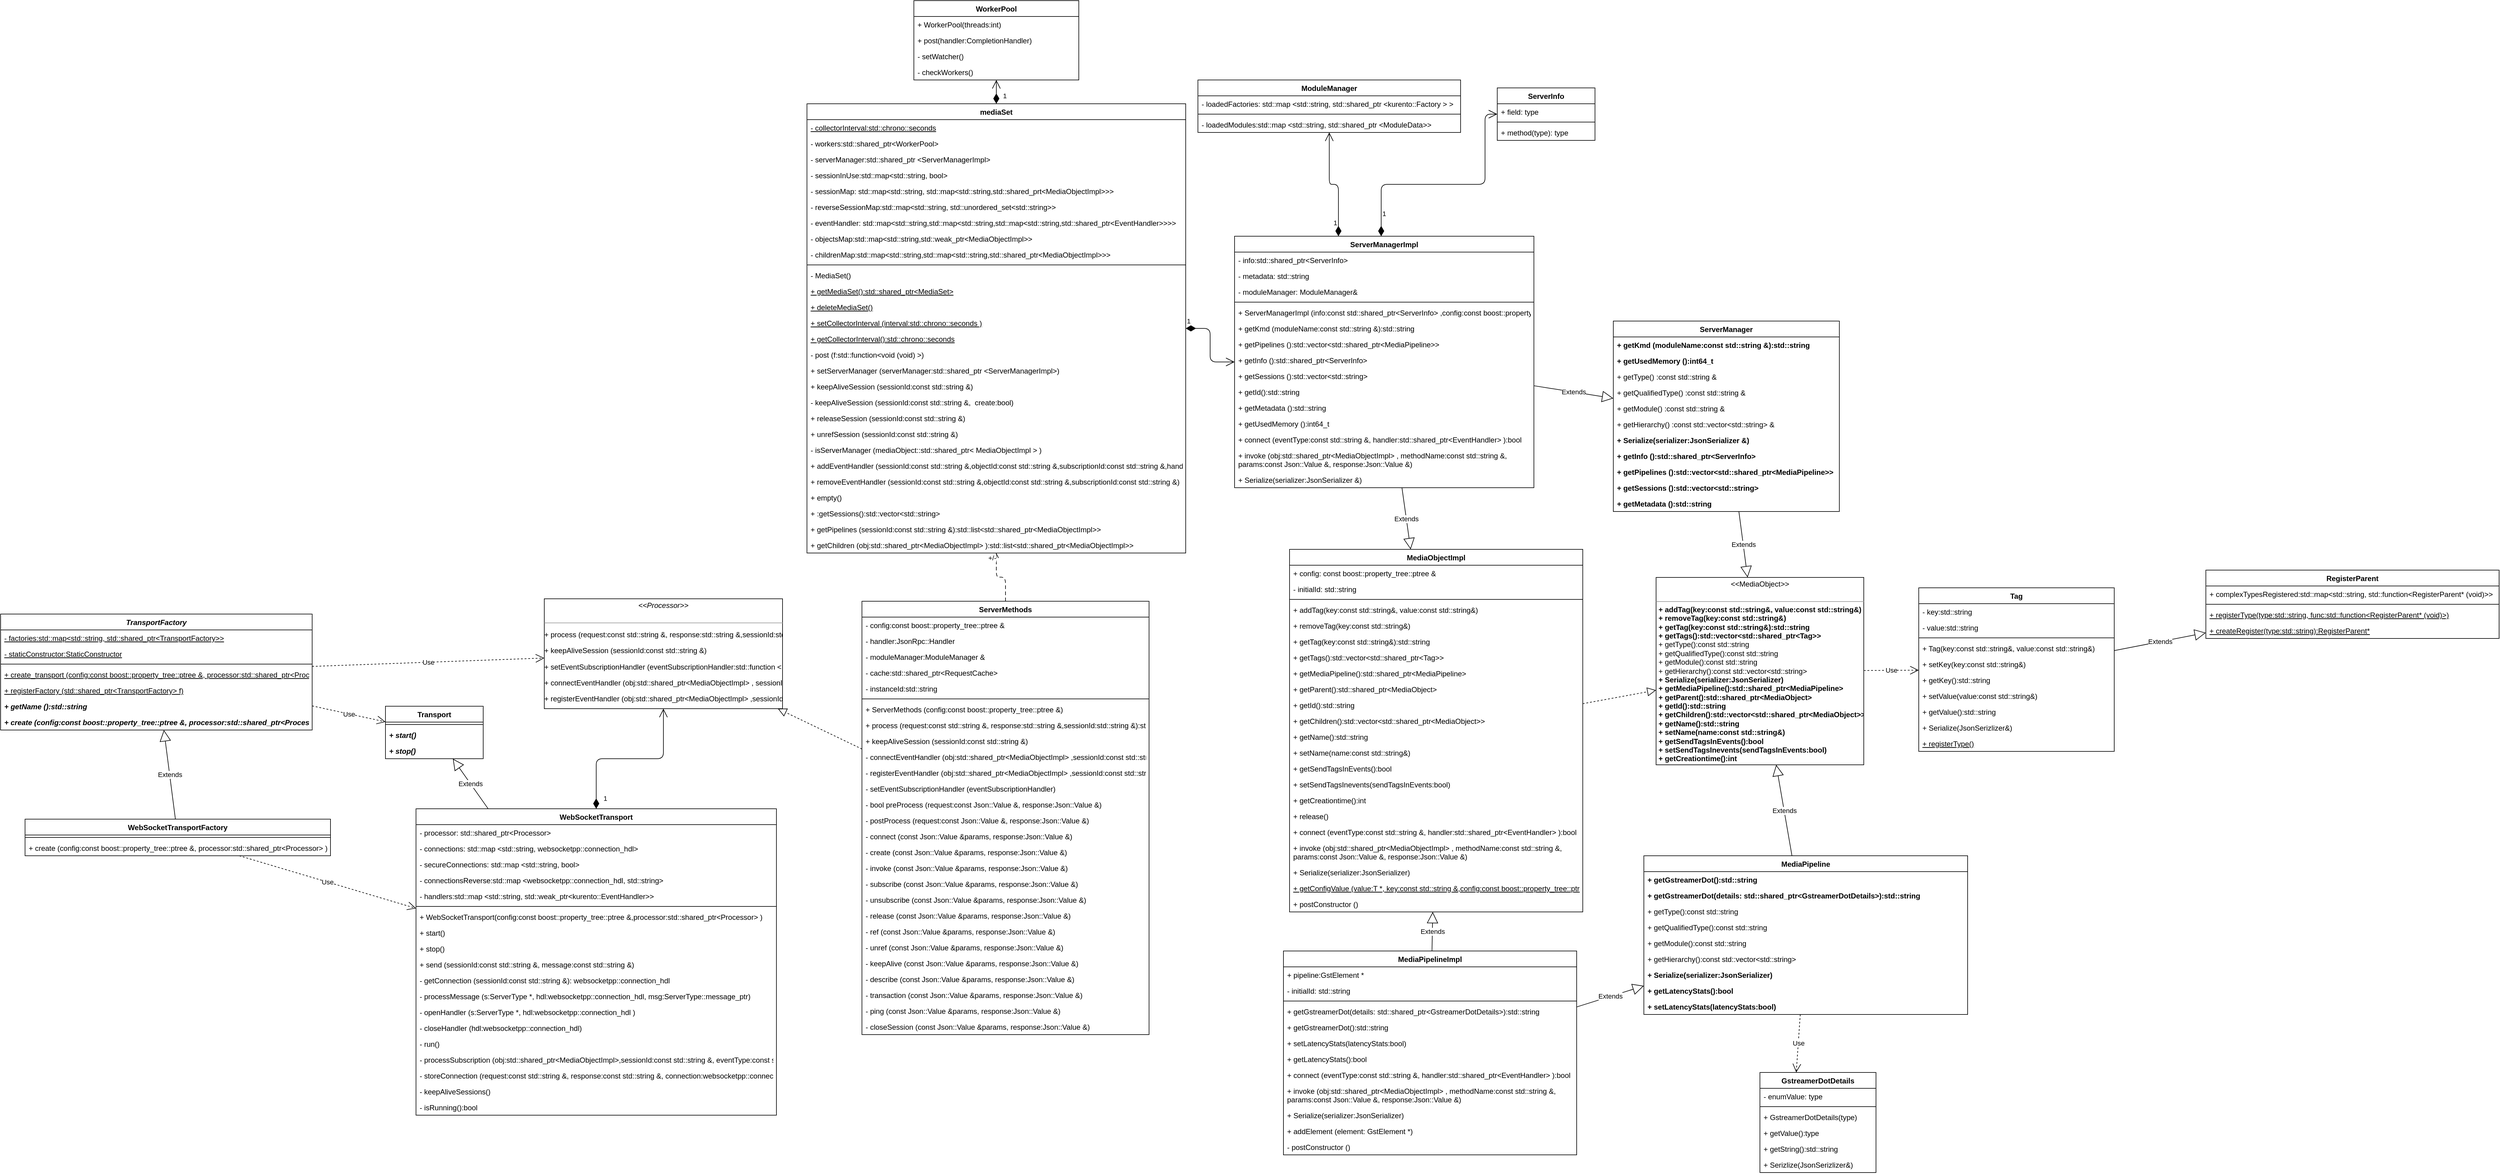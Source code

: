 <mxfile version="10.6.7" type="github"><diagram name="kms" id="edf60f1a-56cd-e834-aa8a-f176f3a09ee4"><mxGraphModel dx="4157" dy="2773" grid="1" gridSize="10" guides="1" tooltips="1" connect="1" arrows="1" fold="1" page="1" pageScale="1" pageWidth="1100" pageHeight="850" background="#ffffff" math="0" shadow="0"><root><mxCell id="0"/><mxCell id="1" parent="0"/><mxCell id="6izAvRWuUhIE4jQi5b1x-1" value="TransportFactory" style="swimlane;fontStyle=3;align=center;verticalAlign=top;childLayout=stackLayout;horizontal=1;startSize=26;horizontalStack=0;resizeParent=1;resizeParentMax=0;resizeLast=0;collapsible=1;marginBottom=0;" parent="1" vertex="1"><mxGeometry x="230" y="164" width="510" height="190" as="geometry"/></mxCell><mxCell id="6izAvRWuUhIE4jQi5b1x-2" value="- factories:std::map&lt;std::string, std::shared_ptr&lt;TransportFactory&gt;&gt;" style="text;strokeColor=none;fillColor=none;align=left;verticalAlign=top;spacingLeft=4;spacingRight=4;overflow=hidden;rotatable=0;points=[[0,0.5],[1,0.5]];portConstraint=eastwest;fontStyle=4" parent="6izAvRWuUhIE4jQi5b1x-1" vertex="1"><mxGeometry y="26" width="510" height="26" as="geometry"/></mxCell><mxCell id="RwZVF0hwpTkyTzsyrmwx-1" value="- staticConstructor:StaticConstructor" style="text;strokeColor=none;fillColor=none;align=left;verticalAlign=top;spacingLeft=4;spacingRight=4;overflow=hidden;rotatable=0;points=[[0,0.5],[1,0.5]];portConstraint=eastwest;fontStyle=4" parent="6izAvRWuUhIE4jQi5b1x-1" vertex="1"><mxGeometry y="52" width="510" height="26" as="geometry"/></mxCell><mxCell id="6izAvRWuUhIE4jQi5b1x-3" value="" style="line;strokeWidth=1;fillColor=none;align=left;verticalAlign=middle;spacingTop=-1;spacingLeft=3;spacingRight=3;rotatable=0;labelPosition=right;points=[];portConstraint=eastwest;" parent="6izAvRWuUhIE4jQi5b1x-1" vertex="1"><mxGeometry y="78" width="510" height="8" as="geometry"/></mxCell><mxCell id="6izAvRWuUhIE4jQi5b1x-4" value="+ create_transport (config:const boost::property_tree::ptree &amp;, processor:std::shared_ptr&lt;Processor&gt;):std::shared_ptr&lt;Transport&gt;" style="text;strokeColor=none;fillColor=none;align=left;verticalAlign=top;spacingLeft=4;spacingRight=4;overflow=hidden;rotatable=0;points=[[0,0.5],[1,0.5]];portConstraint=eastwest;fontStyle=4" parent="6izAvRWuUhIE4jQi5b1x-1" vertex="1"><mxGeometry y="86" width="510" height="26" as="geometry"/></mxCell><mxCell id="8xUroB7dSH8-6WkRifv3-3" value="+ registerFactory (std::shared_ptr&lt;TransportFactory&gt; f)" style="text;strokeColor=none;fillColor=none;align=left;verticalAlign=top;spacingLeft=4;spacingRight=4;overflow=hidden;rotatable=0;points=[[0,0.5],[1,0.5]];portConstraint=eastwest;fontStyle=4" parent="6izAvRWuUhIE4jQi5b1x-1" vertex="1"><mxGeometry y="112" width="510" height="26" as="geometry"/></mxCell><mxCell id="8xUroB7dSH8-6WkRifv3-2" value="+ getName ():std::string" style="text;strokeColor=none;fillColor=none;align=left;verticalAlign=top;spacingLeft=4;spacingRight=4;overflow=hidden;rotatable=0;points=[[0,0.5],[1,0.5]];portConstraint=eastwest;fontStyle=3" parent="6izAvRWuUhIE4jQi5b1x-1" vertex="1"><mxGeometry y="138" width="510" height="26" as="geometry"/></mxCell><mxCell id="8xUroB7dSH8-6WkRifv3-1" value="+ create (config:const boost::property_tree::ptree &amp;, processor:std::shared_ptr&lt;Processor&gt; ):std::shared_ptr&lt;Transport&gt;" style="text;strokeColor=none;fillColor=none;align=left;verticalAlign=top;spacingLeft=4;spacingRight=4;overflow=hidden;rotatable=0;points=[[0,0.5],[1,0.5]];portConstraint=eastwest;fontStyle=3" parent="6izAvRWuUhIE4jQi5b1x-1" vertex="1"><mxGeometry y="164" width="510" height="26" as="geometry"/></mxCell><mxCell id="8xUroB7dSH8-6WkRifv3-4" value="WebSocketTransportFactory" style="swimlane;fontStyle=1;align=center;verticalAlign=top;childLayout=stackLayout;horizontal=1;startSize=26;horizontalStack=0;resizeParent=1;resizeParentMax=0;resizeLast=0;collapsible=1;marginBottom=0;" parent="1" vertex="1"><mxGeometry x="270" y="500" width="500" height="60" as="geometry"/></mxCell><mxCell id="8xUroB7dSH8-6WkRifv3-6" value="" style="line;strokeWidth=1;fillColor=none;align=left;verticalAlign=middle;spacingTop=-1;spacingLeft=3;spacingRight=3;rotatable=0;labelPosition=right;points=[];portConstraint=eastwest;" parent="8xUroB7dSH8-6WkRifv3-4" vertex="1"><mxGeometry y="26" width="500" height="8" as="geometry"/></mxCell><mxCell id="8xUroB7dSH8-6WkRifv3-9" value="+ create (config:const boost::property_tree::ptree &amp;, processor:std::shared_ptr&lt;Processor&gt; ):std::shared_ptr&lt;Transport&gt;" style="text;strokeColor=none;fillColor=none;align=left;verticalAlign=top;spacingLeft=4;spacingRight=4;overflow=hidden;rotatable=0;points=[[0,0.5],[1,0.5]];portConstraint=eastwest;fontStyle=0" parent="8xUroB7dSH8-6WkRifv3-4" vertex="1"><mxGeometry y="34" width="500" height="26" as="geometry"/></mxCell><mxCell id="8xUroB7dSH8-6WkRifv3-8" value="Extends" style="endArrow=block;endSize=16;endFill=0;html=1;" parent="1" source="8xUroB7dSH8-6WkRifv3-4" target="6izAvRWuUhIE4jQi5b1x-1" edge="1"><mxGeometry width="160" relative="1" as="geometry"><mxPoint x="570" y="460" as="sourcePoint"/><mxPoint x="730" y="460" as="targetPoint"/></mxGeometry></mxCell><mxCell id="8xUroB7dSH8-6WkRifv3-10" value="WebSocketTransport" style="swimlane;fontStyle=1;align=center;verticalAlign=top;childLayout=stackLayout;horizontal=1;startSize=26;horizontalStack=0;resizeParent=1;resizeParentMax=0;resizeLast=0;collapsible=1;marginBottom=0;" parent="1" vertex="1"><mxGeometry x="910" y="483" width="590" height="502" as="geometry"/></mxCell><mxCell id="8xUroB7dSH8-6WkRifv3-11" value="- processor: std::shared_ptr&lt;Processor&gt;" style="text;strokeColor=none;fillColor=none;align=left;verticalAlign=top;spacingLeft=4;spacingRight=4;overflow=hidden;rotatable=0;points=[[0,0.5],[1,0.5]];portConstraint=eastwest;" parent="8xUroB7dSH8-6WkRifv3-10" vertex="1"><mxGeometry y="26" width="590" height="26" as="geometry"/></mxCell><mxCell id="NGX13W-3Y2QdtD9o9wyn-2" value="- connections: std::map &lt;std::string, websocketpp::connection_hdl&gt;" style="text;strokeColor=none;fillColor=none;align=left;verticalAlign=top;spacingLeft=4;spacingRight=4;overflow=hidden;rotatable=0;points=[[0,0.5],[1,0.5]];portConstraint=eastwest;" parent="8xUroB7dSH8-6WkRifv3-10" vertex="1"><mxGeometry y="52" width="590" height="26" as="geometry"/></mxCell><mxCell id="zxFBZHAZvxMU52DiHK8U-14" value="- secureConnections: std::map &lt;std::string, bool&gt;" style="text;strokeColor=none;fillColor=none;align=left;verticalAlign=top;spacingLeft=4;spacingRight=4;overflow=hidden;rotatable=0;points=[[0,0.5],[1,0.5]];portConstraint=eastwest;" parent="8xUroB7dSH8-6WkRifv3-10" vertex="1"><mxGeometry y="78" width="590" height="26" as="geometry"/></mxCell><mxCell id="zxFBZHAZvxMU52DiHK8U-19" value="- connectionsReverse:std::map &lt;websocketpp::connection_hdl, std::string&gt;" style="text;strokeColor=none;fillColor=none;align=left;verticalAlign=top;spacingLeft=4;spacingRight=4;overflow=hidden;rotatable=0;points=[[0,0.5],[1,0.5]];portConstraint=eastwest;" parent="8xUroB7dSH8-6WkRifv3-10" vertex="1"><mxGeometry y="104" width="590" height="26" as="geometry"/></mxCell><mxCell id="zxFBZHAZvxMU52DiHK8U-20" value="- handlers:std::map &lt;std::string, std::weak_ptr&lt;kurento::EventHandler&gt;&gt;" style="text;strokeColor=none;fillColor=none;align=left;verticalAlign=top;spacingLeft=4;spacingRight=4;overflow=hidden;rotatable=0;points=[[0,0.5],[1,0.5]];portConstraint=eastwest;" parent="8xUroB7dSH8-6WkRifv3-10" vertex="1"><mxGeometry y="130" width="590" height="26" as="geometry"/></mxCell><mxCell id="8xUroB7dSH8-6WkRifv3-12" value="" style="line;strokeWidth=1;fillColor=none;align=left;verticalAlign=middle;spacingTop=-1;spacingLeft=3;spacingRight=3;rotatable=0;labelPosition=right;points=[];portConstraint=eastwest;" parent="8xUroB7dSH8-6WkRifv3-10" vertex="1"><mxGeometry y="156" width="590" height="8" as="geometry"/></mxCell><mxCell id="zxFBZHAZvxMU52DiHK8U-1" value="+ WebSocketTransport(config:const boost::property_tree::ptree &amp;,processor:std::shared_ptr&lt;Processor&gt; )" style="text;strokeColor=none;fillColor=none;align=left;verticalAlign=top;spacingLeft=4;spacingRight=4;overflow=hidden;rotatable=0;points=[[0,0.5],[1,0.5]];portConstraint=eastwest;" parent="8xUroB7dSH8-6WkRifv3-10" vertex="1"><mxGeometry y="164" width="590" height="26" as="geometry"/></mxCell><mxCell id="zxFBZHAZvxMU52DiHK8U-3" value="+ start()" style="text;strokeColor=none;fillColor=none;align=left;verticalAlign=top;spacingLeft=4;spacingRight=4;overflow=hidden;rotatable=0;points=[[0,0.5],[1,0.5]];portConstraint=eastwest;" parent="8xUroB7dSH8-6WkRifv3-10" vertex="1"><mxGeometry y="190" width="590" height="26" as="geometry"/></mxCell><mxCell id="zxFBZHAZvxMU52DiHK8U-2" value="+ stop()" style="text;strokeColor=none;fillColor=none;align=left;verticalAlign=top;spacingLeft=4;spacingRight=4;overflow=hidden;rotatable=0;points=[[0,0.5],[1,0.5]];portConstraint=eastwest;" parent="8xUroB7dSH8-6WkRifv3-10" vertex="1"><mxGeometry y="216" width="590" height="26" as="geometry"/></mxCell><mxCell id="8xUroB7dSH8-6WkRifv3-13" value="+ send (sessionId:const std::string &amp;, message:const std::string &amp;)" style="text;strokeColor=none;fillColor=none;align=left;verticalAlign=top;spacingLeft=4;spacingRight=4;overflow=hidden;rotatable=0;points=[[0,0.5],[1,0.5]];portConstraint=eastwest;" parent="8xUroB7dSH8-6WkRifv3-10" vertex="1"><mxGeometry y="242" width="590" height="26" as="geometry"/></mxCell><mxCell id="zxFBZHAZvxMU52DiHK8U-4" value="- getConnection (sessionId:const std::string &amp;): websocketpp::connection_hdl" style="text;strokeColor=none;fillColor=none;align=left;verticalAlign=top;spacingLeft=4;spacingRight=4;overflow=hidden;rotatable=0;points=[[0,0.5],[1,0.5]];portConstraint=eastwest;" parent="8xUroB7dSH8-6WkRifv3-10" vertex="1"><mxGeometry y="268" width="590" height="26" as="geometry"/></mxCell><mxCell id="zxFBZHAZvxMU52DiHK8U-6" value="- processMessage (s:ServerType *, hdl:websocketpp::connection_hdl, msg:ServerType::message_ptr)" style="text;strokeColor=none;fillColor=none;align=left;verticalAlign=top;spacingLeft=4;spacingRight=4;overflow=hidden;rotatable=0;points=[[0,0.5],[1,0.5]];portConstraint=eastwest;" parent="8xUroB7dSH8-6WkRifv3-10" vertex="1"><mxGeometry y="294" width="590" height="26" as="geometry"/></mxCell><mxCell id="zxFBZHAZvxMU52DiHK8U-5" value="- openHandler (s:ServerType *, hdl:websocketpp::connection_hdl )" style="text;strokeColor=none;fillColor=none;align=left;verticalAlign=top;spacingLeft=4;spacingRight=4;overflow=hidden;rotatable=0;points=[[0,0.5],[1,0.5]];portConstraint=eastwest;" parent="8xUroB7dSH8-6WkRifv3-10" vertex="1"><mxGeometry y="320" width="590" height="26" as="geometry"/></mxCell><mxCell id="zxFBZHAZvxMU52DiHK8U-8" value="- closeHandler (hdl:websocketpp::connection_hdl)" style="text;strokeColor=none;fillColor=none;align=left;verticalAlign=top;spacingLeft=4;spacingRight=4;overflow=hidden;rotatable=0;points=[[0,0.5],[1,0.5]];portConstraint=eastwest;" parent="8xUroB7dSH8-6WkRifv3-10" vertex="1"><mxGeometry y="346" width="590" height="26" as="geometry"/></mxCell><mxCell id="zxFBZHAZvxMU52DiHK8U-10" value="- run()" style="text;strokeColor=none;fillColor=none;align=left;verticalAlign=top;spacingLeft=4;spacingRight=4;overflow=hidden;rotatable=0;points=[[0,0.5],[1,0.5]];portConstraint=eastwest;" parent="8xUroB7dSH8-6WkRifv3-10" vertex="1"><mxGeometry y="372" width="590" height="26" as="geometry"/></mxCell><mxCell id="zxFBZHAZvxMU52DiHK8U-9" value="- processSubscription (obj:std::shared_ptr&lt;MediaObjectImpl&gt;,sessionId:const std::string &amp;, eventType:const std::string &amp;,params:const Json::Value &amp;):std::string" style="text;strokeColor=none;fillColor=none;align=left;verticalAlign=top;spacingLeft=4;spacingRight=4;overflow=hidden;rotatable=0;points=[[0,0.5],[1,0.5]];portConstraint=eastwest;" parent="8xUroB7dSH8-6WkRifv3-10" vertex="1"><mxGeometry y="398" width="590" height="26" as="geometry"/></mxCell><mxCell id="zxFBZHAZvxMU52DiHK8U-7" value="- storeConnection (request:const std::string &amp;, response:const std::string &amp;, connection:websocketpp::connection_hdl , secure:bool , sessionId:std::string &amp;);" style="text;strokeColor=none;fillColor=none;align=left;verticalAlign=top;spacingLeft=4;spacingRight=4;overflow=hidden;rotatable=0;points=[[0,0.5],[1,0.5]];portConstraint=eastwest;" parent="8xUroB7dSH8-6WkRifv3-10" vertex="1"><mxGeometry y="424" width="590" height="26" as="geometry"/></mxCell><mxCell id="zxFBZHAZvxMU52DiHK8U-13" value="- keepAliveSessions()" style="text;strokeColor=none;fillColor=none;align=left;verticalAlign=top;spacingLeft=4;spacingRight=4;overflow=hidden;rotatable=0;points=[[0,0.5],[1,0.5]];portConstraint=eastwest;" parent="8xUroB7dSH8-6WkRifv3-10" vertex="1"><mxGeometry y="450" width="590" height="26" as="geometry"/></mxCell><mxCell id="zxFBZHAZvxMU52DiHK8U-12" value="- isRunning():bool" style="text;strokeColor=none;fillColor=none;align=left;verticalAlign=top;spacingLeft=4;spacingRight=4;overflow=hidden;rotatable=0;points=[[0,0.5],[1,0.5]];portConstraint=eastwest;" parent="8xUroB7dSH8-6WkRifv3-10" vertex="1"><mxGeometry y="476" width="590" height="26" as="geometry"/></mxCell><mxCell id="8xUroB7dSH8-6WkRifv3-14" value="Use" style="endArrow=open;endSize=12;dashed=1;html=1;" parent="1" source="8xUroB7dSH8-6WkRifv3-4" target="8xUroB7dSH8-6WkRifv3-10" edge="1"><mxGeometry width="160" relative="1" as="geometry"><mxPoint x="740" y="660" as="sourcePoint"/><mxPoint x="930" y="650" as="targetPoint"/></mxGeometry></mxCell><mxCell id="8xUroB7dSH8-6WkRifv3-15" value="Transport" style="swimlane;fontStyle=1;align=center;verticalAlign=top;childLayout=stackLayout;horizontal=1;startSize=26;horizontalStack=0;resizeParent=1;resizeParentMax=0;resizeLast=0;collapsible=1;marginBottom=0;" parent="1" vertex="1"><mxGeometry x="860" y="315" width="160" height="86" as="geometry"/></mxCell><mxCell id="8xUroB7dSH8-6WkRifv3-17" value="" style="line;strokeWidth=1;fillColor=none;align=left;verticalAlign=middle;spacingTop=-1;spacingLeft=3;spacingRight=3;rotatable=0;labelPosition=right;points=[];portConstraint=eastwest;" parent="8xUroB7dSH8-6WkRifv3-15" vertex="1"><mxGeometry y="26" width="160" height="8" as="geometry"/></mxCell><mxCell id="8xUroB7dSH8-6WkRifv3-18" value="+ start()" style="text;strokeColor=none;fillColor=none;align=left;verticalAlign=top;spacingLeft=4;spacingRight=4;overflow=hidden;rotatable=0;points=[[0,0.5],[1,0.5]];portConstraint=eastwest;fontStyle=3" parent="8xUroB7dSH8-6WkRifv3-15" vertex="1"><mxGeometry y="34" width="160" height="26" as="geometry"/></mxCell><mxCell id="8xUroB7dSH8-6WkRifv3-19" value="+ stop()" style="text;strokeColor=none;fillColor=none;align=left;verticalAlign=top;spacingLeft=4;spacingRight=4;overflow=hidden;rotatable=0;points=[[0,0.5],[1,0.5]];portConstraint=eastwest;fontStyle=3" parent="8xUroB7dSH8-6WkRifv3-15" vertex="1"><mxGeometry y="60" width="160" height="26" as="geometry"/></mxCell><mxCell id="8xUroB7dSH8-6WkRifv3-20" value="Extends" style="endArrow=block;endSize=16;endFill=0;html=1;" parent="1" source="8xUroB7dSH8-6WkRifv3-10" target="8xUroB7dSH8-6WkRifv3-15" edge="1"><mxGeometry width="160" relative="1" as="geometry"><mxPoint x="870" y="420" as="sourcePoint"/><mxPoint x="1030" y="420" as="targetPoint"/></mxGeometry></mxCell><mxCell id="8xUroB7dSH8-6WkRifv3-21" value="Use" style="endArrow=open;endSize=12;dashed=1;html=1;" parent="1" source="6izAvRWuUhIE4jQi5b1x-1" target="8xUroB7dSH8-6WkRifv3-15" edge="1"><mxGeometry width="160" relative="1" as="geometry"><mxPoint x="730" y="430" as="sourcePoint"/><mxPoint x="890" y="430" as="targetPoint"/></mxGeometry></mxCell><mxCell id="8xUroB7dSH8-6WkRifv3-27" value="&lt;p style=&quot;margin: 0px ; margin-top: 4px ; text-align: center&quot;&gt;&lt;i&gt;&amp;lt;&amp;lt;Processor&amp;gt;&amp;gt;&lt;/i&gt;&lt;br&gt;&lt;/p&gt;&lt;p style=&quot;margin: 0px ; margin-left: 4px&quot;&gt;&lt;br&gt;&lt;/p&gt;&lt;hr size=&quot;1&quot;&gt;&lt;p&gt;+ process (request:const std::string &amp;amp;, response:std::string &amp;amp;,sessionId:std::string &amp;amp;):std::string&amp;nbsp;&lt;/p&gt;&lt;p&gt;+ keepAliveSession (sessionId:const std::string &amp;amp;)&lt;/p&gt;&lt;p&gt;+ setEventSubscriptionHandler (eventSubscriptionHandler:std::function &amp;lt; std::string (std::shared_ptr&amp;lt;MediaObjectImpl&amp;gt; obj,const std::string &amp;amp;sessionId, const std::string &amp;amp;eventType,const Json::Value &amp;amp;params) &amp;gt; )&lt;/p&gt;&lt;p&gt;+ connectEventHandler (obj:std::shared_ptr&amp;lt;MediaObjectImpl&amp;gt; , sessionId:const std::string &amp;amp;, eventType:const std::string &amp;amp;, handler:std::shared_ptr&amp;lt;EventHandler&amp;gt; ):std::string&amp;nbsp;&lt;/p&gt;&lt;p&gt;+ registerEventHandler (obj:std::shared_ptr&amp;lt;MediaObjectImpl&amp;gt; ,sessionId:const std::string &amp;amp;, subscriptionId:const std::string &amp;amp;,handler:std::shared_ptr&amp;lt;EventHandler&amp;gt; )&lt;/p&gt;&lt;p&gt;&lt;br&gt;&lt;/p&gt;" style="verticalAlign=top;align=left;overflow=fill;fontSize=12;fontFamily=Helvetica;html=1;" parent="1" vertex="1"><mxGeometry x="1120" y="139" width="390" height="180" as="geometry"/></mxCell><mxCell id="8xUroB7dSH8-6WkRifv3-28" value="Use" style="endArrow=open;endSize=12;dashed=1;html=1;" parent="1" source="6izAvRWuUhIE4jQi5b1x-1" target="8xUroB7dSH8-6WkRifv3-27" edge="1"><mxGeometry width="160" relative="1" as="geometry"><mxPoint x="-20" y="480" as="sourcePoint"/><mxPoint x="140" y="480" as="targetPoint"/></mxGeometry></mxCell><mxCell id="NGX13W-3Y2QdtD9o9wyn-1" value="1" style="endArrow=open;html=1;endSize=12;startArrow=diamondThin;startSize=14;startFill=1;edgeStyle=orthogonalEdgeStyle;align=left;verticalAlign=bottom;" parent="1" source="8xUroB7dSH8-6WkRifv3-10" target="8xUroB7dSH8-6WkRifv3-27" edge="1"><mxGeometry x="-0.943" y="-10" relative="1" as="geometry"><mxPoint x="1220" y="350" as="sourcePoint"/><mxPoint x="1380" y="350" as="targetPoint"/><mxPoint as="offset"/></mxGeometry></mxCell><mxCell id="NGX13W-3Y2QdtD9o9wyn-3" value="ServerMethods" style="swimlane;fontStyle=1;align=center;verticalAlign=top;childLayout=stackLayout;horizontal=1;startSize=26;horizontalStack=0;resizeParent=1;resizeParentMax=0;resizeLast=0;collapsible=1;marginBottom=0;" parent="1" vertex="1"><mxGeometry x="1640" y="143" width="470" height="710" as="geometry"/></mxCell><mxCell id="aYY1V8l2z8eCOOggPwa1-6" value="- config:const boost::property_tree::ptree &amp;" style="text;strokeColor=none;fillColor=none;align=left;verticalAlign=top;spacingLeft=4;spacingRight=4;overflow=hidden;rotatable=0;points=[[0,0.5],[1,0.5]];portConstraint=eastwest;" parent="NGX13W-3Y2QdtD9o9wyn-3" vertex="1"><mxGeometry y="26" width="470" height="26" as="geometry"/></mxCell><mxCell id="aYY1V8l2z8eCOOggPwa1-7" value="- handler:JsonRpc::Handler " style="text;strokeColor=none;fillColor=none;align=left;verticalAlign=top;spacingLeft=4;spacingRight=4;overflow=hidden;rotatable=0;points=[[0,0.5],[1,0.5]];portConstraint=eastwest;" parent="NGX13W-3Y2QdtD9o9wyn-3" vertex="1"><mxGeometry y="52" width="470" height="26" as="geometry"/></mxCell><mxCell id="aYY1V8l2z8eCOOggPwa1-8" value="- moduleManager:ModuleManager &amp;" style="text;strokeColor=none;fillColor=none;align=left;verticalAlign=top;spacingLeft=4;spacingRight=4;overflow=hidden;rotatable=0;points=[[0,0.5],[1,0.5]];portConstraint=eastwest;" parent="NGX13W-3Y2QdtD9o9wyn-3" vertex="1"><mxGeometry y="78" width="470" height="26" as="geometry"/></mxCell><mxCell id="aYY1V8l2z8eCOOggPwa1-9" value="- cache:std::shared_ptr&lt;RequestCache&gt; " style="text;strokeColor=none;fillColor=none;align=left;verticalAlign=top;spacingLeft=4;spacingRight=4;overflow=hidden;rotatable=0;points=[[0,0.5],[1,0.5]];portConstraint=eastwest;" parent="NGX13W-3Y2QdtD9o9wyn-3" vertex="1"><mxGeometry y="104" width="470" height="26" as="geometry"/></mxCell><mxCell id="aYY1V8l2z8eCOOggPwa1-10" value="- instanceId:std::string " style="text;strokeColor=none;fillColor=none;align=left;verticalAlign=top;spacingLeft=4;spacingRight=4;overflow=hidden;rotatable=0;points=[[0,0.5],[1,0.5]];portConstraint=eastwest;" parent="NGX13W-3Y2QdtD9o9wyn-3" vertex="1"><mxGeometry y="130" width="470" height="26" as="geometry"/></mxCell><mxCell id="NGX13W-3Y2QdtD9o9wyn-5" value="" style="line;strokeWidth=1;fillColor=none;align=left;verticalAlign=middle;spacingTop=-1;spacingLeft=3;spacingRight=3;rotatable=0;labelPosition=right;points=[];portConstraint=eastwest;" parent="NGX13W-3Y2QdtD9o9wyn-3" vertex="1"><mxGeometry y="156" width="470" height="8" as="geometry"/></mxCell><mxCell id="NGX13W-3Y2QdtD9o9wyn-4" value="+ ServerMethods (config:const boost::property_tree::ptree &amp;)" style="text;strokeColor=none;fillColor=none;align=left;verticalAlign=top;spacingLeft=4;spacingRight=4;overflow=hidden;rotatable=0;points=[[0,0.5],[1,0.5]];portConstraint=eastwest;" parent="NGX13W-3Y2QdtD9o9wyn-3" vertex="1"><mxGeometry y="164" width="470" height="26" as="geometry"/></mxCell><mxCell id="aYY1V8l2z8eCOOggPwa1-11" value="+ process (request:const std::string &amp;, response:std::string &amp;,sessionId:std::string &amp;):std::string " style="text;strokeColor=none;fillColor=none;align=left;verticalAlign=top;spacingLeft=4;spacingRight=4;overflow=hidden;rotatable=0;points=[[0,0.5],[1,0.5]];portConstraint=eastwest;" parent="NGX13W-3Y2QdtD9o9wyn-3" vertex="1"><mxGeometry y="190" width="470" height="26" as="geometry"/></mxCell><mxCell id="aYY1V8l2z8eCOOggPwa1-12" value="+ keepAliveSession (sessionId:const std::string &amp;)" style="text;strokeColor=none;fillColor=none;align=left;verticalAlign=top;spacingLeft=4;spacingRight=4;overflow=hidden;rotatable=0;points=[[0,0.5],[1,0.5]];portConstraint=eastwest;" parent="NGX13W-3Y2QdtD9o9wyn-3" vertex="1"><mxGeometry y="216" width="470" height="26" as="geometry"/></mxCell><mxCell id="aYY1V8l2z8eCOOggPwa1-22" value="- connectEventHandler (obj:std::shared_ptr&lt;MediaObjectImpl&gt; ,sessionId:const std::string &amp;, eventType:const std::string &amp;,handler:std::shared_ptr&lt;EventHandler&gt; ):std::string " style="text;strokeColor=none;fillColor=none;align=left;verticalAlign=top;spacingLeft=4;spacingRight=4;overflow=hidden;rotatable=0;points=[[0,0.5],[1,0.5]];portConstraint=eastwest;" parent="NGX13W-3Y2QdtD9o9wyn-3" vertex="1"><mxGeometry y="242" width="470" height="26" as="geometry"/></mxCell><mxCell id="aYY1V8l2z8eCOOggPwa1-21" value="- registerEventHandler (obj:std::shared_ptr&lt;MediaObjectImpl&gt; ,sessionId:const std::string &amp;, subscriptionId:const  std::string &amp;,handler:std::shared_ptr&lt;EventHandler&gt; )" style="text;strokeColor=none;fillColor=none;align=left;verticalAlign=top;spacingLeft=4;spacingRight=4;overflow=hidden;rotatable=0;points=[[0,0.5],[1,0.5]];portConstraint=eastwest;" parent="NGX13W-3Y2QdtD9o9wyn-3" vertex="1"><mxGeometry y="268" width="470" height="26" as="geometry"/></mxCell><mxCell id="aYY1V8l2z8eCOOggPwa1-20" value="- setEventSubscriptionHandler (eventSubscriptionHandler)" style="text;strokeColor=none;fillColor=none;align=left;verticalAlign=top;spacingLeft=4;spacingRight=4;overflow=hidden;rotatable=0;points=[[0,0.5],[1,0.5]];portConstraint=eastwest;" parent="NGX13W-3Y2QdtD9o9wyn-3" vertex="1"><mxGeometry y="294" width="470" height="26" as="geometry"/></mxCell><mxCell id="NGX13W-3Y2QdtD9o9wyn-6" value="- bool preProcess (request:const Json::Value &amp;, response:Json::Value &amp;)" style="text;strokeColor=none;fillColor=none;align=left;verticalAlign=top;spacingLeft=4;spacingRight=4;overflow=hidden;rotatable=0;points=[[0,0.5],[1,0.5]];portConstraint=eastwest;" parent="NGX13W-3Y2QdtD9o9wyn-3" vertex="1"><mxGeometry y="320" width="470" height="26" as="geometry"/></mxCell><mxCell id="aYY1V8l2z8eCOOggPwa1-19" value="- postProcess (request:const Json::Value &amp;, response:Json::Value &amp;)" style="text;strokeColor=none;fillColor=none;align=left;verticalAlign=top;spacingLeft=4;spacingRight=4;overflow=hidden;rotatable=0;points=[[0,0.5],[1,0.5]];portConstraint=eastwest;" parent="NGX13W-3Y2QdtD9o9wyn-3" vertex="1"><mxGeometry y="346" width="470" height="26" as="geometry"/></mxCell><mxCell id="aYY1V8l2z8eCOOggPwa1-16" value="- connect (const Json::Value &amp;params, response:Json::Value &amp;)" style="text;strokeColor=none;fillColor=none;align=left;verticalAlign=top;spacingLeft=4;spacingRight=4;overflow=hidden;rotatable=0;points=[[0,0.5],[1,0.5]];portConstraint=eastwest;" parent="NGX13W-3Y2QdtD9o9wyn-3" vertex="1"><mxGeometry y="372" width="470" height="26" as="geometry"/></mxCell><mxCell id="aYY1V8l2z8eCOOggPwa1-14" value="- create (const Json::Value &amp;params, response:Json::Value &amp;)" style="text;strokeColor=none;fillColor=none;align=left;verticalAlign=top;spacingLeft=4;spacingRight=4;overflow=hidden;rotatable=0;points=[[0,0.5],[1,0.5]];portConstraint=eastwest;" parent="NGX13W-3Y2QdtD9o9wyn-3" vertex="1"><mxGeometry y="398" width="470" height="26" as="geometry"/></mxCell><mxCell id="aYY1V8l2z8eCOOggPwa1-13" value="- invoke (const Json::Value &amp;params, response:Json::Value &amp;)" style="text;strokeColor=none;fillColor=none;align=left;verticalAlign=top;spacingLeft=4;spacingRight=4;overflow=hidden;rotatable=0;points=[[0,0.5],[1,0.5]];portConstraint=eastwest;" parent="NGX13W-3Y2QdtD9o9wyn-3" vertex="1"><mxGeometry y="424" width="470" height="26" as="geometry"/></mxCell><mxCell id="aYY1V8l2z8eCOOggPwa1-15" value="- subscribe (const Json::Value &amp;params, response:Json::Value &amp;)" style="text;strokeColor=none;fillColor=none;align=left;verticalAlign=top;spacingLeft=4;spacingRight=4;overflow=hidden;rotatable=0;points=[[0,0.5],[1,0.5]];portConstraint=eastwest;" parent="NGX13W-3Y2QdtD9o9wyn-3" vertex="1"><mxGeometry y="450" width="470" height="26" as="geometry"/></mxCell><mxCell id="aYY1V8l2z8eCOOggPwa1-18" value="- unsubscribe (const Json::Value &amp;params, response:Json::Value &amp;)" style="text;strokeColor=none;fillColor=none;align=left;verticalAlign=top;spacingLeft=4;spacingRight=4;overflow=hidden;rotatable=0;points=[[0,0.5],[1,0.5]];portConstraint=eastwest;" parent="NGX13W-3Y2QdtD9o9wyn-3" vertex="1"><mxGeometry y="476" width="470" height="26" as="geometry"/></mxCell><mxCell id="aYY1V8l2z8eCOOggPwa1-23" value="- release (const Json::Value &amp;params, response:Json::Value &amp;)" style="text;strokeColor=none;fillColor=none;align=left;verticalAlign=top;spacingLeft=4;spacingRight=4;overflow=hidden;rotatable=0;points=[[0,0.5],[1,0.5]];portConstraint=eastwest;" parent="NGX13W-3Y2QdtD9o9wyn-3" vertex="1"><mxGeometry y="502" width="470" height="26" as="geometry"/></mxCell><mxCell id="aYY1V8l2z8eCOOggPwa1-17" value="- ref (const Json::Value &amp;params, response:Json::Value &amp;)" style="text;strokeColor=none;fillColor=none;align=left;verticalAlign=top;spacingLeft=4;spacingRight=4;overflow=hidden;rotatable=0;points=[[0,0.5],[1,0.5]];portConstraint=eastwest;" parent="NGX13W-3Y2QdtD9o9wyn-3" vertex="1"><mxGeometry y="528" width="470" height="26" as="geometry"/></mxCell><mxCell id="aYY1V8l2z8eCOOggPwa1-25" value="- unref (const Json::Value &amp;params, response:Json::Value &amp;)" style="text;strokeColor=none;fillColor=none;align=left;verticalAlign=top;spacingLeft=4;spacingRight=4;overflow=hidden;rotatable=0;points=[[0,0.5],[1,0.5]];portConstraint=eastwest;" parent="NGX13W-3Y2QdtD9o9wyn-3" vertex="1"><mxGeometry y="554" width="470" height="26" as="geometry"/></mxCell><mxCell id="aYY1V8l2z8eCOOggPwa1-26" value="- keepAlive (const Json::Value &amp;params, response:Json::Value &amp;)" style="text;strokeColor=none;fillColor=none;align=left;verticalAlign=top;spacingLeft=4;spacingRight=4;overflow=hidden;rotatable=0;points=[[0,0.5],[1,0.5]];portConstraint=eastwest;" parent="NGX13W-3Y2QdtD9o9wyn-3" vertex="1"><mxGeometry y="580" width="470" height="26" as="geometry"/></mxCell><mxCell id="aYY1V8l2z8eCOOggPwa1-27" value="- describe (const Json::Value &amp;params, response:Json::Value &amp;)" style="text;strokeColor=none;fillColor=none;align=left;verticalAlign=top;spacingLeft=4;spacingRight=4;overflow=hidden;rotatable=0;points=[[0,0.5],[1,0.5]];portConstraint=eastwest;" parent="NGX13W-3Y2QdtD9o9wyn-3" vertex="1"><mxGeometry y="606" width="470" height="26" as="geometry"/></mxCell><mxCell id="aYY1V8l2z8eCOOggPwa1-29" value="- transaction (const Json::Value &amp;params, response:Json::Value &amp;)                                                                                                                                                                                                     " style="text;strokeColor=none;fillColor=none;align=left;verticalAlign=top;spacingLeft=4;spacingRight=4;overflow=hidden;rotatable=0;points=[[0,0.5],[1,0.5]];portConstraint=eastwest;" parent="NGX13W-3Y2QdtD9o9wyn-3" vertex="1"><mxGeometry y="632" width="470" height="26" as="geometry"/></mxCell><mxCell id="aYY1V8l2z8eCOOggPwa1-24" value="- ping (const Json::Value &amp;params, response:Json::Value &amp;)" style="text;strokeColor=none;fillColor=none;align=left;verticalAlign=top;spacingLeft=4;spacingRight=4;overflow=hidden;rotatable=0;points=[[0,0.5],[1,0.5]];portConstraint=eastwest;" parent="NGX13W-3Y2QdtD9o9wyn-3" vertex="1"><mxGeometry y="658" width="470" height="26" as="geometry"/></mxCell><mxCell id="aYY1V8l2z8eCOOggPwa1-30" value="- closeSession (const Json::Value &amp;params, response:Json::Value &amp;)" style="text;strokeColor=none;fillColor=none;align=left;verticalAlign=top;spacingLeft=4;spacingRight=4;overflow=hidden;rotatable=0;points=[[0,0.5],[1,0.5]];portConstraint=eastwest;" parent="NGX13W-3Y2QdtD9o9wyn-3" vertex="1"><mxGeometry y="684" width="470" height="26" as="geometry"/></mxCell><mxCell id="NGX13W-3Y2QdtD9o9wyn-7" value="" style="endArrow=block;dashed=1;endFill=0;endSize=12;html=1;" parent="1" source="NGX13W-3Y2QdtD9o9wyn-3" target="8xUroB7dSH8-6WkRifv3-27" edge="1"><mxGeometry width="160" relative="1" as="geometry"><mxPoint x="1790" y="380" as="sourcePoint"/><mxPoint x="1950" y="380" as="targetPoint"/></mxGeometry></mxCell><mxCell id="CaHVG5oxHM4-EKOXUU7z-1" value="mediaSet" style="swimlane;fontStyle=1;align=center;verticalAlign=top;childLayout=stackLayout;horizontal=1;startSize=26;horizontalStack=0;resizeParent=1;resizeParentMax=0;resizeLast=0;collapsible=1;marginBottom=0;" parent="1" vertex="1"><mxGeometry x="1550" y="-672" width="620" height="736" as="geometry"/></mxCell><mxCell id="CaHVG5oxHM4-EKOXUU7z-2" value="- collectorInterval:std::chrono::seconds" style="text;strokeColor=none;fillColor=none;align=left;verticalAlign=top;spacingLeft=4;spacingRight=4;overflow=hidden;rotatable=0;points=[[0,0.5],[1,0.5]];portConstraint=eastwest;fontStyle=4" parent="CaHVG5oxHM4-EKOXUU7z-1" vertex="1"><mxGeometry y="26" width="620" height="26" as="geometry"/></mxCell><mxCell id="LVTDDGYOKU9HfCjcFvGJ-22" value="- workers:std::shared_ptr&lt;WorkerPool&gt; " style="text;strokeColor=none;fillColor=none;align=left;verticalAlign=top;spacingLeft=4;spacingRight=4;overflow=hidden;rotatable=0;points=[[0,0.5],[1,0.5]];portConstraint=eastwest;" parent="CaHVG5oxHM4-EKOXUU7z-1" vertex="1"><mxGeometry y="52" width="620" height="26" as="geometry"/></mxCell><mxCell id="LVTDDGYOKU9HfCjcFvGJ-26" value="- serverManager:std::shared_ptr &lt;ServerManagerImpl&gt; " style="text;strokeColor=none;fillColor=none;align=left;verticalAlign=top;spacingLeft=4;spacingRight=4;overflow=hidden;rotatable=0;points=[[0,0.5],[1,0.5]];portConstraint=eastwest;" parent="CaHVG5oxHM4-EKOXUU7z-1" vertex="1"><mxGeometry y="78" width="620" height="26" as="geometry"/></mxCell><mxCell id="LVTDDGYOKU9HfCjcFvGJ-30" value="- sessionInUse:std::map&lt;std::string, bool&gt;" style="text;strokeColor=none;fillColor=none;align=left;verticalAlign=top;spacingLeft=4;spacingRight=4;overflow=hidden;rotatable=0;points=[[0,0.5],[1,0.5]];portConstraint=eastwest;" parent="CaHVG5oxHM4-EKOXUU7z-1" vertex="1"><mxGeometry y="104" width="620" height="26" as="geometry"/></mxCell><mxCell id="LVTDDGYOKU9HfCjcFvGJ-32" value="- sessionMap: std::map&lt;std::string, std::map&lt;std::string,std::shared_prt&lt;MediaObjectImpl&gt;&gt;&gt;" style="text;strokeColor=none;fillColor=none;align=left;verticalAlign=top;spacingLeft=4;spacingRight=4;overflow=hidden;rotatable=0;points=[[0,0.5],[1,0.5]];portConstraint=eastwest;" parent="CaHVG5oxHM4-EKOXUU7z-1" vertex="1"><mxGeometry y="130" width="620" height="26" as="geometry"/></mxCell><mxCell id="LVTDDGYOKU9HfCjcFvGJ-34" value="- reverseSessionMap:std::map&lt;std::string, std::unordered_set&lt;std::string&gt;&gt;" style="text;strokeColor=none;fillColor=none;align=left;verticalAlign=top;spacingLeft=4;spacingRight=4;overflow=hidden;rotatable=0;points=[[0,0.5],[1,0.5]];portConstraint=eastwest;" parent="CaHVG5oxHM4-EKOXUU7z-1" vertex="1"><mxGeometry y="156" width="620" height="26" as="geometry"/></mxCell><mxCell id="LVTDDGYOKU9HfCjcFvGJ-33" value="- eventHandler: std::map&lt;std::string,std::map&lt;std::string,std::map&lt;std::string,std::shared_ptr&lt;EventHandler&gt;&gt;&gt;&gt;" style="text;strokeColor=none;fillColor=none;align=left;verticalAlign=top;spacingLeft=4;spacingRight=4;overflow=hidden;rotatable=0;points=[[0,0.5],[1,0.5]];portConstraint=eastwest;" parent="CaHVG5oxHM4-EKOXUU7z-1" vertex="1"><mxGeometry y="182" width="620" height="26" as="geometry"/></mxCell><mxCell id="LVTDDGYOKU9HfCjcFvGJ-35" value="- objectsMap:std::map&lt;std::string,std::weak_ptr&lt;MediaObjectImpl&gt;&gt;" style="text;strokeColor=none;fillColor=none;align=left;verticalAlign=top;spacingLeft=4;spacingRight=4;overflow=hidden;rotatable=0;points=[[0,0.5],[1,0.5]];portConstraint=eastwest;" parent="CaHVG5oxHM4-EKOXUU7z-1" vertex="1"><mxGeometry y="208" width="620" height="26" as="geometry"/></mxCell><mxCell id="LVTDDGYOKU9HfCjcFvGJ-36" value="- childrenMap:std::map&lt;std::string,std::map&lt;std::string,std::shared_ptr&lt;MediaObjectImpl&gt;&gt;&gt;" style="text;strokeColor=none;fillColor=none;align=left;verticalAlign=top;spacingLeft=4;spacingRight=4;overflow=hidden;rotatable=0;points=[[0,0.5],[1,0.5]];portConstraint=eastwest;" parent="CaHVG5oxHM4-EKOXUU7z-1" vertex="1"><mxGeometry y="234" width="620" height="26" as="geometry"/></mxCell><mxCell id="CaHVG5oxHM4-EKOXUU7z-3" value="" style="line;strokeWidth=1;fillColor=none;align=left;verticalAlign=middle;spacingTop=-1;spacingLeft=3;spacingRight=3;rotatable=0;labelPosition=right;points=[];portConstraint=eastwest;" parent="CaHVG5oxHM4-EKOXUU7z-1" vertex="1"><mxGeometry y="260" width="620" height="8" as="geometry"/></mxCell><mxCell id="CaHVG5oxHM4-EKOXUU7z-4" value="- MediaSet()" style="text;strokeColor=none;fillColor=none;align=left;verticalAlign=top;spacingLeft=4;spacingRight=4;overflow=hidden;rotatable=0;points=[[0,0.5],[1,0.5]];portConstraint=eastwest;" parent="CaHVG5oxHM4-EKOXUU7z-1" vertex="1"><mxGeometry y="268" width="620" height="26" as="geometry"/></mxCell><mxCell id="LVTDDGYOKU9HfCjcFvGJ-23" value="+ getMediaSet():std::shared_ptr&lt;MediaSet&gt;" style="text;strokeColor=none;fillColor=none;align=left;verticalAlign=top;spacingLeft=4;spacingRight=4;overflow=hidden;rotatable=0;points=[[0,0.5],[1,0.5]];portConstraint=eastwest;fontStyle=4" parent="CaHVG5oxHM4-EKOXUU7z-1" vertex="1"><mxGeometry y="294" width="620" height="26" as="geometry"/></mxCell><mxCell id="LVTDDGYOKU9HfCjcFvGJ-24" value="+ deleteMediaSet()" style="text;strokeColor=none;fillColor=none;align=left;verticalAlign=top;spacingLeft=4;spacingRight=4;overflow=hidden;rotatable=0;points=[[0,0.5],[1,0.5]];portConstraint=eastwest;fontStyle=4" parent="CaHVG5oxHM4-EKOXUU7z-1" vertex="1"><mxGeometry y="320" width="620" height="26" as="geometry"/></mxCell><mxCell id="LVTDDGYOKU9HfCjcFvGJ-19" value="+ setCollectorInterval (interval:std::chrono::seconds )" style="text;strokeColor=none;fillColor=none;align=left;verticalAlign=top;spacingLeft=4;spacingRight=4;overflow=hidden;rotatable=0;points=[[0,0.5],[1,0.5]];portConstraint=eastwest;fontStyle=4" parent="CaHVG5oxHM4-EKOXUU7z-1" vertex="1"><mxGeometry y="346" width="620" height="26" as="geometry"/></mxCell><mxCell id="LVTDDGYOKU9HfCjcFvGJ-20" value="+ getCollectorInterval():std::chrono::seconds" style="text;strokeColor=none;fillColor=none;align=left;verticalAlign=top;spacingLeft=4;spacingRight=4;overflow=hidden;rotatable=0;points=[[0,0.5],[1,0.5]];portConstraint=eastwest;fontStyle=4" parent="CaHVG5oxHM4-EKOXUU7z-1" vertex="1"><mxGeometry y="372" width="620" height="26" as="geometry"/></mxCell><mxCell id="LVTDDGYOKU9HfCjcFvGJ-25" value="- post (f:std::function&lt;void (void) &gt;)" style="text;strokeColor=none;fillColor=none;align=left;verticalAlign=top;spacingLeft=4;spacingRight=4;overflow=hidden;rotatable=0;points=[[0,0.5],[1,0.5]];portConstraint=eastwest;" parent="CaHVG5oxHM4-EKOXUU7z-1" vertex="1"><mxGeometry y="398" width="620" height="26" as="geometry"/></mxCell><mxCell id="LVTDDGYOKU9HfCjcFvGJ-27" value="+ setServerManager (serverManager:std::shared_ptr &lt;ServerManagerImpl&gt;)" style="text;strokeColor=none;fillColor=none;align=left;verticalAlign=top;spacingLeft=4;spacingRight=4;overflow=hidden;rotatable=0;points=[[0,0.5],[1,0.5]];portConstraint=eastwest;" parent="CaHVG5oxHM4-EKOXUU7z-1" vertex="1"><mxGeometry y="424" width="620" height="26" as="geometry"/></mxCell><mxCell id="LVTDDGYOKU9HfCjcFvGJ-29" value="+ keepAliveSession (sessionId:const std::string &amp;) " style="text;strokeColor=none;fillColor=none;align=left;verticalAlign=top;spacingLeft=4;spacingRight=4;overflow=hidden;rotatable=0;points=[[0,0.5],[1,0.5]];portConstraint=eastwest;" parent="CaHVG5oxHM4-EKOXUU7z-1" vertex="1"><mxGeometry y="450" width="620" height="26" as="geometry"/></mxCell><mxCell id="LVTDDGYOKU9HfCjcFvGJ-28" value="- keepAliveSession (sessionId:const std::string &amp;,  create:bool) " style="text;strokeColor=none;fillColor=none;align=left;verticalAlign=top;spacingLeft=4;spacingRight=4;overflow=hidden;rotatable=0;points=[[0,0.5],[1,0.5]];portConstraint=eastwest;" parent="CaHVG5oxHM4-EKOXUU7z-1" vertex="1"><mxGeometry y="476" width="620" height="26" as="geometry"/></mxCell><mxCell id="LVTDDGYOKU9HfCjcFvGJ-31" value="+ releaseSession (sessionId:const std::string &amp;) " style="text;strokeColor=none;fillColor=none;align=left;verticalAlign=top;spacingLeft=4;spacingRight=4;overflow=hidden;rotatable=0;points=[[0,0.5],[1,0.5]];portConstraint=eastwest;" parent="CaHVG5oxHM4-EKOXUU7z-1" vertex="1"><mxGeometry y="502" width="620" height="26" as="geometry"/></mxCell><mxCell id="LVTDDGYOKU9HfCjcFvGJ-37" value="+ unrefSession (sessionId:const std::string &amp;)" style="text;strokeColor=none;fillColor=none;align=left;verticalAlign=top;spacingLeft=4;spacingRight=4;overflow=hidden;rotatable=0;points=[[0,0.5],[1,0.5]];portConstraint=eastwest;" parent="CaHVG5oxHM4-EKOXUU7z-1" vertex="1"><mxGeometry y="528" width="620" height="26" as="geometry"/></mxCell><mxCell id="LVTDDGYOKU9HfCjcFvGJ-38" value="- isServerManager (mediaObject::std::shared_ptr&lt; MediaObjectImpl &gt; ) " style="text;strokeColor=none;fillColor=none;align=left;verticalAlign=top;spacingLeft=4;spacingRight=4;overflow=hidden;rotatable=0;points=[[0,0.5],[1,0.5]];portConstraint=eastwest;" parent="CaHVG5oxHM4-EKOXUU7z-1" vertex="1"><mxGeometry y="554" width="620" height="26" as="geometry"/></mxCell><mxCell id="LVTDDGYOKU9HfCjcFvGJ-39" value="+ addEventHandler (sessionId:const std::string &amp;,objectId:const std::string &amp;,subscriptionId:const std::string &amp;,handler:std::shared_ptr&lt;EventHandler&gt; )" style="text;strokeColor=none;fillColor=none;align=left;verticalAlign=top;spacingLeft=4;spacingRight=4;overflow=hidden;rotatable=0;points=[[0,0.5],[1,0.5]];portConstraint=eastwest;" parent="CaHVG5oxHM4-EKOXUU7z-1" vertex="1"><mxGeometry y="580" width="620" height="26" as="geometry"/></mxCell><mxCell id="LVTDDGYOKU9HfCjcFvGJ-40" value="+ removeEventHandler (sessionId:const std::string &amp;,objectId:const std::string &amp;,subscriptionId:const std::string &amp;)" style="text;strokeColor=none;fillColor=none;align=left;verticalAlign=top;spacingLeft=4;spacingRight=4;overflow=hidden;rotatable=0;points=[[0,0.5],[1,0.5]];portConstraint=eastwest;" parent="CaHVG5oxHM4-EKOXUU7z-1" vertex="1"><mxGeometry y="606" width="620" height="26" as="geometry"/></mxCell><mxCell id="LVTDDGYOKU9HfCjcFvGJ-41" value="+ empty()" style="text;strokeColor=none;fillColor=none;align=left;verticalAlign=top;spacingLeft=4;spacingRight=4;overflow=hidden;rotatable=0;points=[[0,0.5],[1,0.5]];portConstraint=eastwest;" parent="CaHVG5oxHM4-EKOXUU7z-1" vertex="1"><mxGeometry y="632" width="620" height="26" as="geometry"/></mxCell><mxCell id="LVTDDGYOKU9HfCjcFvGJ-42" value="+ :getSessions():std::vector&lt;std::string&gt;" style="text;strokeColor=none;fillColor=none;align=left;verticalAlign=top;spacingLeft=4;spacingRight=4;overflow=hidden;rotatable=0;points=[[0,0.5],[1,0.5]];portConstraint=eastwest;" parent="CaHVG5oxHM4-EKOXUU7z-1" vertex="1"><mxGeometry y="658" width="620" height="26" as="geometry"/></mxCell><mxCell id="LVTDDGYOKU9HfCjcFvGJ-43" value="+ getPipelines (sessionId:const std::string &amp;):std::list&lt;std::shared_ptr&lt;MediaObjectImpl&gt;&gt;" style="text;strokeColor=none;fillColor=none;align=left;verticalAlign=top;spacingLeft=4;spacingRight=4;overflow=hidden;rotatable=0;points=[[0,0.5],[1,0.5]];portConstraint=eastwest;" parent="CaHVG5oxHM4-EKOXUU7z-1" vertex="1"><mxGeometry y="684" width="620" height="26" as="geometry"/></mxCell><mxCell id="LVTDDGYOKU9HfCjcFvGJ-44" value="+ getChildren (obj:std::shared_ptr&lt;MediaObjectImpl&gt; ):std::list&lt;std::shared_ptr&lt;MediaObjectImpl&gt;&gt;" style="text;strokeColor=none;fillColor=none;align=left;verticalAlign=top;spacingLeft=4;spacingRight=4;overflow=hidden;rotatable=0;points=[[0,0.5],[1,0.5]];portConstraint=eastwest;" parent="CaHVG5oxHM4-EKOXUU7z-1" vertex="1"><mxGeometry y="710" width="620" height="26" as="geometry"/></mxCell><mxCell id="CaHVG5oxHM4-EKOXUU7z-5" value="+/-" style="edgeStyle=elbowEdgeStyle;html=1;endArrow=open;elbow=vertical;endFill=0;dashed=1;dashPattern=6 4;" parent="1" source="NGX13W-3Y2QdtD9o9wyn-3" target="CaHVG5oxHM4-EKOXUU7z-1" edge="1"><mxGeometry x="0.833" y="7" relative="1" as="geometry"><mxPoint x="1910" y="280" as="sourcePoint"/><mxPoint x="2070" y="280" as="targetPoint"/><mxPoint as="offset"/></mxGeometry></mxCell><mxCell id="CaHVG5oxHM4-EKOXUU7z-6" value="ServerManagerImpl" style="swimlane;fontStyle=1;align=center;verticalAlign=top;childLayout=stackLayout;horizontal=1;startSize=26;horizontalStack=0;resizeParent=1;resizeParentMax=0;resizeLast=0;collapsible=1;marginBottom=0;" parent="1" vertex="1"><mxGeometry x="2250" y="-455" width="490" height="412" as="geometry"/></mxCell><mxCell id="CaHVG5oxHM4-EKOXUU7z-7" value="- info:std::shared_ptr&lt;ServerInfo&gt;" style="text;strokeColor=none;fillColor=none;align=left;verticalAlign=top;spacingLeft=4;spacingRight=4;overflow=hidden;rotatable=0;points=[[0,0.5],[1,0.5]];portConstraint=eastwest;" parent="CaHVG5oxHM4-EKOXUU7z-6" vertex="1"><mxGeometry y="26" width="490" height="26" as="geometry"/></mxCell><mxCell id="nbJfOUmLKk1tjOxEuo9Y-21" value="- metadata: std::string" style="text;strokeColor=none;fillColor=none;align=left;verticalAlign=top;spacingLeft=4;spacingRight=4;overflow=hidden;rotatable=0;points=[[0,0.5],[1,0.5]];portConstraint=eastwest;" parent="CaHVG5oxHM4-EKOXUU7z-6" vertex="1"><mxGeometry y="52" width="490" height="26" as="geometry"/></mxCell><mxCell id="nbJfOUmLKk1tjOxEuo9Y-22" value="- moduleManager: ModuleManager&amp;" style="text;strokeColor=none;fillColor=none;align=left;verticalAlign=top;spacingLeft=4;spacingRight=4;overflow=hidden;rotatable=0;points=[[0,0.5],[1,0.5]];portConstraint=eastwest;" parent="CaHVG5oxHM4-EKOXUU7z-6" vertex="1"><mxGeometry y="78" width="490" height="26" as="geometry"/></mxCell><mxCell id="CaHVG5oxHM4-EKOXUU7z-8" value="" style="line;strokeWidth=1;fillColor=none;align=left;verticalAlign=middle;spacingTop=-1;spacingLeft=3;spacingRight=3;rotatable=0;labelPosition=right;points=[];portConstraint=eastwest;" parent="CaHVG5oxHM4-EKOXUU7z-6" vertex="1"><mxGeometry y="104" width="490" height="8" as="geometry"/></mxCell><mxCell id="LDYxdvlBV4x5_yGXgC2K-9" value="+ ServerManagerImpl (info:const std::shared_ptr&lt;ServerInfo&gt; ,config:const boost::property_tree::ptree &amp;,moduleManager:ModuleManager &amp;)" style="text;strokeColor=none;fillColor=none;align=left;verticalAlign=top;spacingLeft=4;spacingRight=4;overflow=hidden;rotatable=0;points=[[0,0.5],[1,0.5]];portConstraint=eastwest;" parent="CaHVG5oxHM4-EKOXUU7z-6" vertex="1"><mxGeometry y="112" width="490" height="26" as="geometry"/></mxCell><mxCell id="nbJfOUmLKk1tjOxEuo9Y-11" value="+ getKmd (moduleName:const std::string &amp;):std::string" style="text;strokeColor=none;fillColor=none;align=left;verticalAlign=top;spacingLeft=4;spacingRight=4;overflow=hidden;rotatable=0;points=[[0,0.5],[1,0.5]];portConstraint=eastwest;fontStyle=0" parent="CaHVG5oxHM4-EKOXUU7z-6" vertex="1"><mxGeometry y="138" width="490" height="26" as="geometry"/></mxCell><mxCell id="nbJfOUmLKk1tjOxEuo9Y-12" value="+ getPipelines ():std::vector&lt;std::shared_ptr&lt;MediaPipeline&gt;&gt; " style="text;strokeColor=none;fillColor=none;align=left;verticalAlign=top;spacingLeft=4;spacingRight=4;overflow=hidden;rotatable=0;points=[[0,0.5],[1,0.5]];portConstraint=eastwest;fontStyle=0" parent="CaHVG5oxHM4-EKOXUU7z-6" vertex="1"><mxGeometry y="164" width="490" height="26" as="geometry"/></mxCell><mxCell id="nbJfOUmLKk1tjOxEuo9Y-14" value="+ getInfo ():std::shared_ptr&lt;ServerInfo&gt; &#10;" style="text;strokeColor=none;fillColor=none;align=left;verticalAlign=top;spacingLeft=4;spacingRight=4;overflow=hidden;rotatable=0;points=[[0,0.5],[1,0.5]];portConstraint=eastwest;fontStyle=0" parent="CaHVG5oxHM4-EKOXUU7z-6" vertex="1"><mxGeometry y="190" width="490" height="26" as="geometry"/></mxCell><mxCell id="nbJfOUmLKk1tjOxEuo9Y-13" value="+ getSessions ():std::vector&lt;std::string&gt; " style="text;strokeColor=none;fillColor=none;align=left;verticalAlign=top;spacingLeft=4;spacingRight=4;overflow=hidden;rotatable=0;points=[[0,0.5],[1,0.5]];portConstraint=eastwest;fontStyle=0" parent="CaHVG5oxHM4-EKOXUU7z-6" vertex="1"><mxGeometry y="216" width="490" height="26" as="geometry"/></mxCell><mxCell id="nbJfOUmLKk1tjOxEuo9Y-15" value="+ getId():std::string&#10;" style="text;fontStyle=0;spacingLeft=4;spacingRight=4;" parent="CaHVG5oxHM4-EKOXUU7z-6" vertex="1"><mxGeometry y="242" width="490" height="26" as="geometry"/></mxCell><mxCell id="nbJfOUmLKk1tjOxEuo9Y-16" value="+ getMetadata ():std::string " style="text;strokeColor=none;fillColor=none;align=left;verticalAlign=top;spacingLeft=4;spacingRight=4;overflow=hidden;rotatable=0;points=[[0,0.5],[1,0.5]];portConstraint=eastwest;fontStyle=0" parent="CaHVG5oxHM4-EKOXUU7z-6" vertex="1"><mxGeometry y="268" width="490" height="26" as="geometry"/></mxCell><mxCell id="nbJfOUmLKk1tjOxEuo9Y-17" value="+ getUsedMemory ():int64_t" style="text;strokeColor=none;fillColor=none;align=left;verticalAlign=top;spacingLeft=4;spacingRight=4;overflow=hidden;rotatable=0;points=[[0,0.5],[1,0.5]];portConstraint=eastwest;fontStyle=0" parent="CaHVG5oxHM4-EKOXUU7z-6" vertex="1"><mxGeometry y="294" width="490" height="26" as="geometry"/></mxCell><mxCell id="nbJfOUmLKk1tjOxEuo9Y-19" value="+ connect (eventType:const std::string &amp;, handler:std::shared_ptr&lt;EventHandler&gt; ):bool" style="text;fontStyle=0;spacingLeft=4;spacingRight=4;" parent="CaHVG5oxHM4-EKOXUU7z-6" vertex="1"><mxGeometry y="320" width="490" height="26" as="geometry"/></mxCell><mxCell id="nbJfOUmLKk1tjOxEuo9Y-20" value="+ invoke (obj:std::shared_ptr&lt;MediaObjectImpl&gt; , methodName:const std::string &amp;, params:const Json::Value &amp;, response:Json::Value &amp;)" style="text;fontStyle=0;spacingLeft=4;spacingRight=4;whiteSpace=wrap;" parent="CaHVG5oxHM4-EKOXUU7z-6" vertex="1"><mxGeometry y="346" width="490" height="40" as="geometry"/></mxCell><mxCell id="nbJfOUmLKk1tjOxEuo9Y-18" value="+ Serialize(serializer:JsonSerializer &amp;)" style="text;strokeColor=none;fillColor=none;align=left;verticalAlign=top;spacingLeft=4;spacingRight=4;overflow=hidden;rotatable=0;points=[[0,0.5],[1,0.5]];portConstraint=eastwest;fontStyle=0" parent="CaHVG5oxHM4-EKOXUU7z-6" vertex="1"><mxGeometry y="386" width="490" height="26" as="geometry"/></mxCell><mxCell id="CaHVG5oxHM4-EKOXUU7z-10" value="MediaObjectImpl" style="swimlane;fontStyle=1;align=center;verticalAlign=top;childLayout=stackLayout;horizontal=1;startSize=26;horizontalStack=0;resizeParent=1;resizeParentMax=0;resizeLast=0;collapsible=1;marginBottom=0;" parent="1" vertex="1"><mxGeometry x="2340" y="58" width="480" height="594" as="geometry"/></mxCell><mxCell id="CaHVG5oxHM4-EKOXUU7z-11" value="+ config: const boost::property_tree::ptree &amp;" style="text;strokeColor=none;fillColor=none;align=left;verticalAlign=top;spacingLeft=4;spacingRight=4;overflow=hidden;rotatable=0;points=[[0,0.5],[1,0.5]];portConstraint=eastwest;" parent="CaHVG5oxHM4-EKOXUU7z-10" vertex="1"><mxGeometry y="26" width="480" height="26" as="geometry"/></mxCell><mxCell id="kkAQ-kbHjAjGQCDg_3H_-22" value="- initialId: std::string" style="text;strokeColor=none;fillColor=none;align=left;verticalAlign=top;spacingLeft=4;spacingRight=4;overflow=hidden;rotatable=0;points=[[0,0.5],[1,0.5]];portConstraint=eastwest;" parent="CaHVG5oxHM4-EKOXUU7z-10" vertex="1"><mxGeometry y="52" width="480" height="26" as="geometry"/></mxCell><mxCell id="CaHVG5oxHM4-EKOXUU7z-12" value="" style="line;strokeWidth=1;fillColor=none;align=left;verticalAlign=middle;spacingTop=-1;spacingLeft=3;spacingRight=3;rotatable=0;labelPosition=right;points=[];portConstraint=eastwest;" parent="CaHVG5oxHM4-EKOXUU7z-10" vertex="1"><mxGeometry y="78" width="480" height="8" as="geometry"/></mxCell><mxCell id="kkAQ-kbHjAjGQCDg_3H_-1" value="+ addTag(key:const std::string&amp;, value:const std::string&amp;)" style="text;strokeColor=none;fillColor=none;align=left;verticalAlign=top;spacingLeft=4;spacingRight=4;overflow=hidden;rotatable=0;points=[[0,0.5],[1,0.5]];portConstraint=eastwest;" parent="CaHVG5oxHM4-EKOXUU7z-10" vertex="1"><mxGeometry y="86" width="480" height="26" as="geometry"/></mxCell><mxCell id="kkAQ-kbHjAjGQCDg_3H_-2" value="+ removeTag(key:const std::string&amp;)" style="text;strokeColor=none;fillColor=none;align=left;verticalAlign=top;spacingLeft=4;spacingRight=4;overflow=hidden;rotatable=0;points=[[0,0.5],[1,0.5]];portConstraint=eastwest;" parent="CaHVG5oxHM4-EKOXUU7z-10" vertex="1"><mxGeometry y="112" width="480" height="26" as="geometry"/></mxCell><mxCell id="kkAQ-kbHjAjGQCDg_3H_-3" value="+ getTag(key:const std::string&amp;):std::string" style="text;strokeColor=none;fillColor=none;align=left;verticalAlign=top;spacingLeft=4;spacingRight=4;overflow=hidden;rotatable=0;points=[[0,0.5],[1,0.5]];portConstraint=eastwest;" parent="CaHVG5oxHM4-EKOXUU7z-10" vertex="1"><mxGeometry y="138" width="480" height="26" as="geometry"/></mxCell><mxCell id="kkAQ-kbHjAjGQCDg_3H_-4" value="+ getTags():std::vector&lt;std::shared_ptr&lt;Tag&gt;&gt;" style="text;strokeColor=none;fillColor=none;align=left;verticalAlign=top;spacingLeft=4;spacingRight=4;overflow=hidden;rotatable=0;points=[[0,0.5],[1,0.5]];portConstraint=eastwest;" parent="CaHVG5oxHM4-EKOXUU7z-10" vertex="1"><mxGeometry y="164" width="480" height="26" as="geometry"/></mxCell><mxCell id="kkAQ-kbHjAjGQCDg_3H_-5" value="+ getMediaPipeline():std::shared_ptr&lt;MediaPipeline&gt;" style="text;strokeColor=none;fillColor=none;align=left;verticalAlign=top;spacingLeft=4;spacingRight=4;overflow=hidden;rotatable=0;points=[[0,0.5],[1,0.5]];portConstraint=eastwest;" parent="CaHVG5oxHM4-EKOXUU7z-10" vertex="1"><mxGeometry y="190" width="480" height="26" as="geometry"/></mxCell><mxCell id="kkAQ-kbHjAjGQCDg_3H_-6" value="+ getParent():std::shared_ptr&lt;MediaObject&gt;" style="text;strokeColor=none;fillColor=none;align=left;verticalAlign=top;spacingLeft=4;spacingRight=4;overflow=hidden;rotatable=0;points=[[0,0.5],[1,0.5]];portConstraint=eastwest;" parent="CaHVG5oxHM4-EKOXUU7z-10" vertex="1"><mxGeometry y="216" width="480" height="26" as="geometry"/></mxCell><mxCell id="kkAQ-kbHjAjGQCDg_3H_-12" value="+ getId():std::string&#10;" style="text;fontStyle=0;spacingLeft=4;spacingRight=4;" parent="CaHVG5oxHM4-EKOXUU7z-10" vertex="1"><mxGeometry y="242" width="480" height="26" as="geometry"/></mxCell><mxCell id="kkAQ-kbHjAjGQCDg_3H_-8" value="+ getChildren():std::vector&lt;std::shared_ptr&lt;MediaObject&gt;&gt;" style="text;strokeColor=none;fillColor=none;align=left;verticalAlign=top;spacingLeft=4;spacingRight=4;overflow=hidden;rotatable=0;points=[[0,0.5],[1,0.5]];portConstraint=eastwest;" parent="CaHVG5oxHM4-EKOXUU7z-10" vertex="1"><mxGeometry y="268" width="480" height="26" as="geometry"/></mxCell><mxCell id="kkAQ-kbHjAjGQCDg_3H_-10" value="+ getName():std::string" style="text;fontStyle=0;spacingLeft=4;spacingRight=4;" parent="CaHVG5oxHM4-EKOXUU7z-10" vertex="1"><mxGeometry y="294" width="480" height="26" as="geometry"/></mxCell><mxCell id="kkAQ-kbHjAjGQCDg_3H_-11" value="+ setName(name:const std::string&amp;)&#10;" style="text;fontStyle=0;spacingLeft=4;spacingRight=4;" parent="CaHVG5oxHM4-EKOXUU7z-10" vertex="1"><mxGeometry y="320" width="480" height="26" as="geometry"/></mxCell><mxCell id="kkAQ-kbHjAjGQCDg_3H_-13" value="+ getSendTagsInEvents():bool&#10;" style="text;fontStyle=0;spacingLeft=4;spacingRight=4;" parent="CaHVG5oxHM4-EKOXUU7z-10" vertex="1"><mxGeometry y="346" width="480" height="26" as="geometry"/></mxCell><mxCell id="kkAQ-kbHjAjGQCDg_3H_-14" value="+ setSendTagsInevents(sendTagsInEvents:bool)&#10;" style="text;fontStyle=0;spacingLeft=4;spacingRight=4;" parent="CaHVG5oxHM4-EKOXUU7z-10" vertex="1"><mxGeometry y="372" width="480" height="26" as="geometry"/></mxCell><mxCell id="kkAQ-kbHjAjGQCDg_3H_-15" value="+ getCreationtime():int&#10;" style="text;fontStyle=0;spacingLeft=4;spacingRight=4;" parent="CaHVG5oxHM4-EKOXUU7z-10" vertex="1"><mxGeometry y="398" width="480" height="26" as="geometry"/></mxCell><mxCell id="kkAQ-kbHjAjGQCDg_3H_-23" value="+ release()&#10;" style="text;fontStyle=0;spacingLeft=4;spacingRight=4;" parent="CaHVG5oxHM4-EKOXUU7z-10" vertex="1"><mxGeometry y="424" width="480" height="26" as="geometry"/></mxCell><mxCell id="kkAQ-kbHjAjGQCDg_3H_-16" value="+ connect (eventType:const std::string &amp;, handler:std::shared_ptr&lt;EventHandler&gt; ):bool" style="text;fontStyle=0;spacingLeft=4;spacingRight=4;" parent="CaHVG5oxHM4-EKOXUU7z-10" vertex="1"><mxGeometry y="450" width="480" height="26" as="geometry"/></mxCell><mxCell id="kkAQ-kbHjAjGQCDg_3H_-17" value="+ invoke (obj:std::shared_ptr&lt;MediaObjectImpl&gt; , methodName:const std::string &amp;, params:const Json::Value &amp;, response:Json::Value &amp;)" style="text;fontStyle=0;spacingLeft=4;spacingRight=4;whiteSpace=wrap;" parent="CaHVG5oxHM4-EKOXUU7z-10" vertex="1"><mxGeometry y="476" width="480" height="40" as="geometry"/></mxCell><mxCell id="kkAQ-kbHjAjGQCDg_3H_-18" value="+ Serialize(serializer:JsonSerializer)" style="text;strokeColor=none;fillColor=none;align=left;verticalAlign=top;spacingLeft=4;spacingRight=4;overflow=hidden;rotatable=0;points=[[0,0.5],[1,0.5]];portConstraint=eastwest;fontStyle=0" parent="CaHVG5oxHM4-EKOXUU7z-10" vertex="1"><mxGeometry y="516" width="480" height="26" as="geometry"/></mxCell><mxCell id="kkAQ-kbHjAjGQCDg_3H_-20" value="+ getConfigValue (value:T *, key:const std::string &amp;,config:const boost::property_tree::ptree &amp;):bool" style="text;strokeColor=none;fillColor=none;align=left;verticalAlign=top;spacingLeft=4;spacingRight=4;overflow=hidden;rotatable=0;points=[[0,0.5],[1,0.5]];portConstraint=eastwest;fontStyle=4" parent="CaHVG5oxHM4-EKOXUU7z-10" vertex="1"><mxGeometry y="542" width="480" height="26" as="geometry"/></mxCell><mxCell id="kkAQ-kbHjAjGQCDg_3H_-21" value="+ postConstructor ()&#10;" style="text;strokeColor=none;fillColor=none;align=left;verticalAlign=top;spacingLeft=4;spacingRight=4;overflow=hidden;rotatable=0;points=[[0,0.5],[1,0.5]];portConstraint=eastwest;fontStyle=0" parent="CaHVG5oxHM4-EKOXUU7z-10" vertex="1"><mxGeometry y="568" width="480" height="26" as="geometry"/></mxCell><mxCell id="CaHVG5oxHM4-EKOXUU7z-18" value="1" style="endArrow=open;html=1;endSize=12;startArrow=diamondThin;startSize=14;startFill=1;edgeStyle=orthogonalEdgeStyle;align=left;verticalAlign=bottom;" parent="1" source="CaHVG5oxHM4-EKOXUU7z-1" target="CaHVG5oxHM4-EKOXUU7z-6" edge="1"><mxGeometry x="-1" y="3" relative="1" as="geometry"><mxPoint x="2340" y="360" as="sourcePoint"/><mxPoint x="2500" y="360" as="targetPoint"/></mxGeometry></mxCell><mxCell id="CaHVG5oxHM4-EKOXUU7z-19" value="Extends" style="endArrow=block;endSize=16;endFill=0;html=1;" parent="1" source="CaHVG5oxHM4-EKOXUU7z-6" target="CaHVG5oxHM4-EKOXUU7z-10" edge="1"><mxGeometry width="160" relative="1" as="geometry"><mxPoint x="2490" y="390" as="sourcePoint"/><mxPoint x="2770" y="400" as="targetPoint"/></mxGeometry></mxCell><mxCell id="CaHVG5oxHM4-EKOXUU7z-20" value="" style="endArrow=block;dashed=1;endFill=0;endSize=12;html=1;" parent="1" source="CaHVG5oxHM4-EKOXUU7z-10" target="CaHVG5oxHM4-EKOXUU7z-22" edge="1"><mxGeometry width="160" relative="1" as="geometry"><mxPoint x="2790" y="430" as="sourcePoint"/><mxPoint x="2950" y="430" as="targetPoint"/></mxGeometry></mxCell><mxCell id="CaHVG5oxHM4-EKOXUU7z-22" value="&lt;p style=&quot;margin: 0px ; margin-top: 4px ; text-align: center&quot;&gt;&lt;i&gt;&amp;lt;&amp;lt;&lt;/i&gt;&lt;span&gt;MediaObject&lt;/span&gt;&lt;i&gt;&amp;gt;&amp;gt;&lt;/i&gt;&lt;/p&gt;&lt;br&gt;&lt;hr size=&quot;1&quot;&gt;&lt;p style=&quot;margin: 0px ; margin-left: 4px&quot;&gt;&lt;b&gt;+ addTag(key:const std::string&amp;amp;, value:const std::string&amp;amp;)&lt;br&gt;+ removeTag(key:const std::string&amp;amp;)&lt;br&gt;&lt;/b&gt;&lt;/p&gt;&lt;p style=&quot;margin: 0px ; margin-left: 4px&quot;&gt;&lt;b&gt;+ getTag(key:const std::string&amp;amp;):std::string&lt;span&gt;&lt;br&gt;&lt;/span&gt;&lt;/b&gt;&lt;/p&gt;&lt;p style=&quot;margin: 0px ; margin-left: 4px&quot;&gt;&lt;b&gt;+ getTags():std::vector&amp;lt;std::shared_ptr&amp;lt;Tag&amp;gt;&amp;gt;&lt;/b&gt;&lt;br&gt;&lt;/p&gt;&lt;p style=&quot;margin: 0px ; margin-left: 4px&quot;&gt;+ getType():const std::string&lt;br&gt;&lt;/p&gt;&lt;p style=&quot;margin: 0px ; margin-left: 4px&quot;&gt;+ getQualifiedType():const std::string&lt;br&gt;&lt;/p&gt;&lt;p style=&quot;margin: 0px ; margin-left: 4px&quot;&gt;+ getModule():const std::string&lt;br&gt;&lt;/p&gt;&lt;p style=&quot;margin: 0px ; margin-left: 4px&quot;&gt;+ getHierarchy():const std::vector&amp;lt;std::string&amp;gt;&lt;/p&gt;&lt;p style=&quot;margin: 0px ; margin-left: 4px&quot;&gt;&lt;b&gt;+ Serialize(serializer:JsonSerializer)&lt;/b&gt;&lt;br&gt;&lt;/p&gt;&lt;p style=&quot;margin: 0px ; margin-left: 4px&quot;&gt;&lt;b&gt;+ getMediaPipeline():std::shared_ptr&amp;lt;MediaPipeline&amp;gt;&lt;br&gt;&lt;/b&gt;&lt;/p&gt;&lt;p style=&quot;margin: 0px ; margin-left: 4px&quot;&gt;&lt;b&gt;+ getParent():std::shared_ptr&amp;lt;MediaObject&amp;gt;&lt;br&gt;&lt;/b&gt;&lt;/p&gt;&lt;p style=&quot;margin: 0px ; margin-left: 4px&quot;&gt;&lt;b&gt;+ getId():std::string&lt;/b&gt;&lt;/p&gt;&lt;p style=&quot;margin: 0px ; margin-left: 4px&quot;&gt;&lt;b&gt;+ getChildren():std::vector&amp;lt;std::shared_ptr&amp;lt;MediaObject&amp;gt;&amp;gt;&lt;br&gt;&lt;/b&gt;&lt;/p&gt;&lt;p style=&quot;margin: 0px ; margin-left: 4px&quot;&gt;&lt;b&gt;+ getName():std::string&lt;br&gt;&lt;/b&gt;&lt;/p&gt;&lt;p style=&quot;margin: 0px ; margin-left: 4px&quot;&gt;&lt;b&gt;+ setName(name:const std::string&amp;amp;)&lt;br&gt;&lt;/b&gt;&lt;/p&gt;&lt;p style=&quot;margin: 0px ; margin-left: 4px&quot;&gt;&lt;b&gt;+ getSendTagsInEvents():bool&lt;br&gt;&lt;/b&gt;&lt;/p&gt;&lt;p style=&quot;margin: 0px ; margin-left: 4px&quot;&gt;&lt;b&gt;+ setSendTagsInevents(sendTagsInEvents:bool)&lt;br&gt;&lt;/b&gt;&lt;/p&gt;&lt;p style=&quot;margin: 0px ; margin-left: 4px&quot;&gt;&lt;b&gt;+ getCreationtime():int&lt;/b&gt;&lt;/p&gt;" style="verticalAlign=top;align=left;overflow=fill;fontSize=12;fontFamily=Helvetica;html=1;" parent="1" vertex="1"><mxGeometry x="2940" y="104" width="340" height="307" as="geometry"/></mxCell><mxCell id="CaHVG5oxHM4-EKOXUU7z-23" value="Tag" style="swimlane;fontStyle=1;align=center;verticalAlign=top;childLayout=stackLayout;horizontal=1;startSize=26;horizontalStack=0;resizeParent=1;resizeParentMax=0;resizeLast=0;collapsible=1;marginBottom=0;" parent="1" vertex="1"><mxGeometry x="3370" y="121" width="320" height="268" as="geometry"/></mxCell><mxCell id="CaHVG5oxHM4-EKOXUU7z-24" value="- key:std::string&#10;" style="text;strokeColor=none;fillColor=none;align=left;verticalAlign=top;spacingLeft=4;spacingRight=4;overflow=hidden;rotatable=0;points=[[0,0.5],[1,0.5]];portConstraint=eastwest;" parent="CaHVG5oxHM4-EKOXUU7z-23" vertex="1"><mxGeometry y="26" width="320" height="26" as="geometry"/></mxCell><mxCell id="CaHVG5oxHM4-EKOXUU7z-34" value="- value:std::string&#10;" style="text;strokeColor=none;fillColor=none;align=left;verticalAlign=top;spacingLeft=4;spacingRight=4;overflow=hidden;rotatable=0;points=[[0,0.5],[1,0.5]];portConstraint=eastwest;" parent="CaHVG5oxHM4-EKOXUU7z-23" vertex="1"><mxGeometry y="52" width="320" height="26" as="geometry"/></mxCell><mxCell id="CaHVG5oxHM4-EKOXUU7z-25" value="" style="line;strokeWidth=1;fillColor=none;align=left;verticalAlign=middle;spacingTop=-1;spacingLeft=3;spacingRight=3;rotatable=0;labelPosition=right;points=[];portConstraint=eastwest;" parent="CaHVG5oxHM4-EKOXUU7z-23" vertex="1"><mxGeometry y="78" width="320" height="8" as="geometry"/></mxCell><mxCell id="CaHVG5oxHM4-EKOXUU7z-26" value="+ Tag(key:const std::string&amp;, value:const std::string&amp;)" style="text;strokeColor=none;fillColor=none;align=left;verticalAlign=top;spacingLeft=4;spacingRight=4;overflow=hidden;rotatable=0;points=[[0,0.5],[1,0.5]];portConstraint=eastwest;" parent="CaHVG5oxHM4-EKOXUU7z-23" vertex="1"><mxGeometry y="86" width="320" height="26" as="geometry"/></mxCell><mxCell id="CaHVG5oxHM4-EKOXUU7z-35" value="+ setKey(key:const std::string&amp;)" style="text;strokeColor=none;fillColor=none;align=left;verticalAlign=top;spacingLeft=4;spacingRight=4;overflow=hidden;rotatable=0;points=[[0,0.5],[1,0.5]];portConstraint=eastwest;" parent="CaHVG5oxHM4-EKOXUU7z-23" vertex="1"><mxGeometry y="112" width="320" height="26" as="geometry"/></mxCell><mxCell id="CaHVG5oxHM4-EKOXUU7z-36" value="+ getKey():std::string" style="text;strokeColor=none;fillColor=none;align=left;verticalAlign=top;spacingLeft=4;spacingRight=4;overflow=hidden;rotatable=0;points=[[0,0.5],[1,0.5]];portConstraint=eastwest;" parent="CaHVG5oxHM4-EKOXUU7z-23" vertex="1"><mxGeometry y="138" width="320" height="26" as="geometry"/></mxCell><mxCell id="CaHVG5oxHM4-EKOXUU7z-37" value="+ setValue(value:const std::string&amp;)" style="text;strokeColor=none;fillColor=none;align=left;verticalAlign=top;spacingLeft=4;spacingRight=4;overflow=hidden;rotatable=0;points=[[0,0.5],[1,0.5]];portConstraint=eastwest;" parent="CaHVG5oxHM4-EKOXUU7z-23" vertex="1"><mxGeometry y="164" width="320" height="26" as="geometry"/></mxCell><mxCell id="CaHVG5oxHM4-EKOXUU7z-38" value="+ getValue():std::string" style="text;strokeColor=none;fillColor=none;align=left;verticalAlign=top;spacingLeft=4;spacingRight=4;overflow=hidden;rotatable=0;points=[[0,0.5],[1,0.5]];portConstraint=eastwest;" parent="CaHVG5oxHM4-EKOXUU7z-23" vertex="1"><mxGeometry y="190" width="320" height="26" as="geometry"/></mxCell><mxCell id="CaHVG5oxHM4-EKOXUU7z-40" value="+ Serialize(JsonSerizlizer&amp;)" style="text;strokeColor=none;fillColor=none;align=left;verticalAlign=top;spacingLeft=4;spacingRight=4;overflow=hidden;rotatable=0;points=[[0,0.5],[1,0.5]];portConstraint=eastwest;" parent="CaHVG5oxHM4-EKOXUU7z-23" vertex="1"><mxGeometry y="216" width="320" height="26" as="geometry"/></mxCell><mxCell id="CaHVG5oxHM4-EKOXUU7z-42" value="+ registerType()&#10;" style="text;strokeColor=none;fillColor=none;align=left;verticalAlign=top;spacingLeft=4;spacingRight=4;overflow=hidden;rotatable=0;points=[[0,0.5],[1,0.5]];portConstraint=eastwest;fontStyle=4" parent="CaHVG5oxHM4-EKOXUU7z-23" vertex="1"><mxGeometry y="242" width="320" height="26" as="geometry"/></mxCell><mxCell id="CaHVG5oxHM4-EKOXUU7z-27" value="RegisterParent" style="swimlane;fontStyle=1;align=center;verticalAlign=top;childLayout=stackLayout;horizontal=1;startSize=26;horizontalStack=0;resizeParent=1;resizeParentMax=0;resizeLast=0;collapsible=1;marginBottom=0;" parent="1" vertex="1"><mxGeometry x="3840" y="92" width="480" height="112" as="geometry"/></mxCell><mxCell id="CaHVG5oxHM4-EKOXUU7z-28" value="+ complexTypesRegistered:std::map&lt;std::string, std::function&lt;RegisterParent* (void)&gt;&gt;" style="text;strokeColor=none;fillColor=none;align=left;verticalAlign=top;spacingLeft=4;spacingRight=4;overflow=hidden;rotatable=0;points=[[0,0.5],[1,0.5]];portConstraint=eastwest;" parent="CaHVG5oxHM4-EKOXUU7z-27" vertex="1"><mxGeometry y="26" width="480" height="26" as="geometry"/></mxCell><mxCell id="CaHVG5oxHM4-EKOXUU7z-29" value="" style="line;strokeWidth=1;fillColor=none;align=left;verticalAlign=middle;spacingTop=-1;spacingLeft=3;spacingRight=3;rotatable=0;labelPosition=right;points=[];portConstraint=eastwest;" parent="CaHVG5oxHM4-EKOXUU7z-27" vertex="1"><mxGeometry y="52" width="480" height="8" as="geometry"/></mxCell><mxCell id="CaHVG5oxHM4-EKOXUU7z-30" value="+ registerType(type:std::string, func:std::function&lt;RegisterParent* (void)&gt;)&#10;" style="text;strokeColor=none;fillColor=none;align=left;verticalAlign=top;spacingLeft=4;spacingRight=4;overflow=hidden;rotatable=0;points=[[0,0.5],[1,0.5]];portConstraint=eastwest;fontStyle=4" parent="CaHVG5oxHM4-EKOXUU7z-27" vertex="1"><mxGeometry y="60" width="480" height="26" as="geometry"/></mxCell><mxCell id="CaHVG5oxHM4-EKOXUU7z-31" value="+ createRegister(type:std::string):RegisterParent*&#10;" style="text;strokeColor=none;fillColor=none;align=left;verticalAlign=top;spacingLeft=4;spacingRight=4;overflow=hidden;rotatable=0;points=[[0,0.5],[1,0.5]];portConstraint=eastwest;fontStyle=4" parent="CaHVG5oxHM4-EKOXUU7z-27" vertex="1"><mxGeometry y="86" width="480" height="26" as="geometry"/></mxCell><mxCell id="CaHVG5oxHM4-EKOXUU7z-32" value="Use" style="endArrow=open;endSize=12;dashed=1;html=1;" parent="1" source="CaHVG5oxHM4-EKOXUU7z-22" target="CaHVG5oxHM4-EKOXUU7z-23" edge="1"><mxGeometry width="160" relative="1" as="geometry"><mxPoint x="3550" y="280" as="sourcePoint"/><mxPoint x="3470" y="330" as="targetPoint"/></mxGeometry></mxCell><mxCell id="CaHVG5oxHM4-EKOXUU7z-33" value="Extends" style="endArrow=block;endSize=16;endFill=0;html=1;" parent="1" source="CaHVG5oxHM4-EKOXUU7z-23" target="CaHVG5oxHM4-EKOXUU7z-27" edge="1"><mxGeometry width="160" relative="1" as="geometry"><mxPoint x="3710" y="320" as="sourcePoint"/><mxPoint x="3870" y="320" as="targetPoint"/></mxGeometry></mxCell><mxCell id="Lh9cEt0A4g_s3WV5dZ0P-1" value="MediaPipeline" style="swimlane;fontStyle=1;align=center;verticalAlign=top;childLayout=stackLayout;horizontal=1;startSize=26;horizontalStack=0;resizeParent=1;resizeParentMax=0;resizeLast=0;collapsible=1;marginBottom=0;" parent="1" vertex="1"><mxGeometry x="2920" y="560" width="530" height="260" as="geometry"><mxRectangle x="2920" y="509" width="110" height="26" as="alternateBounds"/></mxGeometry></mxCell><mxCell id="Lh9cEt0A4g_s3WV5dZ0P-4" value="+ getGstreamerDot():std::string" style="text;strokeColor=none;fillColor=none;align=left;verticalAlign=top;spacingLeft=4;spacingRight=4;overflow=hidden;rotatable=0;points=[[0,0.5],[1,0.5]];portConstraint=eastwest;fontStyle=1" parent="Lh9cEt0A4g_s3WV5dZ0P-1" vertex="1"><mxGeometry y="26" width="530" height="26" as="geometry"/></mxCell><mxCell id="Lh9cEt0A4g_s3WV5dZ0P-6" value="+ getGstreamerDot(details: std::shared_ptr&lt;GstreamerDotDetails&gt;):std::string" style="text;strokeColor=none;fillColor=none;align=left;verticalAlign=top;spacingLeft=4;spacingRight=4;overflow=hidden;rotatable=0;points=[[0,0.5],[1,0.5]];portConstraint=eastwest;fontStyle=1" parent="Lh9cEt0A4g_s3WV5dZ0P-1" vertex="1"><mxGeometry y="52" width="530" height="26" as="geometry"/></mxCell><mxCell id="Lh9cEt0A4g_s3WV5dZ0P-7" value="+ getType():const std::string" style="text;strokeColor=none;fillColor=none;align=left;verticalAlign=top;spacingLeft=4;spacingRight=4;overflow=hidden;rotatable=0;points=[[0,0.5],[1,0.5]];portConstraint=eastwest;" parent="Lh9cEt0A4g_s3WV5dZ0P-1" vertex="1"><mxGeometry y="78" width="530" height="26" as="geometry"/></mxCell><mxCell id="Lh9cEt0A4g_s3WV5dZ0P-8" value="+ getQualifiedType():const std::string" style="text;strokeColor=none;fillColor=none;align=left;verticalAlign=top;spacingLeft=4;spacingRight=4;overflow=hidden;rotatable=0;points=[[0,0.5],[1,0.5]];portConstraint=eastwest;" parent="Lh9cEt0A4g_s3WV5dZ0P-1" vertex="1"><mxGeometry y="104" width="530" height="26" as="geometry"/></mxCell><mxCell id="Lh9cEt0A4g_s3WV5dZ0P-9" value="+ getModule():const std::string" style="text;strokeColor=none;fillColor=none;align=left;verticalAlign=top;spacingLeft=4;spacingRight=4;overflow=hidden;rotatable=0;points=[[0,0.5],[1,0.5]];portConstraint=eastwest;" parent="Lh9cEt0A4g_s3WV5dZ0P-1" vertex="1"><mxGeometry y="130" width="530" height="26" as="geometry"/></mxCell><mxCell id="Lh9cEt0A4g_s3WV5dZ0P-10" value="+ getHierarchy():const std::vector&lt;std::string&gt;" style="text;strokeColor=none;fillColor=none;align=left;verticalAlign=top;spacingLeft=4;spacingRight=4;overflow=hidden;rotatable=0;points=[[0,0.5],[1,0.5]];portConstraint=eastwest;" parent="Lh9cEt0A4g_s3WV5dZ0P-1" vertex="1"><mxGeometry y="156" width="530" height="26" as="geometry"/></mxCell><mxCell id="Lh9cEt0A4g_s3WV5dZ0P-11" value="+ Serialize(serializer:JsonSerializer)" style="text;strokeColor=none;fillColor=none;align=left;verticalAlign=top;spacingLeft=4;spacingRight=4;overflow=hidden;rotatable=0;points=[[0,0.5],[1,0.5]];portConstraint=eastwest;fontStyle=1" parent="Lh9cEt0A4g_s3WV5dZ0P-1" vertex="1"><mxGeometry y="182" width="530" height="26" as="geometry"/></mxCell><mxCell id="Lh9cEt0A4g_s3WV5dZ0P-13" value="+ getLatencyStats():bool" style="text;strokeColor=none;fillColor=none;align=left;verticalAlign=top;spacingLeft=4;spacingRight=4;overflow=hidden;rotatable=0;points=[[0,0.5],[1,0.5]];portConstraint=eastwest;fontStyle=1" parent="Lh9cEt0A4g_s3WV5dZ0P-1" vertex="1"><mxGeometry y="208" width="530" height="26" as="geometry"/></mxCell><mxCell id="Lh9cEt0A4g_s3WV5dZ0P-12" value="+ setLatencyStats(latencyStats:bool)" style="text;strokeColor=none;fillColor=none;align=left;verticalAlign=top;spacingLeft=4;spacingRight=4;overflow=hidden;rotatable=0;points=[[0,0.5],[1,0.5]];portConstraint=eastwest;fontStyle=1" parent="Lh9cEt0A4g_s3WV5dZ0P-1" vertex="1"><mxGeometry y="234" width="530" height="26" as="geometry"/></mxCell><mxCell id="Lh9cEt0A4g_s3WV5dZ0P-5" value="Extends" style="endArrow=block;endSize=16;endFill=0;html=1;" parent="1" source="Lh9cEt0A4g_s3WV5dZ0P-1" target="CaHVG5oxHM4-EKOXUU7z-22" edge="1"><mxGeometry width="160" relative="1" as="geometry"><mxPoint x="2720" y="580" as="sourcePoint"/><mxPoint x="2880" y="580" as="targetPoint"/></mxGeometry></mxCell><mxCell id="Lh9cEt0A4g_s3WV5dZ0P-14" value="GstreamerDotDetails" style="swimlane;fontStyle=1;align=center;verticalAlign=top;childLayout=stackLayout;horizontal=1;startSize=26;horizontalStack=0;resizeParent=1;resizeParentMax=0;resizeLast=0;collapsible=1;marginBottom=0;" parent="1" vertex="1"><mxGeometry x="3110" y="915" width="190" height="164" as="geometry"/></mxCell><mxCell id="Lh9cEt0A4g_s3WV5dZ0P-15" value="- enumValue: type" style="text;strokeColor=none;fillColor=none;align=left;verticalAlign=top;spacingLeft=4;spacingRight=4;overflow=hidden;rotatable=0;points=[[0,0.5],[1,0.5]];portConstraint=eastwest;" parent="Lh9cEt0A4g_s3WV5dZ0P-14" vertex="1"><mxGeometry y="26" width="190" height="26" as="geometry"/></mxCell><mxCell id="Lh9cEt0A4g_s3WV5dZ0P-16" value="" style="line;strokeWidth=1;fillColor=none;align=left;verticalAlign=middle;spacingTop=-1;spacingLeft=3;spacingRight=3;rotatable=0;labelPosition=right;points=[];portConstraint=eastwest;" parent="Lh9cEt0A4g_s3WV5dZ0P-14" vertex="1"><mxGeometry y="52" width="190" height="8" as="geometry"/></mxCell><mxCell id="Lh9cEt0A4g_s3WV5dZ0P-17" value="+ GstreamerDotDetails(type)" style="text;strokeColor=none;fillColor=none;align=left;verticalAlign=top;spacingLeft=4;spacingRight=4;overflow=hidden;rotatable=0;points=[[0,0.5],[1,0.5]];portConstraint=eastwest;" parent="Lh9cEt0A4g_s3WV5dZ0P-14" vertex="1"><mxGeometry y="60" width="190" height="26" as="geometry"/></mxCell><mxCell id="oyOjvpoYqEBSQ9s8Dbkj-1" value="+ getValue():type" style="text;strokeColor=none;fillColor=none;align=left;verticalAlign=top;spacingLeft=4;spacingRight=4;overflow=hidden;rotatable=0;points=[[0,0.5],[1,0.5]];portConstraint=eastwest;" parent="Lh9cEt0A4g_s3WV5dZ0P-14" vertex="1"><mxGeometry y="86" width="190" height="26" as="geometry"/></mxCell><mxCell id="oyOjvpoYqEBSQ9s8Dbkj-2" value="+ getString():std::string" style="text;strokeColor=none;fillColor=none;align=left;verticalAlign=top;spacingLeft=4;spacingRight=4;overflow=hidden;rotatable=0;points=[[0,0.5],[1,0.5]];portConstraint=eastwest;" parent="Lh9cEt0A4g_s3WV5dZ0P-14" vertex="1"><mxGeometry y="112" width="190" height="26" as="geometry"/></mxCell><mxCell id="oyOjvpoYqEBSQ9s8Dbkj-3" value="+ Serizlize(JsonSerizlizer&amp;)" style="text;strokeColor=none;fillColor=none;align=left;verticalAlign=top;spacingLeft=4;spacingRight=4;overflow=hidden;rotatable=0;points=[[0,0.5],[1,0.5]];portConstraint=eastwest;" parent="Lh9cEt0A4g_s3WV5dZ0P-14" vertex="1"><mxGeometry y="138" width="190" height="26" as="geometry"/></mxCell><mxCell id="Lh9cEt0A4g_s3WV5dZ0P-18" value="Use" style="endArrow=open;endSize=12;dashed=1;html=1;entryX=0.313;entryY=0;entryDx=0;entryDy=0;entryPerimeter=0;" parent="1" source="Lh9cEt0A4g_s3WV5dZ0P-1" target="Lh9cEt0A4g_s3WV5dZ0P-14" edge="1"><mxGeometry width="160" relative="1" as="geometry"><mxPoint x="3350" y="820" as="sourcePoint"/><mxPoint x="3150" y="840" as="targetPoint"/></mxGeometry></mxCell><mxCell id="gzrEV4aH1OBxdbsnZpla-1" value="ServerManager" style="swimlane;fontStyle=1;align=center;verticalAlign=top;childLayout=stackLayout;horizontal=1;startSize=26;horizontalStack=0;resizeParent=1;resizeParentMax=0;resizeLast=0;collapsible=1;marginBottom=0;html=0;" parent="1" vertex="1"><mxGeometry x="2870" y="-316" width="370" height="312" as="geometry"/></mxCell><mxCell id="nbJfOUmLKk1tjOxEuo9Y-6" value="+ getKmd (moduleName:const std::string &amp;):std::string" style="text;strokeColor=none;fillColor=none;align=left;verticalAlign=top;spacingLeft=4;spacingRight=4;overflow=hidden;rotatable=0;points=[[0,0.5],[1,0.5]];portConstraint=eastwest;fontStyle=1" parent="gzrEV4aH1OBxdbsnZpla-1" vertex="1"><mxGeometry y="26" width="370" height="26" as="geometry"/></mxCell><mxCell id="nbJfOUmLKk1tjOxEuo9Y-1" value="+ getUsedMemory ():int64_t" style="text;strokeColor=none;fillColor=none;align=left;verticalAlign=top;spacingLeft=4;spacingRight=4;overflow=hidden;rotatable=0;points=[[0,0.5],[1,0.5]];portConstraint=eastwest;fontStyle=1" parent="gzrEV4aH1OBxdbsnZpla-1" vertex="1"><mxGeometry y="52" width="370" height="26" as="geometry"/></mxCell><mxCell id="nbJfOUmLKk1tjOxEuo9Y-5" value="+ getType() :const std::string &amp;     " style="text;strokeColor=none;fillColor=none;align=left;verticalAlign=top;spacingLeft=4;spacingRight=4;overflow=hidden;rotatable=0;points=[[0,0.5],[1,0.5]];portConstraint=eastwest;" parent="gzrEV4aH1OBxdbsnZpla-1" vertex="1"><mxGeometry y="78" width="370" height="26" as="geometry"/></mxCell><mxCell id="nbJfOUmLKk1tjOxEuo9Y-4" value="+ getQualifiedType() :const std::string &amp;      " style="text;strokeColor=none;fillColor=none;align=left;verticalAlign=top;spacingLeft=4;spacingRight=4;overflow=hidden;rotatable=0;points=[[0,0.5],[1,0.5]];portConstraint=eastwest;" parent="gzrEV4aH1OBxdbsnZpla-1" vertex="1"><mxGeometry y="104" width="370" height="26" as="geometry"/></mxCell><mxCell id="nbJfOUmLKk1tjOxEuo9Y-3" value="+ getModule() :const std::string &amp;   " style="text;strokeColor=none;fillColor=none;align=left;verticalAlign=top;spacingLeft=4;spacingRight=4;overflow=hidden;rotatable=0;points=[[0,0.5],[1,0.5]];portConstraint=eastwest;" parent="gzrEV4aH1OBxdbsnZpla-1" vertex="1"><mxGeometry y="130" width="370" height="26" as="geometry"/></mxCell><mxCell id="nbJfOUmLKk1tjOxEuo9Y-2" value="+ getHierarchy() :const std::vector&lt;std::string&gt; &amp;&#10;" style="text;strokeColor=none;fillColor=none;align=left;verticalAlign=top;spacingLeft=4;spacingRight=4;overflow=hidden;rotatable=0;points=[[0,0.5],[1,0.5]];portConstraint=eastwest;" parent="gzrEV4aH1OBxdbsnZpla-1" vertex="1"><mxGeometry y="156" width="370" height="26" as="geometry"/></mxCell><mxCell id="nbJfOUmLKk1tjOxEuo9Y-10" value="+ Serialize(serializer:JsonSerializer &amp;)" style="text;strokeColor=none;fillColor=none;align=left;verticalAlign=top;spacingLeft=4;spacingRight=4;overflow=hidden;rotatable=0;points=[[0,0.5],[1,0.5]];portConstraint=eastwest;fontStyle=1" parent="gzrEV4aH1OBxdbsnZpla-1" vertex="1"><mxGeometry y="182" width="370" height="26" as="geometry"/></mxCell><mxCell id="nbJfOUmLKk1tjOxEuo9Y-9" value="+ getInfo ():std::shared_ptr&lt;ServerInfo&gt; &#10;" style="text;strokeColor=none;fillColor=none;align=left;verticalAlign=top;spacingLeft=4;spacingRight=4;overflow=hidden;rotatable=0;points=[[0,0.5],[1,0.5]];portConstraint=eastwest;fontStyle=1" parent="gzrEV4aH1OBxdbsnZpla-1" vertex="1"><mxGeometry y="208" width="370" height="26" as="geometry"/></mxCell><mxCell id="nbJfOUmLKk1tjOxEuo9Y-8" value="+ getPipelines ():std::vector&lt;std::shared_ptr&lt;MediaPipeline&gt;&gt; " style="text;strokeColor=none;fillColor=none;align=left;verticalAlign=top;spacingLeft=4;spacingRight=4;overflow=hidden;rotatable=0;points=[[0,0.5],[1,0.5]];portConstraint=eastwest;fontStyle=1" parent="gzrEV4aH1OBxdbsnZpla-1" vertex="1"><mxGeometry y="234" width="370" height="26" as="geometry"/></mxCell><mxCell id="nbJfOUmLKk1tjOxEuo9Y-7" value="+ getSessions ():std::vector&lt;std::string&gt; " style="text;strokeColor=none;fillColor=none;align=left;verticalAlign=top;spacingLeft=4;spacingRight=4;overflow=hidden;rotatable=0;points=[[0,0.5],[1,0.5]];portConstraint=eastwest;fontStyle=1" parent="gzrEV4aH1OBxdbsnZpla-1" vertex="1"><mxGeometry y="260" width="370" height="26" as="geometry"/></mxCell><mxCell id="ZtoRadFiIAS-jeKCVn5D-1" value="+ getMetadata ():std::string " style="text;strokeColor=none;fillColor=none;align=left;verticalAlign=top;spacingLeft=4;spacingRight=4;overflow=hidden;rotatable=0;points=[[0,0.5],[1,0.5]];portConstraint=eastwest;fontStyle=1" parent="gzrEV4aH1OBxdbsnZpla-1" vertex="1"><mxGeometry y="286" width="370" height="26" as="geometry"/></mxCell><mxCell id="gzrEV4aH1OBxdbsnZpla-5" value="Extends" style="endArrow=block;endSize=16;endFill=0;html=1;" parent="1" source="gzrEV4aH1OBxdbsnZpla-1" target="CaHVG5oxHM4-EKOXUU7z-22" edge="1"><mxGeometry width="160" relative="1" as="geometry"><mxPoint x="3430" y="-60" as="sourcePoint"/><mxPoint x="3300" y="-40" as="targetPoint"/></mxGeometry></mxCell><mxCell id="gzrEV4aH1OBxdbsnZpla-6" value="Extends" style="endArrow=block;endSize=16;endFill=0;html=1;" parent="1" source="CaHVG5oxHM4-EKOXUU7z-6" target="gzrEV4aH1OBxdbsnZpla-1" edge="1"><mxGeometry width="160" relative="1" as="geometry"><mxPoint x="2620" y="-130" as="sourcePoint"/><mxPoint x="2780" y="-130" as="targetPoint"/></mxGeometry></mxCell><mxCell id="LDYxdvlBV4x5_yGXgC2K-1" value="ModuleManager&#10;" style="swimlane;fontStyle=1;align=center;verticalAlign=top;childLayout=stackLayout;horizontal=1;startSize=26;horizontalStack=0;resizeParent=1;resizeParentMax=0;resizeLast=0;collapsible=1;marginBottom=0;" parent="1" vertex="1"><mxGeometry x="2190" y="-711" width="430" height="86" as="geometry"/></mxCell><mxCell id="LDYxdvlBV4x5_yGXgC2K-2" value="- loadedFactories: std::map &lt;std::string, std::shared_ptr &lt;kurento::Factory &gt; &gt;" style="text;strokeColor=none;fillColor=none;align=left;verticalAlign=top;spacingLeft=4;spacingRight=4;overflow=hidden;rotatable=0;points=[[0,0.5],[1,0.5]];portConstraint=eastwest;" parent="LDYxdvlBV4x5_yGXgC2K-1" vertex="1"><mxGeometry y="26" width="430" height="26" as="geometry"/></mxCell><mxCell id="LDYxdvlBV4x5_yGXgC2K-3" value="" style="line;strokeWidth=1;fillColor=none;align=left;verticalAlign=middle;spacingTop=-1;spacingLeft=3;spacingRight=3;rotatable=0;labelPosition=right;points=[];portConstraint=eastwest;" parent="LDYxdvlBV4x5_yGXgC2K-1" vertex="1"><mxGeometry y="52" width="430" height="8" as="geometry"/></mxCell><mxCell id="LDYxdvlBV4x5_yGXgC2K-4" value="- loadedModules:std::map &lt;std::string, std::shared_ptr &lt;ModuleData&gt;&gt;" style="text;strokeColor=none;fillColor=none;align=left;verticalAlign=top;spacingLeft=4;spacingRight=4;overflow=hidden;rotatable=0;points=[[0,0.5],[1,0.5]];portConstraint=eastwest;" parent="LDYxdvlBV4x5_yGXgC2K-1" vertex="1"><mxGeometry y="60" width="430" height="26" as="geometry"/></mxCell><mxCell id="LDYxdvlBV4x5_yGXgC2K-5" value="ServerInfo&#10;" style="swimlane;fontStyle=1;align=center;verticalAlign=top;childLayout=stackLayout;horizontal=1;startSize=26;horizontalStack=0;resizeParent=1;resizeParentMax=0;resizeLast=0;collapsible=1;marginBottom=0;" parent="1" vertex="1"><mxGeometry x="2680" y="-698" width="160" height="86" as="geometry"/></mxCell><mxCell id="LDYxdvlBV4x5_yGXgC2K-6" value="+ field: type" style="text;strokeColor=none;fillColor=none;align=left;verticalAlign=top;spacingLeft=4;spacingRight=4;overflow=hidden;rotatable=0;points=[[0,0.5],[1,0.5]];portConstraint=eastwest;" parent="LDYxdvlBV4x5_yGXgC2K-5" vertex="1"><mxGeometry y="26" width="160" height="26" as="geometry"/></mxCell><mxCell id="LDYxdvlBV4x5_yGXgC2K-7" value="" style="line;strokeWidth=1;fillColor=none;align=left;verticalAlign=middle;spacingTop=-1;spacingLeft=3;spacingRight=3;rotatable=0;labelPosition=right;points=[];portConstraint=eastwest;" parent="LDYxdvlBV4x5_yGXgC2K-5" vertex="1"><mxGeometry y="52" width="160" height="8" as="geometry"/></mxCell><mxCell id="LDYxdvlBV4x5_yGXgC2K-8" value="+ method(type): type" style="text;strokeColor=none;fillColor=none;align=left;verticalAlign=top;spacingLeft=4;spacingRight=4;overflow=hidden;rotatable=0;points=[[0,0.5],[1,0.5]];portConstraint=eastwest;" parent="LDYxdvlBV4x5_yGXgC2K-5" vertex="1"><mxGeometry y="60" width="160" height="26" as="geometry"/></mxCell><mxCell id="0LaGE5zgUSDVQIPAIctj-1" value="1" style="endArrow=open;html=1;endSize=12;startArrow=diamondThin;startSize=14;startFill=1;edgeStyle=orthogonalEdgeStyle;align=left;verticalAlign=bottom;" parent="1" source="CaHVG5oxHM4-EKOXUU7z-6" target="LDYxdvlBV4x5_yGXgC2K-5" edge="1"><mxGeometry x="-0.853" relative="1" as="geometry"><mxPoint x="2580" y="-520" as="sourcePoint"/><mxPoint x="2740" y="-520" as="targetPoint"/><Array as="points"><mxPoint x="2490" y="-540"/><mxPoint x="2660" y="-540"/></Array><mxPoint as="offset"/></mxGeometry></mxCell><mxCell id="0LaGE5zgUSDVQIPAIctj-2" value="1" style="endArrow=open;html=1;endSize=12;startArrow=diamondThin;startSize=14;startFill=1;edgeStyle=orthogonalEdgeStyle;align=left;verticalAlign=bottom;" parent="1" source="CaHVG5oxHM4-EKOXUU7z-6" target="LDYxdvlBV4x5_yGXgC2K-1" edge="1"><mxGeometry x="-0.858" y="10" relative="1" as="geometry"><mxPoint x="2290" y="-600" as="sourcePoint"/><mxPoint x="2450" y="-600" as="targetPoint"/><Array as="points"><mxPoint x="2420" y="-540"/><mxPoint x="2405" y="-540"/></Array><mxPoint as="offset"/></mxGeometry></mxCell><mxCell id="LVTDDGYOKU9HfCjcFvGJ-1" value="WorkerPool" style="swimlane;fontStyle=1;align=center;verticalAlign=top;childLayout=stackLayout;horizontal=1;startSize=26;horizontalStack=0;resizeParent=1;resizeParentMax=0;resizeLast=0;collapsible=1;marginBottom=0;" parent="1" vertex="1"><mxGeometry x="1725" y="-841" width="270" height="130" as="geometry"/></mxCell><mxCell id="LVTDDGYOKU9HfCjcFvGJ-4" value="+ WorkerPool(threads:int)" style="text;strokeColor=none;fillColor=none;align=left;verticalAlign=top;spacingLeft=4;spacingRight=4;overflow=hidden;rotatable=0;points=[[0,0.5],[1,0.5]];portConstraint=eastwest;" parent="LVTDDGYOKU9HfCjcFvGJ-1" vertex="1"><mxGeometry y="26" width="270" height="26" as="geometry"/></mxCell><mxCell id="LVTDDGYOKU9HfCjcFvGJ-6" value="+ post(handler:CompletionHandler)" style="text;strokeColor=none;fillColor=none;align=left;verticalAlign=top;spacingLeft=4;spacingRight=4;overflow=hidden;rotatable=0;points=[[0,0.5],[1,0.5]];portConstraint=eastwest;" parent="LVTDDGYOKU9HfCjcFvGJ-1" vertex="1"><mxGeometry y="52" width="270" height="26" as="geometry"/></mxCell><mxCell id="LVTDDGYOKU9HfCjcFvGJ-7" value="- setWatcher()" style="text;strokeColor=none;fillColor=none;align=left;verticalAlign=top;spacingLeft=4;spacingRight=4;overflow=hidden;rotatable=0;points=[[0,0.5],[1,0.5]];portConstraint=eastwest;" parent="LVTDDGYOKU9HfCjcFvGJ-1" vertex="1"><mxGeometry y="78" width="270" height="26" as="geometry"/></mxCell><mxCell id="LVTDDGYOKU9HfCjcFvGJ-8" value="- checkWorkers()" style="text;strokeColor=none;fillColor=none;align=left;verticalAlign=top;spacingLeft=4;spacingRight=4;overflow=hidden;rotatable=0;points=[[0,0.5],[1,0.5]];portConstraint=eastwest;" parent="LVTDDGYOKU9HfCjcFvGJ-1" vertex="1"><mxGeometry y="104" width="270" height="26" as="geometry"/></mxCell><mxCell id="LVTDDGYOKU9HfCjcFvGJ-5" value="1" style="endArrow=open;html=1;endSize=12;startArrow=diamondThin;startSize=14;startFill=1;edgeStyle=orthogonalEdgeStyle;align=left;verticalAlign=bottom;" parent="1" source="CaHVG5oxHM4-EKOXUU7z-1" target="LVTDDGYOKU9HfCjcFvGJ-1" edge="1"><mxGeometry x="-0.765" y="-9" relative="1" as="geometry"><mxPoint x="1930" y="-170" as="sourcePoint"/><mxPoint x="2090" y="-170" as="targetPoint"/><mxPoint as="offset"/></mxGeometry></mxCell><mxCell id="4o1uOc0R8AceTVi9_qTc-11" value="Extends" style="endArrow=block;endSize=16;endFill=0;html=1;" parent="1" source="4o1uOc0R8AceTVi9_qTc-14" target="Lh9cEt0A4g_s3WV5dZ0P-1" edge="1"><mxGeometry width="160" relative="1" as="geometry"><mxPoint x="2660" y="690" as="sourcePoint"/><mxPoint x="2820" y="690" as="targetPoint"/></mxGeometry></mxCell><mxCell id="4o1uOc0R8AceTVi9_qTc-12" value="Extends" style="endArrow=block;endSize=16;endFill=0;html=1;" parent="1" source="4o1uOc0R8AceTVi9_qTc-14" target="CaHVG5oxHM4-EKOXUU7z-10" edge="1"><mxGeometry width="160" relative="1" as="geometry"><mxPoint x="2820" y="831.836" as="sourcePoint"/><mxPoint x="2900" y="190" as="targetPoint"/></mxGeometry></mxCell><mxCell id="4o1uOc0R8AceTVi9_qTc-14" value="MediaPipelineImpl" style="swimlane;fontStyle=1;align=center;verticalAlign=top;childLayout=stackLayout;horizontal=1;startSize=26;horizontalStack=0;resizeParent=1;resizeParentMax=0;resizeLast=0;collapsible=1;marginBottom=0;" parent="1" vertex="1"><mxGeometry x="2330" y="716" width="480" height="334" as="geometry"/></mxCell><mxCell id="4o1uOc0R8AceTVi9_qTc-15" value="+ pipeline:GstElement *" style="text;strokeColor=none;fillColor=none;align=left;verticalAlign=top;spacingLeft=4;spacingRight=4;overflow=hidden;rotatable=0;points=[[0,0.5],[1,0.5]];portConstraint=eastwest;" parent="4o1uOc0R8AceTVi9_qTc-14" vertex="1"><mxGeometry y="26" width="480" height="26" as="geometry"/></mxCell><mxCell id="4o1uOc0R8AceTVi9_qTc-16" value="- initialId: std::string" style="text;strokeColor=none;fillColor=none;align=left;verticalAlign=top;spacingLeft=4;spacingRight=4;overflow=hidden;rotatable=0;points=[[0,0.5],[1,0.5]];portConstraint=eastwest;" parent="4o1uOc0R8AceTVi9_qTc-14" vertex="1"><mxGeometry y="52" width="480" height="26" as="geometry"/></mxCell><mxCell id="4o1uOc0R8AceTVi9_qTc-17" value="" style="line;strokeWidth=1;fillColor=none;align=left;verticalAlign=middle;spacingTop=-1;spacingLeft=3;spacingRight=3;rotatable=0;labelPosition=right;points=[];portConstraint=eastwest;" parent="4o1uOc0R8AceTVi9_qTc-14" vertex="1"><mxGeometry y="78" width="480" height="8" as="geometry"/></mxCell><mxCell id="aYY1V8l2z8eCOOggPwa1-2" value="+ getGstreamerDot(details: std::shared_ptr&lt;GstreamerDotDetails&gt;):std::string" style="text;strokeColor=none;fillColor=none;align=left;verticalAlign=top;spacingLeft=4;spacingRight=4;overflow=hidden;rotatable=0;points=[[0,0.5],[1,0.5]];portConstraint=eastwest;fontStyle=0" parent="4o1uOc0R8AceTVi9_qTc-14" vertex="1"><mxGeometry y="86" width="480" height="26" as="geometry"/></mxCell><mxCell id="aYY1V8l2z8eCOOggPwa1-1" value="+ getGstreamerDot():std::string" style="text;strokeColor=none;fillColor=none;align=left;verticalAlign=top;spacingLeft=4;spacingRight=4;overflow=hidden;rotatable=0;points=[[0,0.5],[1,0.5]];portConstraint=eastwest;fontStyle=0" parent="4o1uOc0R8AceTVi9_qTc-14" vertex="1"><mxGeometry y="112" width="480" height="26" as="geometry"/></mxCell><mxCell id="aYY1V8l2z8eCOOggPwa1-4" value="+ setLatencyStats(latencyStats:bool)" style="text;strokeColor=none;fillColor=none;align=left;verticalAlign=top;spacingLeft=4;spacingRight=4;overflow=hidden;rotatable=0;points=[[0,0.5],[1,0.5]];portConstraint=eastwest;fontStyle=0" parent="4o1uOc0R8AceTVi9_qTc-14" vertex="1"><mxGeometry y="138" width="480" height="26" as="geometry"/></mxCell><mxCell id="aYY1V8l2z8eCOOggPwa1-3" value="+ getLatencyStats():bool" style="text;strokeColor=none;fillColor=none;align=left;verticalAlign=top;spacingLeft=4;spacingRight=4;overflow=hidden;rotatable=0;points=[[0,0.5],[1,0.5]];portConstraint=eastwest;fontStyle=0" parent="4o1uOc0R8AceTVi9_qTc-14" vertex="1"><mxGeometry y="164" width="480" height="26" as="geometry"/></mxCell><mxCell id="4o1uOc0R8AceTVi9_qTc-32" value="+ connect (eventType:const std::string &amp;, handler:std::shared_ptr&lt;EventHandler&gt; ):bool" style="text;fontStyle=0;spacingLeft=4;spacingRight=4;" parent="4o1uOc0R8AceTVi9_qTc-14" vertex="1"><mxGeometry y="190" width="480" height="26" as="geometry"/></mxCell><mxCell id="4o1uOc0R8AceTVi9_qTc-33" value="+ invoke (obj:std::shared_ptr&lt;MediaObjectImpl&gt; , methodName:const std::string &amp;, params:const Json::Value &amp;, response:Json::Value &amp;)" style="text;fontStyle=0;spacingLeft=4;spacingRight=4;whiteSpace=wrap;" parent="4o1uOc0R8AceTVi9_qTc-14" vertex="1"><mxGeometry y="216" width="480" height="40" as="geometry"/></mxCell><mxCell id="4o1uOc0R8AceTVi9_qTc-34" value="+ Serialize(serializer:JsonSerializer)" style="text;strokeColor=none;fillColor=none;align=left;verticalAlign=top;spacingLeft=4;spacingRight=4;overflow=hidden;rotatable=0;points=[[0,0.5],[1,0.5]];portConstraint=eastwest;fontStyle=0" parent="4o1uOc0R8AceTVi9_qTc-14" vertex="1"><mxGeometry y="256" width="480" height="26" as="geometry"/></mxCell><mxCell id="aYY1V8l2z8eCOOggPwa1-5" value="+ addElement (element: GstElement *)&#10;" style="text;strokeColor=none;fillColor=none;align=left;verticalAlign=top;spacingLeft=4;spacingRight=4;overflow=hidden;rotatable=0;points=[[0,0.5],[1,0.5]];portConstraint=eastwest;fontStyle=0" parent="4o1uOc0R8AceTVi9_qTc-14" vertex="1"><mxGeometry y="282" width="480" height="26" as="geometry"/></mxCell><mxCell id="4o1uOc0R8AceTVi9_qTc-36" value="- postConstructor ()&#10;" style="text;strokeColor=none;fillColor=none;align=left;verticalAlign=top;spacingLeft=4;spacingRight=4;overflow=hidden;rotatable=0;points=[[0,0.5],[1,0.5]];portConstraint=eastwest;fontStyle=0" parent="4o1uOc0R8AceTVi9_qTc-14" vertex="1"><mxGeometry y="308" width="480" height="26" as="geometry"/></mxCell></root></mxGraphModel></diagram><diagram id="XDdaunAyfa-yGPFu0QCC" name="jsonrpc"><mxGraphModel dx="1247" dy="577" grid="1" gridSize="10" guides="1" tooltips="1" connect="1" arrows="1" fold="1" page="1" pageScale="1" pageWidth="850" pageHeight="1100" math="0" shadow="0"><root><mxCell id="wyaOTFfPGY7UdUOXG9PM-0"/><mxCell id="wyaOTFfPGY7UdUOXG9PM-1" parent="wyaOTFfPGY7UdUOXG9PM-0"/><mxCell id="wyaOTFfPGY7UdUOXG9PM-2" value="Transport" style="swimlane;fontStyle=3;align=center;verticalAlign=top;childLayout=stackLayout;horizontal=1;startSize=26;horizontalStack=0;resizeParent=1;resizeParentMax=0;resizeLast=0;collapsible=1;marginBottom=0;" parent="wyaOTFfPGY7UdUOXG9PM-1" vertex="1"><mxGeometry x="80" y="297" width="270" height="150" as="geometry"><mxRectangle x="130" y="294" width="80" height="26" as="alternateBounds"/></mxGeometry></mxCell><mxCell id="wyaOTFfPGY7UdUOXG9PM-3" value="- handler:MessageHandler&#10;&#10;" style="text;strokeColor=none;fillColor=none;align=left;verticalAlign=top;spacingLeft=4;spacingRight=4;overflow=hidden;rotatable=0;points=[[0,0.5],[1,0.5]];portConstraint=eastwest;" parent="wyaOTFfPGY7UdUOXG9PM-2" vertex="1"><mxGeometry y="26" width="270" height="26" as="geometry"/></mxCell><mxCell id="wyaOTFfPGY7UdUOXG9PM-4" value="" style="line;strokeWidth=1;fillColor=none;align=left;verticalAlign=middle;spacingTop=-1;spacingLeft=3;spacingRight=3;rotatable=0;labelPosition=right;points=[];portConstraint=eastwest;" parent="wyaOTFfPGY7UdUOXG9PM-2" vertex="1"><mxGeometry y="52" width="270" height="8" as="geometry"/></mxCell><mxCell id="wyaOTFfPGY7UdUOXG9PM-5" value="+ registerMessageHandler (MessageHandler)&#10;" style="text;strokeColor=none;fillColor=none;align=left;verticalAlign=top;spacingLeft=4;spacingRight=4;overflow=hidden;rotatable=0;points=[[0,0.5],[1,0.5]];portConstraint=eastwest;fontStyle=0" parent="wyaOTFfPGY7UdUOXG9PM-2" vertex="1"><mxGeometry y="60" width="270" height="30" as="geometry"/></mxCell><UserObject label="&amp;nbsp;+&amp;nbsp;sendMessage (const std::string &amp;amp;)" id="wyaOTFfPGY7UdUOXG9PM-6"><mxCell style="text;html=1;strokeColor=none;autosize=0;fontStyle=3" parent="wyaOTFfPGY7UdUOXG9PM-2" vertex="1"><mxGeometry y="90" width="270" height="30" as="geometry"/></mxCell></UserObject><UserObject label="&amp;nbsp;-&amp;nbsp;&amp;nbsp;messageReceived (const std::string &amp;amp;)" id="wyaOTFfPGY7UdUOXG9PM-7"><mxCell style="text;html=1;strokeColor=none;autosize=0;fontStyle=0" parent="wyaOTFfPGY7UdUOXG9PM-2" vertex="1"><mxGeometry y="120" width="270" height="30" as="geometry"/></mxCell></UserObject><mxCell id="wyaOTFfPGY7UdUOXG9PM-8" value="Client" style="swimlane;fontStyle=1;align=center;verticalAlign=top;childLayout=stackLayout;horizontal=1;startSize=26;horizontalStack=0;resizeParent=1;resizeParentMax=0;resizeLast=0;collapsible=1;marginBottom=0;" parent="wyaOTFfPGY7UdUOXG9PM-1" vertex="1"><mxGeometry x="460" y="294" width="480" height="258" as="geometry"><mxRectangle x="130" y="294" width="80" height="26" as="alternateBounds"/></mxGeometry></mxCell><mxCell id="wyaOTFfPGY7UdUOXG9PM-9" value="- id:std::atomic&lt;long&gt;" style="text;strokeColor=none;fillColor=none;align=left;verticalAlign=top;spacingLeft=4;spacingRight=4;overflow=hidden;rotatable=0;points=[[0,0.5],[1,0.5]];portConstraint=eastwest;" parent="wyaOTFfPGY7UdUOXG9PM-8" vertex="1"><mxGeometry y="26" width="480" height="26" as="geometry"/></mxCell><mxCell id="wyaOTFfPGY7UdUOXG9PM-14" value="- responseHanlders:std::map&lt;std::string,Continuation&gt;" style="text;strokeColor=none;fillColor=none;align=left;verticalAlign=top;spacingLeft=4;spacingRight=4;overflow=hidden;rotatable=0;points=[[0,0.5],[1,0.5]];portConstraint=eastwest;" parent="wyaOTFfPGY7UdUOXG9PM-8" vertex="1"><mxGeometry y="52" width="480" height="26" as="geometry"/></mxCell><mxCell id="wyaOTFfPGY7UdUOXG9PM-15" value="- transport:std::shared_ptr&lt;Transport&gt;" style="text;strokeColor=none;fillColor=none;align=left;verticalAlign=top;spacingLeft=4;spacingRight=4;overflow=hidden;rotatable=0;points=[[0,0.5],[1,0.5]];portConstraint=eastwest;" parent="wyaOTFfPGY7UdUOXG9PM-8" vertex="1"><mxGeometry y="78" width="480" height="26" as="geometry"/></mxCell><mxCell id="wyaOTFfPGY7UdUOXG9PM-16" value="- eventHandler:std::shared_ptr&lt;Handler&gt;" style="text;strokeColor=none;fillColor=none;align=left;verticalAlign=top;spacingLeft=4;spacingRight=4;overflow=hidden;rotatable=0;points=[[0,0.5],[1,0.5]];portConstraint=eastwest;" parent="wyaOTFfPGY7UdUOXG9PM-8" vertex="1"><mxGeometry y="104" width="480" height="26" as="geometry"/></mxCell><mxCell id="wyaOTFfPGY7UdUOXG9PM-10" value="" style="line;strokeWidth=1;fillColor=none;align=left;verticalAlign=middle;spacingTop=-1;spacingLeft=3;spacingRight=3;rotatable=0;labelPosition=right;points=[];portConstraint=eastwest;" parent="wyaOTFfPGY7UdUOXG9PM-8" vertex="1"><mxGeometry y="130" width="480" height="8" as="geometry"/></mxCell><mxCell id="wyaOTFfPGY7UdUOXG9PM-11" value="+ Client (transport:std::shared_ptr&lt;Transport&gt;,eventHandler:std::shared_ptr&lt;Handler&gt;)&#10;" style="text;strokeColor=none;fillColor=none;align=left;verticalAlign=top;spacingLeft=4;spacingRight=4;overflow=hidden;rotatable=0;points=[[0,0.5],[1,0.5]];portConstraint=eastwest;fontStyle=0" parent="wyaOTFfPGY7UdUOXG9PM-8" vertex="1"><mxGeometry y="138" width="480" height="30" as="geometry"/></mxCell><mxCell id="kf1IqsP6QVfN6quSsqR7-0" value="+ sendRequest (method:const std::string &amp;,params: Json::Value &amp;, cont:Continuation)&#10;" style="text;strokeColor=none;fillColor=none;align=left;verticalAlign=top;spacingLeft=4;spacingRight=4;overflow=hidden;rotatable=0;points=[[0,0.5],[1,0.5]];portConstraint=eastwest;fontStyle=0" parent="wyaOTFfPGY7UdUOXG9PM-8" vertex="1"><mxGeometry y="168" width="480" height="30" as="geometry"/></mxCell><mxCell id="kf1IqsP6QVfN6quSsqR7-1" value="+ sendNotification (method:const std::string &amp;,params: Json::Value &amp;)&#10;" style="text;strokeColor=none;fillColor=none;align=left;verticalAlign=top;spacingLeft=4;spacingRight=4;overflow=hidden;rotatable=0;points=[[0,0.5],[1,0.5]];portConstraint=eastwest;fontStyle=0" parent="wyaOTFfPGY7UdUOXG9PM-8" vertex="1"><mxGeometry y="198" width="480" height="30" as="geometry"/></mxCell><UserObject label="&amp;nbsp;-&amp;nbsp; OnMessageReceived (const std::string &amp;amp;)" id="kf1IqsP6QVfN6quSsqR7-2"><mxCell style="text;html=1;strokeColor=none;autosize=0;fontStyle=0" parent="wyaOTFfPGY7UdUOXG9PM-8" vertex="1"><mxGeometry y="228" width="480" height="30" as="geometry"/></mxCell></UserObject><mxCell id="qNtjq8gFAcwBJ1qSw2ZP-0" value="1" style="endArrow=open;html=1;endSize=12;startArrow=diamondThin;startSize=14;startFill=1;edgeStyle=orthogonalEdgeStyle;align=left;verticalAlign=bottom;" parent="wyaOTFfPGY7UdUOXG9PM-1" source="wyaOTFfPGY7UdUOXG9PM-8" target="wyaOTFfPGY7UdUOXG9PM-2" edge="1"><mxGeometry x="-0.155" y="-35" relative="1" as="geometry"><mxPoint x="405" y="270" as="sourcePoint"/><mxPoint x="560" y="380" as="targetPoint"/><mxPoint as="offset"/></mxGeometry></mxCell><mxCell id="qNtjq8gFAcwBJ1qSw2ZP-1" value="handler" style="swimlane;fontStyle=1;align=center;verticalAlign=top;childLayout=stackLayout;horizontal=1;startSize=26;horizontalStack=0;resizeParent=1;resizeParentMax=0;resizeLast=0;collapsible=1;marginBottom=0;" parent="wyaOTFfPGY7UdUOXG9PM-1" vertex="1"><mxGeometry x="1090" y="307" width="480" height="232" as="geometry"><mxRectangle x="130" y="294" width="80" height="26" as="alternateBounds"/></mxGeometry></mxCell><mxCell id="qNtjq8gFAcwBJ1qSw2ZP-2" value="- methods:std::map&lt;std::string, Method&gt;" style="text;strokeColor=none;fillColor=none;align=left;verticalAlign=top;spacingLeft=4;spacingRight=4;overflow=hidden;rotatable=0;points=[[0,0.5],[1,0.5]];portConstraint=eastwest;" parent="qNtjq8gFAcwBJ1qSw2ZP-1" vertex="1"><mxGeometry y="26" width="480" height="26" as="geometry"/></mxCell><mxCell id="qNtjq8gFAcwBJ1qSw2ZP-3" value="- preproc:std::function &lt; bool (const Json::Value &amp;, Json::Value &amp;) &gt;" style="text;strokeColor=none;fillColor=none;align=left;verticalAlign=top;spacingLeft=4;spacingRight=4;overflow=hidden;rotatable=0;points=[[0,0.5],[1,0.5]];portConstraint=eastwest;" parent="qNtjq8gFAcwBJ1qSw2ZP-1" vertex="1"><mxGeometry y="52" width="480" height="26" as="geometry"/></mxCell><mxCell id="qNtjq8gFAcwBJ1qSw2ZP-4" value="- postproc:std::function &lt; bool (const Json::Value &amp;, Json::Value &amp;) &gt;" style="text;strokeColor=none;fillColor=none;align=left;verticalAlign=top;spacingLeft=4;spacingRight=4;overflow=hidden;rotatable=0;points=[[0,0.5],[1,0.5]];portConstraint=eastwest;" parent="qNtjq8gFAcwBJ1qSw2ZP-1" vertex="1"><mxGeometry y="78" width="480" height="26" as="geometry"/></mxCell><mxCell id="qNtjq8gFAcwBJ1qSw2ZP-6" value="" style="line;strokeWidth=1;fillColor=none;align=left;verticalAlign=middle;spacingTop=-1;spacingLeft=3;spacingRight=3;rotatable=0;labelPosition=right;points=[];portConstraint=eastwest;" parent="qNtjq8gFAcwBJ1qSw2ZP-1" vertex="1"><mxGeometry y="104" width="480" height="8" as="geometry"/></mxCell><mxCell id="qNtjq8gFAcwBJ1qSw2ZP-7" value="+ addMethod(name:const std::string &amp;, method:Method )&#10;" style="text;strokeColor=none;fillColor=none;align=left;verticalAlign=top;spacingLeft=4;spacingRight=4;overflow=hidden;rotatable=0;points=[[0,0.5],[1,0.5]];portConstraint=eastwest;fontStyle=0" parent="qNtjq8gFAcwBJ1qSw2ZP-1" vertex="1"><mxGeometry y="112" width="480" height="30" as="geometry"/></mxCell><mxCell id="qNtjq8gFAcwBJ1qSw2ZP-8" value="+ process (msg:const Json::Value &amp;, _response:Json::Value &amp;):bool &#10;" style="text;strokeColor=none;fillColor=none;align=left;verticalAlign=top;spacingLeft=4;spacingRight=4;overflow=hidden;rotatable=0;points=[[0,0.5],[1,0.5]];portConstraint=eastwest;fontStyle=0" parent="qNtjq8gFAcwBJ1qSw2ZP-1" vertex="1"><mxGeometry y="142" width="480" height="30" as="geometry"/></mxCell><mxCell id="qNtjq8gFAcwBJ1qSw2ZP-9" value="+ setPreProcess (func:std::function &lt; bool (const Json::Value &amp;, Json::Value &amp;) &gt; ):void&#10;" style="text;strokeColor=none;fillColor=none;align=left;verticalAlign=top;spacingLeft=4;spacingRight=4;overflow=hidden;rotatable=0;points=[[0,0.5],[1,0.5]];portConstraint=eastwest;fontStyle=0" parent="qNtjq8gFAcwBJ1qSw2ZP-1" vertex="1"><mxGeometry y="172" width="480" height="30" as="geometry"/></mxCell><UserObject label="&amp;nbsp;-&amp;nbsp; setPostProcess (func:std::function &amp;lt; void (const Json::Value &amp;amp;, Json::Value &amp;amp;) &amp;gt; ):void" id="qNtjq8gFAcwBJ1qSw2ZP-10"><mxCell style="text;html=1;strokeColor=none;autosize=0;fontStyle=0" parent="qNtjq8gFAcwBJ1qSw2ZP-1" vertex="1"><mxGeometry y="202" width="480" height="30" as="geometry"/></mxCell></UserObject><mxCell id="qNtjq8gFAcwBJ1qSw2ZP-11" value="1" style="endArrow=open;html=1;endSize=12;startArrow=diamondThin;startSize=14;startFill=1;edgeStyle=orthogonalEdgeStyle;align=left;verticalAlign=bottom;" parent="wyaOTFfPGY7UdUOXG9PM-1" source="wyaOTFfPGY7UdUOXG9PM-8" target="qNtjq8gFAcwBJ1qSw2ZP-1" edge="1"><mxGeometry x="-0.809" y="-3" relative="1" as="geometry"><mxPoint x="1030" y="440" as="sourcePoint"/><mxPoint x="1000" y="550" as="targetPoint"/><mxPoint as="offset"/></mxGeometry></mxCell><mxCell id="1Zzw-4Gc7hJw3t_zDwYL-0" value="接入层" style="rounded=0;whiteSpace=wrap;html=1;" parent="wyaOTFfPGY7UdUOXG9PM-1" vertex="1"><mxGeometry x="230" y="720" width="480" height="60" as="geometry"/></mxCell><mxCell id="1Zzw-4Gc7hJw3t_zDwYL-1" value="调度层" style="rounded=0;whiteSpace=wrap;html=1;" parent="wyaOTFfPGY7UdUOXG9PM-1" vertex="1"><mxGeometry x="230" y="830" width="480" height="60" as="geometry"/></mxCell><mxCell id="1Zzw-4Gc7hJw3t_zDwYL-2" value="处理层" style="rounded=0;whiteSpace=wrap;html=1;" parent="wyaOTFfPGY7UdUOXG9PM-1" vertex="1"><mxGeometry x="230" y="940" width="480" height="60" as="geometry"/></mxCell></root></mxGraphModel></diagram><diagram id="Gbm2eL1EOtQF0klJMxl9" name="WebRtcEndpoint"><mxGraphModel dx="719" dy="607" grid="1" gridSize="10" guides="1" tooltips="1" connect="1" arrows="1" fold="1" page="1" pageScale="1" pageWidth="850" pageHeight="1100" math="0" shadow="0"><root><mxCell id="j1Ql9eHYFPf-kPm0cvKE-0"/><mxCell id="j1Ql9eHYFPf-kPm0cvKE-1" parent="j1Ql9eHYFPf-kPm0cvKE-0"/><mxCell id="0C4k7Ne41anw0wImET8e-5" style="edgeStyle=orthogonalEdgeStyle;rounded=0;orthogonalLoop=1;jettySize=auto;html=1;endArrow=classic;endFill=1;" parent="j1Ql9eHYFPf-kPm0cvKE-1" source="0C4k7Ne41anw0wImET8e-0" target="0C4k7Ne41anw0wImET8e-1" edge="1"><mxGeometry relative="1" as="geometry"><mxPoint x="280" y="181" as="targetPoint"/></mxGeometry></mxCell><mxCell id="0C4k7Ne41anw0wImET8e-0" value="main.loadModule()" style="rounded=0;whiteSpace=wrap;html=1;" parent="j1Ql9eHYFPf-kPm0cvKE-1" vertex="1"><mxGeometry x="295" y="39" width="150" height="30" as="geometry"/></mxCell><mxCell id="0C4k7Ne41anw0wImET8e-1" value="WebRtcEndpointImplFactory" style="swimlane;fontStyle=1;align=center;verticalAlign=top;childLayout=stackLayout;horizontal=1;startSize=26;horizontalStack=0;resizeParent=1;resizeParentMax=0;resizeLast=0;collapsible=1;marginBottom=0;" parent="j1Ql9eHYFPf-kPm0cvKE-1" vertex="1"><mxGeometry x="241" y="131" width="258" height="104" as="geometry"/></mxCell><mxCell id="0C4k7Ne41anw0wImET8e-4" value="+ getName():std::string" style="text;strokeColor=none;fillColor=none;align=left;verticalAlign=top;spacingLeft=4;spacingRight=4;overflow=hidden;rotatable=0;points=[[0,0.5],[1,0.5]];portConstraint=eastwest;" parent="0C4k7Ne41anw0wImET8e-1" vertex="1"><mxGeometry y="26" width="258" height="26" as="geometry"/></mxCell><mxCell id="0C4k7Ne41anw0wImET8e-10" value="- createObjectPointer (conf:const boost::property_tree::ptree &amp;,params:const Json::Value &amp;):MediaObjectImpl *" style="text;strokeColor=none;fillColor=none;align=left;verticalAlign=top;spacingLeft=4;spacingRight=4;overflow=hidden;rotatable=0;points=[[0,0.5],[1,0.5]];portConstraint=eastwest;" parent="0C4k7Ne41anw0wImET8e-1" vertex="1"><mxGeometry y="52" width="258" height="26" as="geometry"/></mxCell><mxCell id="0C4k7Ne41anw0wImET8e-11" value="- createObject (conf:const boost::property_tree::ptree &amp;, mediaPipeline:std::shared_ptr&lt;MediaPipeline&gt; , recvonly:bool , sendonly:bool , useDataChannels:bool , certificateKeyType:std::shared_ptr&lt;CertificateKeyType&gt; ):MediaObjectImpl *" style="text;strokeColor=none;fillColor=none;align=left;verticalAlign=top;spacingLeft=4;spacingRight=4;overflow=hidden;rotatable=0;points=[[0,0.5],[1,0.5]];portConstraint=eastwest;" parent="0C4k7Ne41anw0wImET8e-1" vertex="1"><mxGeometry y="78" width="258" height="26" as="geometry"/></mxCell><mxCell id="0C4k7Ne41anw0wImET8e-6" value="BaseRtpEndpointImplFactory" style="swimlane;fontStyle=1;align=center;verticalAlign=top;childLayout=stackLayout;horizontal=1;startSize=26;horizontalStack=0;resizeParent=1;resizeParentMax=0;resizeLast=0;collapsible=1;marginBottom=0;" parent="j1Ql9eHYFPf-kPm0cvKE-1" vertex="1"><mxGeometry x="1066" y="172" width="185" height="52" as="geometry"/></mxCell><mxCell id="0C4k7Ne41anw0wImET8e-12" value="+ getName():std::string" style="text;strokeColor=none;fillColor=none;align=left;verticalAlign=top;spacingLeft=4;spacingRight=4;overflow=hidden;rotatable=0;points=[[0,0.5],[1,0.5]];portConstraint=eastwest;" parent="0C4k7Ne41anw0wImET8e-6" vertex="1"><mxGeometry y="26" width="185" height="26" as="geometry"/></mxCell><mxCell id="0C4k7Ne41anw0wImET8e-13" value="Extends" style="endArrow=block;endSize=16;endFill=0;html=1;" parent="j1Ql9eHYFPf-kPm0cvKE-1" source="0C4k7Ne41anw0wImET8e-1" target="0C4k7Ne41anw0wImET8e-6" edge="1"><mxGeometry width="160" relative="1" as="geometry"><mxPoint x="190" y="300" as="sourcePoint"/><mxPoint x="350" y="300" as="targetPoint"/></mxGeometry></mxCell><mxCell id="0C4k7Ne41anw0wImET8e-14" value="SdpEndpointImplFactory" style="swimlane;fontStyle=1;align=center;verticalAlign=top;childLayout=stackLayout;horizontal=1;startSize=26;horizontalStack=0;resizeParent=1;resizeParentMax=0;resizeLast=0;collapsible=1;marginBottom=0;" parent="j1Ql9eHYFPf-kPm0cvKE-1" vertex="1"><mxGeometry x="1810" y="172" width="185" height="52" as="geometry"/></mxCell><mxCell id="0C4k7Ne41anw0wImET8e-15" value="+ getName():std::string" style="text;strokeColor=none;fillColor=none;align=left;verticalAlign=top;spacingLeft=4;spacingRight=4;overflow=hidden;rotatable=0;points=[[0,0.5],[1,0.5]];portConstraint=eastwest;" parent="0C4k7Ne41anw0wImET8e-14" vertex="1"><mxGeometry y="26" width="185" height="26" as="geometry"/></mxCell><mxCell id="1B57QVjbubD7_9AxgsoJ-0" value="Extends" style="endArrow=block;endSize=16;endFill=0;html=1;" parent="j1Ql9eHYFPf-kPm0cvKE-1" source="0C4k7Ne41anw0wImET8e-6" target="0C4k7Ne41anw0wImET8e-14" edge="1"><mxGeometry width="160" relative="1" as="geometry"><mxPoint x="334" y="133.277" as="sourcePoint"/><mxPoint x="470.0" y="95.615" as="targetPoint"/></mxGeometry></mxCell><mxCell id="1B57QVjbubD7_9AxgsoJ-1" value="SessionEndpointImplFactory" style="swimlane;fontStyle=1;align=center;verticalAlign=top;childLayout=stackLayout;horizontal=1;startSize=26;horizontalStack=0;resizeParent=1;resizeParentMax=0;resizeLast=0;collapsible=1;marginBottom=0;" parent="j1Ql9eHYFPf-kPm0cvKE-1" vertex="1"><mxGeometry x="960" y="30" width="185" height="52" as="geometry"/></mxCell><mxCell id="1B57QVjbubD7_9AxgsoJ-2" value="+ getName():std::string" style="text;strokeColor=none;fillColor=none;align=left;verticalAlign=top;spacingLeft=4;spacingRight=4;overflow=hidden;rotatable=0;points=[[0,0.5],[1,0.5]];portConstraint=eastwest;" parent="1B57QVjbubD7_9AxgsoJ-1" vertex="1"><mxGeometry y="26" width="185" height="26" as="geometry"/></mxCell><mxCell id="1B57QVjbubD7_9AxgsoJ-3" value="Extends" style="endArrow=block;endSize=16;endFill=0;html=1;" parent="j1Ql9eHYFPf-kPm0cvKE-1" source="0C4k7Ne41anw0wImET8e-14" target="1B57QVjbubD7_9AxgsoJ-1" edge="1"><mxGeometry width="160" relative="1" as="geometry"><mxPoint x="930" y="56.0" as="sourcePoint"/><mxPoint x="755.0" y="91.615" as="targetPoint"/></mxGeometry></mxCell><mxCell id="1B57QVjbubD7_9AxgsoJ-4" value="EndpointImplFactory" style="swimlane;fontStyle=1;align=center;verticalAlign=top;childLayout=stackLayout;horizontal=1;startSize=26;horizontalStack=0;resizeParent=1;resizeParentMax=0;resizeLast=0;collapsible=1;marginBottom=0;" parent="j1Ql9eHYFPf-kPm0cvKE-1" vertex="1"><mxGeometry x="1240" y="34" width="185" height="52" as="geometry"/></mxCell><mxCell id="1B57QVjbubD7_9AxgsoJ-5" value="+ getName():std::string" style="text;strokeColor=none;fillColor=none;align=left;verticalAlign=top;spacingLeft=4;spacingRight=4;overflow=hidden;rotatable=0;points=[[0,0.5],[1,0.5]];portConstraint=eastwest;" parent="1B57QVjbubD7_9AxgsoJ-4" vertex="1"><mxGeometry y="26" width="185" height="26" as="geometry"/></mxCell><mxCell id="1B57QVjbubD7_9AxgsoJ-6" value="Extends" style="endArrow=block;endSize=16;endFill=0;html=1;" parent="j1Ql9eHYFPf-kPm0cvKE-1" source="1B57QVjbubD7_9AxgsoJ-1" target="1B57QVjbubD7_9AxgsoJ-4" edge="1"><mxGeometry width="160" relative="1" as="geometry"><mxPoint x="1170.207" y="24.069" as="sourcePoint"/><mxPoint x="1040" y="82.615" as="targetPoint"/></mxGeometry></mxCell><mxCell id="1B57QVjbubD7_9AxgsoJ-7" value="MediaElementImplFactory" style="swimlane;fontStyle=1;align=center;verticalAlign=top;childLayout=stackLayout;horizontal=1;startSize=26;horizontalStack=0;resizeParent=1;resizeParentMax=0;resizeLast=0;collapsible=1;marginBottom=0;" parent="j1Ql9eHYFPf-kPm0cvKE-1" vertex="1"><mxGeometry x="1520" y="34" width="185" height="52" as="geometry"/></mxCell><mxCell id="1B57QVjbubD7_9AxgsoJ-8" value="+ getName():std::string" style="text;strokeColor=none;fillColor=none;align=left;verticalAlign=top;spacingLeft=4;spacingRight=4;overflow=hidden;rotatable=0;points=[[0,0.5],[1,0.5]];portConstraint=eastwest;" parent="1B57QVjbubD7_9AxgsoJ-7" vertex="1"><mxGeometry y="26" width="185" height="26" as="geometry"/></mxCell><mxCell id="1B57QVjbubD7_9AxgsoJ-9" value="Extends" style="endArrow=block;endSize=16;endFill=0;html=1;" parent="j1Ql9eHYFPf-kPm0cvKE-1" source="1B57QVjbubD7_9AxgsoJ-4" target="1B57QVjbubD7_9AxgsoJ-7" edge="1"><mxGeometry width="160" relative="1" as="geometry"><mxPoint x="1557" y="60" as="sourcePoint"/><mxPoint x="1387" y="86.615" as="targetPoint"/></mxGeometry></mxCell><mxCell id="1B57QVjbubD7_9AxgsoJ-10" value="MediaObjectImplFactory" style="swimlane;fontStyle=1;align=center;verticalAlign=top;childLayout=stackLayout;horizontal=1;startSize=26;horizontalStack=0;resizeParent=1;resizeParentMax=0;resizeLast=0;collapsible=1;marginBottom=0;" parent="j1Ql9eHYFPf-kPm0cvKE-1" vertex="1"><mxGeometry x="1790" y="30" width="185" height="52" as="geometry"/></mxCell><mxCell id="1B57QVjbubD7_9AxgsoJ-11" value="+ getName():std::string" style="text;strokeColor=none;fillColor=none;align=left;verticalAlign=top;spacingLeft=4;spacingRight=4;overflow=hidden;rotatable=0;points=[[0,0.5],[1,0.5]];portConstraint=eastwest;" parent="1B57QVjbubD7_9AxgsoJ-10" vertex="1"><mxGeometry y="26" width="185" height="26" as="geometry"/></mxCell><mxCell id="1B57QVjbubD7_9AxgsoJ-12" value="Extends" style="endArrow=block;endSize=16;endFill=0;html=1;" parent="j1Ql9eHYFPf-kPm0cvKE-1" source="1B57QVjbubD7_9AxgsoJ-7" target="1B57QVjbubD7_9AxgsoJ-10" edge="1"><mxGeometry width="160" relative="1" as="geometry"><mxPoint x="1850" y="56" as="sourcePoint"/><mxPoint x="1742" y="86.615" as="targetPoint"/></mxGeometry></mxCell><mxCell id="1B57QVjbubD7_9AxgsoJ-13" value="Factory" style="swimlane;fontStyle=1;align=center;verticalAlign=top;childLayout=stackLayout;horizontal=1;startSize=26;horizontalStack=0;resizeParent=1;resizeParentMax=0;resizeLast=0;collapsible=1;marginBottom=0;" parent="j1Ql9eHYFPf-kPm0cvKE-1" vertex="1"><mxGeometry x="2240" y="34" width="790" height="130" as="geometry"/></mxCell><mxCell id="1B57QVjbubD7_9AxgsoJ-17" value="+ createObject(conf:const boost::property_tree::ptree&amp;, session:const std::string &amp;,params:const Json::Value &amp;):std::shared_ptr&lt;MediaObjectImpl&gt;" style="text;strokeColor=none;fillColor=none;align=left;verticalAlign=top;spacingLeft=4;spacingRight=4;overflow=hidden;rotatable=0;points=[[0,0.5],[1,0.5]];portConstraint=eastwest;" parent="1B57QVjbubD7_9AxgsoJ-13" vertex="1"><mxGeometry y="26" width="790" height="26" as="geometry"/></mxCell><mxCell id="1B57QVjbubD7_9AxgsoJ-18" value="+ getObject(id:const std::string &amp;):std::shared_ptr&lt;MediaObjectImpl&gt; " style="text;strokeColor=none;fillColor=none;align=left;verticalAlign=top;spacingLeft=4;spacingRight=4;overflow=hidden;rotatable=0;points=[[0,0.5],[1,0.5]];portConstraint=eastwest;fontStyle=4" parent="1B57QVjbubD7_9AxgsoJ-13" vertex="1"><mxGeometry y="52" width="790" height="26" as="geometry"/></mxCell><mxCell id="1B57QVjbubD7_9AxgsoJ-14" value="+ getName():std::string" style="text;strokeColor=none;fillColor=none;align=left;verticalAlign=top;spacingLeft=4;spacingRight=4;overflow=hidden;rotatable=0;points=[[0,0.5],[1,0.5]];portConstraint=eastwest;fontStyle=3" parent="1B57QVjbubD7_9AxgsoJ-13" vertex="1"><mxGeometry y="78" width="790" height="26" as="geometry"/></mxCell><mxCell id="1B57QVjbubD7_9AxgsoJ-16" value="- createObjectPointer (conf:const boost::property_tree::ptree &amp;,params:const Json::Value &amp;):MediaObjectImpl *" style="text;strokeColor=none;fillColor=none;align=left;verticalAlign=top;spacingLeft=4;spacingRight=4;overflow=hidden;rotatable=0;points=[[0,0.5],[1,0.5]];portConstraint=eastwest;fontStyle=3" parent="1B57QVjbubD7_9AxgsoJ-13" vertex="1"><mxGeometry y="104" width="790" height="26" as="geometry"/></mxCell><mxCell id="1B57QVjbubD7_9AxgsoJ-15" value="Extends" style="endArrow=block;endSize=16;endFill=0;html=1;" parent="j1Ql9eHYFPf-kPm0cvKE-1" source="1B57QVjbubD7_9AxgsoJ-10" target="1B57QVjbubD7_9AxgsoJ-13" edge="1"><mxGeometry width="160" relative="1" as="geometry"><mxPoint x="2080" y="60" as="sourcePoint"/><mxPoint x="2057" y="90.615" as="targetPoint"/></mxGeometry></mxCell><mxCell id="lumV4eYdMD9F4XqJ1sjt-0" value="WebRtcEndpointImpl" style="swimlane;fontStyle=1;align=center;verticalAlign=top;childLayout=stackLayout;horizontal=1;startSize=26;horizontalStack=0;resizeParent=1;resizeParentMax=0;resizeLast=0;collapsible=1;marginBottom=0;" parent="j1Ql9eHYFPf-kPm0cvKE-1" vertex="1"><mxGeometry x="60" y="440" width="620" height="528" as="geometry"/></mxCell><mxCell id="lumV4eYdMD9F4XqJ1sjt-1" value="- candidatePairs:std::map &lt; std::string, std::shared_ptr&lt;IceCandidatePair &gt;&gt;" style="text;strokeColor=none;fillColor=none;align=left;verticalAlign=top;spacingLeft=4;spacingRight=4;overflow=hidden;rotatable=0;points=[[0,0.5],[1,0.5]];portConstraint=eastwest;" parent="lumV4eYdMD9F4XqJ1sjt-0" vertex="1"><mxGeometry y="26" width="620" height="26" as="geometry"/></mxCell><mxCell id="lumV4eYdMD9F4XqJ1sjt-5" value="- iceConnectionState:std::map &lt; std::string, std::shared_ptr&lt;IceConnection&gt;&gt;" style="text;strokeColor=none;fillColor=none;align=left;verticalAlign=top;spacingLeft=4;spacingRight=4;overflow=hidden;rotatable=0;points=[[0,0.5],[1,0.5]];portConstraint=eastwest;" parent="lumV4eYdMD9F4XqJ1sjt-0" vertex="1"><mxGeometry y="52" width="620" height="26" as="geometry"/></mxCell><mxCell id="lumV4eYdMD9F4XqJ1sjt-2" value="" style="line;strokeWidth=1;fillColor=none;align=left;verticalAlign=middle;spacingTop=-1;spacingLeft=3;spacingRight=3;rotatable=0;labelPosition=right;points=[];portConstraint=eastwest;" parent="lumV4eYdMD9F4XqJ1sjt-0" vertex="1"><mxGeometry y="78" width="620" height="8" as="geometry"/></mxCell><mxCell id="lumV4eYdMD9F4XqJ1sjt-3" value="+ WebRtcEndpointImpl (conf:const boost::property_tree::ptree &amp;,mediaPipeline:std::shared_ptr&lt;MediaPipeline&gt; ,recvonly:bool , sendonly:bool , useDataChannels:bool ,certificateKeyType:std::shared_ptr&lt;CertificateKeyType&gt; )" style="text;strokeColor=none;fillColor=none;align=left;verticalAlign=top;spacingLeft=4;spacingRight=4;overflow=hidden;rotatable=0;points=[[0,0.5],[1,0.5]];portConstraint=eastwest;" parent="lumV4eYdMD9F4XqJ1sjt-0" vertex="1"><mxGeometry y="86" width="620" height="26" as="geometry"/></mxCell><mxCell id="lumV4eYdMD9F4XqJ1sjt-8" value="+ getStunServerAddress ():std::string" style="text;strokeColor=none;fillColor=none;align=left;verticalAlign=top;spacingLeft=4;spacingRight=4;overflow=hidden;rotatable=0;points=[[0,0.5],[1,0.5]];portConstraint=eastwest;" parent="lumV4eYdMD9F4XqJ1sjt-0" vertex="1"><mxGeometry y="112" width="620" height="26" as="geometry"/></mxCell><mxCell id="lumV4eYdMD9F4XqJ1sjt-10" value="+ setStunServerAddress (stunServerAddress:const std::string &amp;)" style="text;strokeColor=none;fillColor=none;align=left;verticalAlign=top;spacingLeft=4;spacingRight=4;overflow=hidden;rotatable=0;points=[[0,0.5],[1,0.5]];portConstraint=eastwest;" parent="lumV4eYdMD9F4XqJ1sjt-0" vertex="1"><mxGeometry y="138" width="620" height="26" as="geometry"/></mxCell><mxCell id="lumV4eYdMD9F4XqJ1sjt-7" value="+ getStunServerPort ():int" style="text;strokeColor=none;fillColor=none;align=left;verticalAlign=top;spacingLeft=4;spacingRight=4;overflow=hidden;rotatable=0;points=[[0,0.5],[1,0.5]];portConstraint=eastwest;" parent="lumV4eYdMD9F4XqJ1sjt-0" vertex="1"><mxGeometry y="164" width="620" height="26" as="geometry"/></mxCell><mxCell id="lumV4eYdMD9F4XqJ1sjt-6" value="+ setStunServerPort (stunServerPort:int)" style="text;strokeColor=none;fillColor=none;align=left;verticalAlign=top;spacingLeft=4;spacingRight=4;overflow=hidden;rotatable=0;points=[[0,0.5],[1,0.5]];portConstraint=eastwest;" parent="lumV4eYdMD9F4XqJ1sjt-0" vertex="1"><mxGeometry y="190" width="620" height="26" as="geometry"/></mxCell><mxCell id="lumV4eYdMD9F4XqJ1sjt-13" value="+ getTurnUrl ():std::string " style="text;strokeColor=none;fillColor=none;align=left;verticalAlign=top;spacingLeft=4;spacingRight=4;overflow=hidden;rotatable=0;points=[[0,0.5],[1,0.5]];portConstraint=eastwest;" parent="lumV4eYdMD9F4XqJ1sjt-0" vertex="1"><mxGeometry y="216" width="620" height="26" as="geometry"/></mxCell><mxCell id="lumV4eYdMD9F4XqJ1sjt-12" value="+ setTurnUrl (turnUrl:const std::string &amp;)" style="text;strokeColor=none;fillColor=none;align=left;verticalAlign=top;spacingLeft=4;spacingRight=4;overflow=hidden;rotatable=0;points=[[0,0.5],[1,0.5]];portConstraint=eastwest;" parent="lumV4eYdMD9F4XqJ1sjt-0" vertex="1"><mxGeometry y="242" width="620" height="26" as="geometry"/></mxCell><mxCell id="lumV4eYdMD9F4XqJ1sjt-9" value="+ getICECandidatePairs ():std::vector&lt;std::shared_ptr&lt;IceCandidatePair&gt;&gt; " style="text;strokeColor=none;fillColor=none;align=left;verticalAlign=top;spacingLeft=4;spacingRight=4;overflow=hidden;rotatable=0;points=[[0,0.5],[1,0.5]];portConstraint=eastwest;" parent="lumV4eYdMD9F4XqJ1sjt-0" vertex="1"><mxGeometry y="268" width="620" height="26" as="geometry"/></mxCell><mxCell id="lumV4eYdMD9F4XqJ1sjt-11" value="+ getIceConnectionState ():std::vector&lt;std::shared_ptr&lt;IceConnection&gt;&gt; " style="text;strokeColor=none;fillColor=none;align=left;verticalAlign=top;spacingLeft=4;spacingRight=4;overflow=hidden;rotatable=0;points=[[0,0.5],[1,0.5]];portConstraint=eastwest;" parent="lumV4eYdMD9F4XqJ1sjt-0" vertex="1"><mxGeometry y="294" width="620" height="26" as="geometry"/></mxCell><mxCell id="lumV4eYdMD9F4XqJ1sjt-14" value="+ gatherCandidates() " style="text;strokeColor=none;fillColor=none;align=left;verticalAlign=top;spacingLeft=4;spacingRight=4;overflow=hidden;rotatable=0;points=[[0,0.5],[1,0.5]];portConstraint=eastwest;" parent="lumV4eYdMD9F4XqJ1sjt-0" vertex="1"><mxGeometry y="320" width="620" height="26" as="geometry"/></mxCell><mxCell id="lumV4eYdMD9F4XqJ1sjt-15" value="+ addIceCandidate(candidate:std::shared_ptr&lt;IceCandidate&gt;) " style="text;strokeColor=none;fillColor=none;align=left;verticalAlign=top;spacingLeft=4;spacingRight=4;overflow=hidden;rotatable=0;points=[[0,0.5],[1,0.5]];portConstraint=eastwest;" parent="lumV4eYdMD9F4XqJ1sjt-0" vertex="1"><mxGeometry y="346" width="620" height="26" as="geometry"/></mxCell><mxCell id="lumV4eYdMD9F4XqJ1sjt-16" value="- postConstructor ()" style="text;strokeColor=none;fillColor=none;align=left;verticalAlign=top;spacingLeft=4;spacingRight=4;overflow=hidden;rotatable=0;points=[[0,0.5],[1,0.5]];portConstraint=eastwest;" parent="lumV4eYdMD9F4XqJ1sjt-0" vertex="1"><mxGeometry y="372" width="620" height="26" as="geometry"/></mxCell><mxCell id="lumV4eYdMD9F4XqJ1sjt-17" value="- fillStatsReport (report:std::map &lt;std::string, std::shared_ptr&lt;Stats&gt;&gt;&amp;, stats:const GstStructure *,timestamp:double , timestampMillis:int64_t)" style="text;strokeColor=none;fillColor=none;align=left;verticalAlign=top;spacingLeft=4;spacingRight=4;overflow=hidden;rotatable=0;points=[[0,0.5],[1,0.5]];portConstraint=eastwest;" parent="lumV4eYdMD9F4XqJ1sjt-0" vertex="1"><mxGeometry y="398" width="620" height="26" as="geometry"/></mxCell><mxCell id="lumV4eYdMD9F4XqJ1sjt-18" value="- onIceCandidate (sessId:gchar *, candidate:KmsIceCandidate *)" style="text;strokeColor=none;fillColor=none;align=left;verticalAlign=top;spacingLeft=4;spacingRight=4;overflow=hidden;rotatable=0;points=[[0,0.5],[1,0.5]];portConstraint=eastwest;" parent="lumV4eYdMD9F4XqJ1sjt-0" vertex="1"><mxGeometry y="424" width="620" height="26" as="geometry"/></mxCell><mxCell id="lumV4eYdMD9F4XqJ1sjt-19" value="- onIceGatheringDone (sessId:gchar *)" style="text;strokeColor=none;fillColor=none;align=left;verticalAlign=top;spacingLeft=4;spacingRight=4;overflow=hidden;rotatable=0;points=[[0,0.5],[1,0.5]];portConstraint=eastwest;" parent="lumV4eYdMD9F4XqJ1sjt-0" vertex="1"><mxGeometry y="450" width="620" height="26" as="geometry"/></mxCell><mxCell id="lumV4eYdMD9F4XqJ1sjt-20" value="- onIceComponentStateChanged (sessId:gchar *, streamId:const gchar *, componentId:guint , state:guint )" style="text;strokeColor=none;fillColor=none;align=left;verticalAlign=top;spacingLeft=4;spacingRight=4;overflow=hidden;rotatable=0;points=[[0,0.5],[1,0.5]];portConstraint=eastwest;" parent="lumV4eYdMD9F4XqJ1sjt-0" vertex="1"><mxGeometry y="476" width="620" height="26" as="geometry"/></mxCell><mxCell id="lumV4eYdMD9F4XqJ1sjt-21" value="- newSelectedPairFull (sessId:gchar *, streamId:const gchar *,componentId:guint , localCandidate:KmsIceCandidate *,remoteCandidate:KmsIceCandidate *)" style="text;strokeColor=none;fillColor=none;align=left;verticalAlign=top;spacingLeft=4;spacingRight=4;overflow=hidden;rotatable=0;points=[[0,0.5],[1,0.5]];portConstraint=eastwest;" parent="lumV4eYdMD9F4XqJ1sjt-0" vertex="1"><mxGeometry y="502" width="620" height="26" as="geometry"/></mxCell><mxCell id="lumV4eYdMD9F4XqJ1sjt-4" value="Use" style="endArrow=open;endSize=12;dashed=1;html=1;" parent="j1Ql9eHYFPf-kPm0cvKE-1" source="0C4k7Ne41anw0wImET8e-1" target="lumV4eYdMD9F4XqJ1sjt-0" edge="1"><mxGeometry width="160" relative="1" as="geometry"><mxPoint x="50" y="310" as="sourcePoint"/><mxPoint x="210" y="310" as="targetPoint"/></mxGeometry></mxCell><mxCell id="lumV4eYdMD9F4XqJ1sjt-22" value="BaseRtpEndpointImpl" style="swimlane;fontStyle=1;align=center;verticalAlign=top;childLayout=stackLayout;horizontal=1;startSize=26;horizontalStack=0;resizeParent=1;resizeParentMax=0;resizeLast=0;collapsible=1;marginBottom=0;" parent="j1Ql9eHYFPf-kPm0cvKE-1" vertex="1"><mxGeometry x="840" y="440" width="620" height="424" as="geometry"/></mxCell><mxCell id="lumV4eYdMD9F4XqJ1sjt-23" value="- current_media_state:std::shared_ptr&lt;MediaState&gt;" style="text;strokeColor=none;fillColor=none;align=left;verticalAlign=top;spacingLeft=4;spacingRight=4;overflow=hidden;rotatable=0;points=[[0,0.5],[1,0.5]];portConstraint=eastwest;" parent="lumV4eYdMD9F4XqJ1sjt-22" vertex="1"><mxGeometry y="26" width="620" height="26" as="geometry"/></mxCell><mxCell id="lumV4eYdMD9F4XqJ1sjt-24" value="- iceConnectionState:std::map &lt; std::string, std::shared_ptr&lt;IceConnection&gt;&gt;" style="text;strokeColor=none;fillColor=none;align=left;verticalAlign=top;spacingLeft=4;spacingRight=4;overflow=hidden;rotatable=0;points=[[0,0.5],[1,0.5]];portConstraint=eastwest;" parent="lumV4eYdMD9F4XqJ1sjt-22" vertex="1"><mxGeometry y="52" width="620" height="26" as="geometry"/></mxCell><mxCell id="lumV4eYdMD9F4XqJ1sjt-25" value="" style="line;strokeWidth=1;fillColor=none;align=left;verticalAlign=middle;spacingTop=-1;spacingLeft=3;spacingRight=3;rotatable=0;labelPosition=right;points=[];portConstraint=eastwest;" parent="lumV4eYdMD9F4XqJ1sjt-22" vertex="1"><mxGeometry y="78" width="620" height="8" as="geometry"/></mxCell><mxCell id="lumV4eYdMD9F4XqJ1sjt-37" value="- postConstructor ()" style="text;strokeColor=none;fillColor=none;align=left;verticalAlign=top;spacingLeft=4;spacingRight=4;overflow=hidden;rotatable=0;points=[[0,0.5],[1,0.5]];portConstraint=eastwest;" parent="lumV4eYdMD9F4XqJ1sjt-22" vertex="1"><mxGeometry y="86" width="620" height="26" as="geometry"/></mxCell><mxCell id="lumV4eYdMD9F4XqJ1sjt-38" value="- fillStatsReport (report:std::map &lt;std::string, std::shared_ptr&lt;Stats&gt;&gt;&amp;, stats:const GstStructure *,timestamp:double , timestampMillis:int64_t)" style="text;strokeColor=none;fillColor=none;align=left;verticalAlign=top;spacingLeft=4;spacingRight=4;overflow=hidden;rotatable=0;points=[[0,0.5],[1,0.5]];portConstraint=eastwest;" parent="lumV4eYdMD9F4XqJ1sjt-22" vertex="1"><mxGeometry y="112" width="620" height="26" as="geometry"/></mxCell><mxCell id="lumV4eYdMD9F4XqJ1sjt-75" value="+ BaseRtpEndpointImpl (config:const boost::property_tree::ptree &amp;, parent:std::shared_ptr&lt; MediaObjectImpl &gt; ,factoryName:const std::string &amp;, useIpv6:bool)" style="text;strokeColor=none;fillColor=none;align=left;verticalAlign=top;spacingLeft=4;spacingRight=4;overflow=hidden;rotatable=0;points=[[0,0.5],[1,0.5]];portConstraint=eastwest;" parent="lumV4eYdMD9F4XqJ1sjt-22" vertex="1"><mxGeometry y="138" width="620" height="26" as="geometry"/></mxCell><mxCell id="lumV4eYdMD9F4XqJ1sjt-74" value="+ getMinVideoRecvBandwidth ():int" style="text;strokeColor=none;fillColor=none;align=left;verticalAlign=top;spacingLeft=4;spacingRight=4;overflow=hidden;rotatable=0;points=[[0,0.5],[1,0.5]];portConstraint=eastwest;" parent="lumV4eYdMD9F4XqJ1sjt-22" vertex="1"><mxGeometry y="164" width="620" height="26" as="geometry"/></mxCell><mxCell id="lumV4eYdMD9F4XqJ1sjt-73" value="+ setMinVideoRecvBandwidth (minVideoRecvBandwidth:int)" style="text;strokeColor=none;fillColor=none;align=left;verticalAlign=top;spacingLeft=4;spacingRight=4;overflow=hidden;rotatable=0;points=[[0,0.5],[1,0.5]];portConstraint=eastwest;" parent="lumV4eYdMD9F4XqJ1sjt-22" vertex="1"><mxGeometry y="190" width="620" height="26" as="geometry"/></mxCell><mxCell id="lumV4eYdMD9F4XqJ1sjt-72" value="+ getMinVideoSendBandwidth ():int" style="text;strokeColor=none;fillColor=none;align=left;verticalAlign=top;spacingLeft=4;spacingRight=4;overflow=hidden;rotatable=0;points=[[0,0.5],[1,0.5]];portConstraint=eastwest;" parent="lumV4eYdMD9F4XqJ1sjt-22" vertex="1"><mxGeometry y="216" width="620" height="26" as="geometry"/></mxCell><mxCell id="lumV4eYdMD9F4XqJ1sjt-71" value="+ setMinVideoSendBandwidth (minVideoSendBandwidth:int)" style="text;strokeColor=none;fillColor=none;align=left;verticalAlign=top;spacingLeft=4;spacingRight=4;overflow=hidden;rotatable=0;points=[[0,0.5],[1,0.5]];portConstraint=eastwest;" parent="lumV4eYdMD9F4XqJ1sjt-22" vertex="1"><mxGeometry y="242" width="620" height="26" as="geometry"/></mxCell><mxCell id="lumV4eYdMD9F4XqJ1sjt-69" value="+ getMaxVideoSendBandwidth ():int" style="text;strokeColor=none;fillColor=none;align=left;verticalAlign=top;spacingLeft=4;spacingRight=4;overflow=hidden;rotatable=0;points=[[0,0.5],[1,0.5]];portConstraint=eastwest;" parent="lumV4eYdMD9F4XqJ1sjt-22" vertex="1"><mxGeometry y="268" width="620" height="26" as="geometry"/></mxCell><mxCell id="lumV4eYdMD9F4XqJ1sjt-70" value="+ setMaxVideoSendBandwidth (maxVideoSendBandwidth:int)" style="text;strokeColor=none;fillColor=none;align=left;verticalAlign=top;spacingLeft=4;spacingRight=4;overflow=hidden;rotatable=0;points=[[0,0.5],[1,0.5]];portConstraint=eastwest;" parent="lumV4eYdMD9F4XqJ1sjt-22" vertex="1"><mxGeometry y="294" width="620" height="26" as="geometry"/></mxCell><mxCell id="lumV4eYdMD9F4XqJ1sjt-68" value="+ getMediaState ():std::shared_ptr&lt;MediaState&gt; " style="text;strokeColor=none;fillColor=none;align=left;verticalAlign=top;spacingLeft=4;spacingRight=4;overflow=hidden;rotatable=0;points=[[0,0.5],[1,0.5]];portConstraint=eastwest;" parent="lumV4eYdMD9F4XqJ1sjt-22" vertex="1"><mxGeometry y="320" width="620" height="26" as="geometry"/></mxCell><mxCell id="lumV4eYdMD9F4XqJ1sjt-66" value="+ getConnectionState ():std::shared_ptr&lt;ConnectionState&gt;" style="text;strokeColor=none;fillColor=none;align=left;verticalAlign=top;spacingLeft=4;spacingRight=4;overflow=hidden;rotatable=0;points=[[0,0.5],[1,0.5]];portConstraint=eastwest;" parent="lumV4eYdMD9F4XqJ1sjt-22" vertex="1"><mxGeometry y="346" width="620" height="26" as="geometry"/></mxCell><mxCell id="lumV4eYdMD9F4XqJ1sjt-67" value="+ getRembParams ():std::shared_ptr&lt;RembParams&gt;" style="text;strokeColor=none;fillColor=none;align=left;verticalAlign=top;spacingLeft=4;spacingRight=4;overflow=hidden;rotatable=0;points=[[0,0.5],[1,0.5]];portConstraint=eastwest;" parent="lumV4eYdMD9F4XqJ1sjt-22" vertex="1"><mxGeometry y="372" width="620" height="26" as="geometry"/></mxCell><mxCell id="lumV4eYdMD9F4XqJ1sjt-76" value="+ setRembParams (rembParams:std::shared_ptr&lt;RembParams&gt;)" style="text;strokeColor=none;fillColor=none;align=left;verticalAlign=top;spacingLeft=4;spacingRight=4;overflow=hidden;rotatable=0;points=[[0,0.5],[1,0.5]];portConstraint=eastwest;" parent="lumV4eYdMD9F4XqJ1sjt-22" vertex="1"><mxGeometry y="398" width="620" height="26" as="geometry"/></mxCell><mxCell id="psoTxyl9NzerItv9zLxf-0" value="BaseRtpEndpoint" style="swimlane;fontStyle=1;align=center;verticalAlign=top;childLayout=stackLayout;horizontal=1;startSize=26;horizontalStack=0;resizeParent=1;resizeParentMax=0;resizeLast=0;collapsible=1;marginBottom=0;" vertex="1" parent="j1Ql9eHYFPf-kPm0cvKE-1"><mxGeometry x="840" y="1027" width="620" height="286" as="geometry"/></mxCell><mxCell id="psoTxyl9NzerItv9zLxf-7" value="+ getMinVideoRecvBandwidth ():int" style="text;strokeColor=none;fillColor=none;align=left;verticalAlign=top;spacingLeft=4;spacingRight=4;overflow=hidden;rotatable=0;points=[[0,0.5],[1,0.5]];portConstraint=eastwest;fontStyle=3" vertex="1" parent="psoTxyl9NzerItv9zLxf-0"><mxGeometry y="26" width="620" height="26" as="geometry"/></mxCell><mxCell id="psoTxyl9NzerItv9zLxf-8" value="+ setMinVideoRecvBandwidth (minVideoRecvBandwidth:int)" style="text;strokeColor=none;fillColor=none;align=left;verticalAlign=top;spacingLeft=4;spacingRight=4;overflow=hidden;rotatable=0;points=[[0,0.5],[1,0.5]];portConstraint=eastwest;fontStyle=3" vertex="1" parent="psoTxyl9NzerItv9zLxf-0"><mxGeometry y="52" width="620" height="26" as="geometry"/></mxCell><mxCell id="psoTxyl9NzerItv9zLxf-9" value="+ getMinVideoSendBandwidth ():int" style="text;strokeColor=none;fillColor=none;align=left;verticalAlign=top;spacingLeft=4;spacingRight=4;overflow=hidden;rotatable=0;points=[[0,0.5],[1,0.5]];portConstraint=eastwest;fontStyle=3" vertex="1" parent="psoTxyl9NzerItv9zLxf-0"><mxGeometry y="78" width="620" height="26" as="geometry"/></mxCell><mxCell id="psoTxyl9NzerItv9zLxf-10" value="+ setMinVideoSendBandwidth (minVideoSendBandwidth:int)" style="text;strokeColor=none;fillColor=none;align=left;verticalAlign=top;spacingLeft=4;spacingRight=4;overflow=hidden;rotatable=0;points=[[0,0.5],[1,0.5]];portConstraint=eastwest;fontStyle=3" vertex="1" parent="psoTxyl9NzerItv9zLxf-0"><mxGeometry y="104" width="620" height="26" as="geometry"/></mxCell><mxCell id="psoTxyl9NzerItv9zLxf-11" value="+ getMaxVideoSendBandwidth ():int" style="text;strokeColor=none;fillColor=none;align=left;verticalAlign=top;spacingLeft=4;spacingRight=4;overflow=hidden;rotatable=0;points=[[0,0.5],[1,0.5]];portConstraint=eastwest;fontStyle=3" vertex="1" parent="psoTxyl9NzerItv9zLxf-0"><mxGeometry y="130" width="620" height="26" as="geometry"/></mxCell><mxCell id="psoTxyl9NzerItv9zLxf-12" value="+ setMaxVideoSendBandwidth (maxVideoSendBandwidth:int)" style="text;strokeColor=none;fillColor=none;align=left;verticalAlign=top;spacingLeft=4;spacingRight=4;overflow=hidden;rotatable=0;points=[[0,0.5],[1,0.5]];portConstraint=eastwest;fontStyle=3" vertex="1" parent="psoTxyl9NzerItv9zLxf-0"><mxGeometry y="156" width="620" height="26" as="geometry"/></mxCell><mxCell id="psoTxyl9NzerItv9zLxf-13" value="+ getMediaState ():std::shared_ptr&lt;MediaState&gt; " style="text;strokeColor=none;fillColor=none;align=left;verticalAlign=top;spacingLeft=4;spacingRight=4;overflow=hidden;rotatable=0;points=[[0,0.5],[1,0.5]];portConstraint=eastwest;fontStyle=3" vertex="1" parent="psoTxyl9NzerItv9zLxf-0"><mxGeometry y="182" width="620" height="26" as="geometry"/></mxCell><mxCell id="psoTxyl9NzerItv9zLxf-14" value="+ getConnectionState ():std::shared_ptr&lt;ConnectionState&gt;" style="text;strokeColor=none;fillColor=none;align=left;verticalAlign=top;spacingLeft=4;spacingRight=4;overflow=hidden;rotatable=0;points=[[0,0.5],[1,0.5]];portConstraint=eastwest;fontStyle=3" vertex="1" parent="psoTxyl9NzerItv9zLxf-0"><mxGeometry y="208" width="620" height="26" as="geometry"/></mxCell><mxCell id="psoTxyl9NzerItv9zLxf-15" value="+ getRembParams ():std::shared_ptr&lt;RembParams&gt;" style="text;strokeColor=none;fillColor=none;align=left;verticalAlign=top;spacingLeft=4;spacingRight=4;overflow=hidden;rotatable=0;points=[[0,0.5],[1,0.5]];portConstraint=eastwest;fontStyle=3" vertex="1" parent="psoTxyl9NzerItv9zLxf-0"><mxGeometry y="234" width="620" height="26" as="geometry"/></mxCell><mxCell id="psoTxyl9NzerItv9zLxf-16" value="+ setRembParams (rembParams:std::shared_ptr&lt;RembParams&gt;)" style="text;strokeColor=none;fillColor=none;align=left;verticalAlign=top;spacingLeft=4;spacingRight=4;overflow=hidden;rotatable=0;points=[[0,0.5],[1,0.5]];portConstraint=eastwest;fontStyle=3" vertex="1" parent="psoTxyl9NzerItv9zLxf-0"><mxGeometry y="260" width="620" height="26" as="geometry"/></mxCell><mxCell id="lumV4eYdMD9F4XqJ1sjt-43" value="WebRtcEndpoint&#10;" style="swimlane;fontStyle=1;align=center;verticalAlign=top;childLayout=stackLayout;horizontal=1;startSize=26;horizontalStack=0;resizeParent=1;resizeParentMax=0;resizeLast=0;collapsible=1;marginBottom=0;" parent="j1Ql9eHYFPf-kPm0cvKE-1" vertex="1"><mxGeometry x="70" y="1066" width="620" height="260" as="geometry"/></mxCell><mxCell id="lumV4eYdMD9F4XqJ1sjt-48" value="+ getStunServerAddress ():std::string" style="text;strokeColor=none;fillColor=none;align=left;verticalAlign=top;spacingLeft=4;spacingRight=4;overflow=hidden;rotatable=0;points=[[0,0.5],[1,0.5]];portConstraint=eastwest;fontStyle=3" parent="lumV4eYdMD9F4XqJ1sjt-43" vertex="1"><mxGeometry y="26" width="620" height="26" as="geometry"/></mxCell><mxCell id="lumV4eYdMD9F4XqJ1sjt-49" value="+ setStunServerAddress (stunServerAddress:const std::string &amp;)" style="text;strokeColor=none;fillColor=none;align=left;verticalAlign=top;spacingLeft=4;spacingRight=4;overflow=hidden;rotatable=0;points=[[0,0.5],[1,0.5]];portConstraint=eastwest;fontStyle=3" parent="lumV4eYdMD9F4XqJ1sjt-43" vertex="1"><mxGeometry y="52" width="620" height="26" as="geometry"/></mxCell><mxCell id="lumV4eYdMD9F4XqJ1sjt-50" value="+ getStunServerPort ():int" style="text;strokeColor=none;fillColor=none;align=left;verticalAlign=top;spacingLeft=4;spacingRight=4;overflow=hidden;rotatable=0;points=[[0,0.5],[1,0.5]];portConstraint=eastwest;fontStyle=3" parent="lumV4eYdMD9F4XqJ1sjt-43" vertex="1"><mxGeometry y="78" width="620" height="26" as="geometry"/></mxCell><mxCell id="lumV4eYdMD9F4XqJ1sjt-51" value="+ setStunServerPort (stunServerPort:int)" style="text;strokeColor=none;fillColor=none;align=left;verticalAlign=top;spacingLeft=4;spacingRight=4;overflow=hidden;rotatable=0;points=[[0,0.5],[1,0.5]];portConstraint=eastwest;fontStyle=3" parent="lumV4eYdMD9F4XqJ1sjt-43" vertex="1"><mxGeometry y="104" width="620" height="26" as="geometry"/></mxCell><mxCell id="lumV4eYdMD9F4XqJ1sjt-52" value="+ getTurnUrl ():std::string " style="text;strokeColor=none;fillColor=none;align=left;verticalAlign=top;spacingLeft=4;spacingRight=4;overflow=hidden;rotatable=0;points=[[0,0.5],[1,0.5]];portConstraint=eastwest;fontStyle=3" parent="lumV4eYdMD9F4XqJ1sjt-43" vertex="1"><mxGeometry y="130" width="620" height="26" as="geometry"/></mxCell><mxCell id="lumV4eYdMD9F4XqJ1sjt-53" value="+ setTurnUrl (turnUrl:const std::string &amp;)" style="text;strokeColor=none;fillColor=none;align=left;verticalAlign=top;spacingLeft=4;spacingRight=4;overflow=hidden;rotatable=0;points=[[0,0.5],[1,0.5]];portConstraint=eastwest;fontStyle=3" parent="lumV4eYdMD9F4XqJ1sjt-43" vertex="1"><mxGeometry y="156" width="620" height="26" as="geometry"/></mxCell><mxCell id="lumV4eYdMD9F4XqJ1sjt-54" value="+ getICECandidatePairs ():std::vector&lt;std::shared_ptr&lt;IceCandidatePair&gt;&gt; " style="text;strokeColor=none;fillColor=none;align=left;verticalAlign=top;spacingLeft=4;spacingRight=4;overflow=hidden;rotatable=0;points=[[0,0.5],[1,0.5]];portConstraint=eastwest;fontStyle=3" parent="lumV4eYdMD9F4XqJ1sjt-43" vertex="1"><mxGeometry y="182" width="620" height="26" as="geometry"/></mxCell><mxCell id="lumV4eYdMD9F4XqJ1sjt-55" value="+ getIceConnectionState ():std::vector&lt;std::shared_ptr&lt;IceConnection&gt;&gt; " style="text;strokeColor=none;fillColor=none;align=left;verticalAlign=top;spacingLeft=4;spacingRight=4;overflow=hidden;rotatable=0;points=[[0,0.5],[1,0.5]];portConstraint=eastwest;fontStyle=3" parent="lumV4eYdMD9F4XqJ1sjt-43" vertex="1"><mxGeometry y="208" width="620" height="26" as="geometry"/></mxCell><mxCell id="lumV4eYdMD9F4XqJ1sjt-60" value="- onIceCandidate (sessId:gchar *, candidate:KmsIceCandidate *)" style="text;strokeColor=none;fillColor=none;align=left;verticalAlign=top;spacingLeft=4;spacingRight=4;overflow=hidden;rotatable=0;points=[[0,0.5],[1,0.5]];portConstraint=eastwest;fontStyle=3" parent="lumV4eYdMD9F4XqJ1sjt-43" vertex="1"><mxGeometry y="234" width="620" height="26" as="geometry"/></mxCell><mxCell id="lumV4eYdMD9F4XqJ1sjt-64" value="Extends" style="endArrow=block;endSize=16;endFill=0;html=1;" parent="j1Ql9eHYFPf-kPm0cvKE-1" source="lumV4eYdMD9F4XqJ1sjt-0" target="lumV4eYdMD9F4XqJ1sjt-43" edge="1"><mxGeometry width="160" relative="1" as="geometry"><mxPoint x="290" y="990" as="sourcePoint"/><mxPoint x="490" y="1030" as="targetPoint"/></mxGeometry></mxCell><mxCell id="lumV4eYdMD9F4XqJ1sjt-65" value="Extends" style="endArrow=block;endSize=16;endFill=0;html=1;" parent="j1Ql9eHYFPf-kPm0cvKE-1" source="lumV4eYdMD9F4XqJ1sjt-0" target="lumV4eYdMD9F4XqJ1sjt-22" edge="1"><mxGeometry width="160" relative="1" as="geometry"><mxPoint x="789.866" y="606" as="sourcePoint"/><mxPoint x="791.858" y="704" as="targetPoint"/></mxGeometry></mxCell><mxCell id="psoTxyl9NzerItv9zLxf-18" value="Extends" style="endArrow=block;endSize=16;endFill=0;html=1;" edge="1" parent="j1Ql9eHYFPf-kPm0cvKE-1" source="lumV4eYdMD9F4XqJ1sjt-22" target="psoTxyl9NzerItv9zLxf-0"><mxGeometry width="160" relative="1" as="geometry"><mxPoint x="879.866" y="855" as="sourcePoint"/><mxPoint x="1240" y="920" as="targetPoint"/></mxGeometry></mxCell><mxCell id="psoTxyl9NzerItv9zLxf-19" value="Use" style="endArrow=open;endSize=12;dashed=1;html=1;" edge="1" parent="j1Ql9eHYFPf-kPm0cvKE-1" source="0C4k7Ne41anw0wImET8e-6" target="lumV4eYdMD9F4XqJ1sjt-22"><mxGeometry width="160" relative="1" as="geometry"><mxPoint x="920" y="224" as="sourcePoint"/><mxPoint x="1100" y="400" as="targetPoint"/></mxGeometry></mxCell><mxCell id="psoTxyl9NzerItv9zLxf-20" value="Extends" style="endArrow=block;endSize=16;endFill=0;html=1;" edge="1" parent="j1Ql9eHYFPf-kPm0cvKE-1" source="lumV4eYdMD9F4XqJ1sjt-43" target="psoTxyl9NzerItv9zLxf-0"><mxGeometry width="160" relative="1" as="geometry"><mxPoint x="385.366" y="978" as="sourcePoint"/><mxPoint x="530" y="1030" as="targetPoint"/></mxGeometry></mxCell><mxCell id="psoTxyl9NzerItv9zLxf-21" value="SdpEndpointImpl" style="swimlane;fontStyle=1;align=center;verticalAlign=top;childLayout=stackLayout;horizontal=1;startSize=26;horizontalStack=0;resizeParent=1;resizeParentMax=0;resizeLast=0;collapsible=1;marginBottom=0;" vertex="1" parent="j1Ql9eHYFPf-kPm0cvKE-1"><mxGeometry x="1612.5" y="440" width="620" height="424" as="geometry"/></mxCell><mxCell id="psoTxyl9NzerItv9zLxf-22" value="- current_media_state:std::shared_ptr&lt;MediaState&gt;" style="text;strokeColor=none;fillColor=none;align=left;verticalAlign=top;spacingLeft=4;spacingRight=4;overflow=hidden;rotatable=0;points=[[0,0.5],[1,0.5]];portConstraint=eastwest;" vertex="1" parent="psoTxyl9NzerItv9zLxf-21"><mxGeometry y="26" width="620" height="26" as="geometry"/></mxCell><mxCell id="psoTxyl9NzerItv9zLxf-23" value="- iceConnectionState:std::map &lt; std::string, std::shared_ptr&lt;IceConnection&gt;&gt;" style="text;strokeColor=none;fillColor=none;align=left;verticalAlign=top;spacingLeft=4;spacingRight=4;overflow=hidden;rotatable=0;points=[[0,0.5],[1,0.5]];portConstraint=eastwest;" vertex="1" parent="psoTxyl9NzerItv9zLxf-21"><mxGeometry y="52" width="620" height="26" as="geometry"/></mxCell><mxCell id="psoTxyl9NzerItv9zLxf-24" value="" style="line;strokeWidth=1;fillColor=none;align=left;verticalAlign=middle;spacingTop=-1;spacingLeft=3;spacingRight=3;rotatable=0;labelPosition=right;points=[];portConstraint=eastwest;" vertex="1" parent="psoTxyl9NzerItv9zLxf-21"><mxGeometry y="78" width="620" height="8" as="geometry"/></mxCell><mxCell id="psoTxyl9NzerItv9zLxf-25" value="- postConstructor ()" style="text;strokeColor=none;fillColor=none;align=left;verticalAlign=top;spacingLeft=4;spacingRight=4;overflow=hidden;rotatable=0;points=[[0,0.5],[1,0.5]];portConstraint=eastwest;" vertex="1" parent="psoTxyl9NzerItv9zLxf-21"><mxGeometry y="86" width="620" height="26" as="geometry"/></mxCell><mxCell id="psoTxyl9NzerItv9zLxf-26" value="- fillStatsReport (report:std::map &lt;std::string, std::shared_ptr&lt;Stats&gt;&gt;&amp;, stats:const GstStructure *,timestamp:double , timestampMillis:int64_t)" style="text;strokeColor=none;fillColor=none;align=left;verticalAlign=top;spacingLeft=4;spacingRight=4;overflow=hidden;rotatable=0;points=[[0,0.5],[1,0.5]];portConstraint=eastwest;" vertex="1" parent="psoTxyl9NzerItv9zLxf-21"><mxGeometry y="112" width="620" height="26" as="geometry"/></mxCell><mxCell id="psoTxyl9NzerItv9zLxf-27" value="+ BaseRtpEndpointImpl (config:const boost::property_tree::ptree &amp;, parent:std::shared_ptr&lt; MediaObjectImpl &gt; ,factoryName:const std::string &amp;, useIpv6:bool)" style="text;strokeColor=none;fillColor=none;align=left;verticalAlign=top;spacingLeft=4;spacingRight=4;overflow=hidden;rotatable=0;points=[[0,0.5],[1,0.5]];portConstraint=eastwest;" vertex="1" parent="psoTxyl9NzerItv9zLxf-21"><mxGeometry y="138" width="620" height="26" as="geometry"/></mxCell><mxCell id="psoTxyl9NzerItv9zLxf-28" value="+ getMinVideoRecvBandwidth ():int" style="text;strokeColor=none;fillColor=none;align=left;verticalAlign=top;spacingLeft=4;spacingRight=4;overflow=hidden;rotatable=0;points=[[0,0.5],[1,0.5]];portConstraint=eastwest;" vertex="1" parent="psoTxyl9NzerItv9zLxf-21"><mxGeometry y="164" width="620" height="26" as="geometry"/></mxCell><mxCell id="psoTxyl9NzerItv9zLxf-29" value="+ setMinVideoRecvBandwidth (minVideoRecvBandwidth:int)" style="text;strokeColor=none;fillColor=none;align=left;verticalAlign=top;spacingLeft=4;spacingRight=4;overflow=hidden;rotatable=0;points=[[0,0.5],[1,0.5]];portConstraint=eastwest;" vertex="1" parent="psoTxyl9NzerItv9zLxf-21"><mxGeometry y="190" width="620" height="26" as="geometry"/></mxCell><mxCell id="psoTxyl9NzerItv9zLxf-30" value="+ getMinVideoSendBandwidth ():int" style="text;strokeColor=none;fillColor=none;align=left;verticalAlign=top;spacingLeft=4;spacingRight=4;overflow=hidden;rotatable=0;points=[[0,0.5],[1,0.5]];portConstraint=eastwest;" vertex="1" parent="psoTxyl9NzerItv9zLxf-21"><mxGeometry y="216" width="620" height="26" as="geometry"/></mxCell><mxCell id="psoTxyl9NzerItv9zLxf-31" value="+ setMinVideoSendBandwidth (minVideoSendBandwidth:int)" style="text;strokeColor=none;fillColor=none;align=left;verticalAlign=top;spacingLeft=4;spacingRight=4;overflow=hidden;rotatable=0;points=[[0,0.5],[1,0.5]];portConstraint=eastwest;" vertex="1" parent="psoTxyl9NzerItv9zLxf-21"><mxGeometry y="242" width="620" height="26" as="geometry"/></mxCell><mxCell id="psoTxyl9NzerItv9zLxf-32" value="+ getMaxVideoSendBandwidth ():int" style="text;strokeColor=none;fillColor=none;align=left;verticalAlign=top;spacingLeft=4;spacingRight=4;overflow=hidden;rotatable=0;points=[[0,0.5],[1,0.5]];portConstraint=eastwest;" vertex="1" parent="psoTxyl9NzerItv9zLxf-21"><mxGeometry y="268" width="620" height="26" as="geometry"/></mxCell><mxCell id="psoTxyl9NzerItv9zLxf-33" value="+ setMaxVideoSendBandwidth (maxVideoSendBandwidth:int)" style="text;strokeColor=none;fillColor=none;align=left;verticalAlign=top;spacingLeft=4;spacingRight=4;overflow=hidden;rotatable=0;points=[[0,0.5],[1,0.5]];portConstraint=eastwest;" vertex="1" parent="psoTxyl9NzerItv9zLxf-21"><mxGeometry y="294" width="620" height="26" as="geometry"/></mxCell><mxCell id="psoTxyl9NzerItv9zLxf-34" value="+ getMediaState ():std::shared_ptr&lt;MediaState&gt; " style="text;strokeColor=none;fillColor=none;align=left;verticalAlign=top;spacingLeft=4;spacingRight=4;overflow=hidden;rotatable=0;points=[[0,0.5],[1,0.5]];portConstraint=eastwest;" vertex="1" parent="psoTxyl9NzerItv9zLxf-21"><mxGeometry y="320" width="620" height="26" as="geometry"/></mxCell><mxCell id="psoTxyl9NzerItv9zLxf-35" value="+ getConnectionState ():std::shared_ptr&lt;ConnectionState&gt;" style="text;strokeColor=none;fillColor=none;align=left;verticalAlign=top;spacingLeft=4;spacingRight=4;overflow=hidden;rotatable=0;points=[[0,0.5],[1,0.5]];portConstraint=eastwest;" vertex="1" parent="psoTxyl9NzerItv9zLxf-21"><mxGeometry y="346" width="620" height="26" as="geometry"/></mxCell><mxCell id="psoTxyl9NzerItv9zLxf-36" value="+ getRembParams ():std::shared_ptr&lt;RembParams&gt;" style="text;strokeColor=none;fillColor=none;align=left;verticalAlign=top;spacingLeft=4;spacingRight=4;overflow=hidden;rotatable=0;points=[[0,0.5],[1,0.5]];portConstraint=eastwest;" vertex="1" parent="psoTxyl9NzerItv9zLxf-21"><mxGeometry y="372" width="620" height="26" as="geometry"/></mxCell><mxCell id="psoTxyl9NzerItv9zLxf-37" value="+ setRembParams (rembParams:std::shared_ptr&lt;RembParams&gt;)" style="text;strokeColor=none;fillColor=none;align=left;verticalAlign=top;spacingLeft=4;spacingRight=4;overflow=hidden;rotatable=0;points=[[0,0.5],[1,0.5]];portConstraint=eastwest;" vertex="1" parent="psoTxyl9NzerItv9zLxf-21"><mxGeometry y="398" width="620" height="26" as="geometry"/></mxCell><mxCell id="psoTxyl9NzerItv9zLxf-38" value="Extends" style="endArrow=block;endSize=16;endFill=0;html=1;" edge="1" parent="j1Ql9eHYFPf-kPm0cvKE-1" source="lumV4eYdMD9F4XqJ1sjt-22" target="psoTxyl9NzerItv9zLxf-21"><mxGeometry width="160" relative="1" as="geometry"><mxPoint x="1452.5" y="655.833" as="sourcePoint"/><mxPoint x="1612.5" y="645.167" as="targetPoint"/></mxGeometry></mxCell><mxCell id="psoTxyl9NzerItv9zLxf-39" value="Use" style="endArrow=open;endSize=12;dashed=1;html=1;" edge="1" parent="j1Ql9eHYFPf-kPm0cvKE-1" source="0C4k7Ne41anw0wImET8e-14" target="psoTxyl9NzerItv9zLxf-21"><mxGeometry width="160" relative="1" as="geometry"><mxPoint x="1612.513" y="235" as="sourcePoint"/><mxPoint x="1608.469" y="451" as="targetPoint"/></mxGeometry></mxCell></root></mxGraphModel></diagram></mxfile>